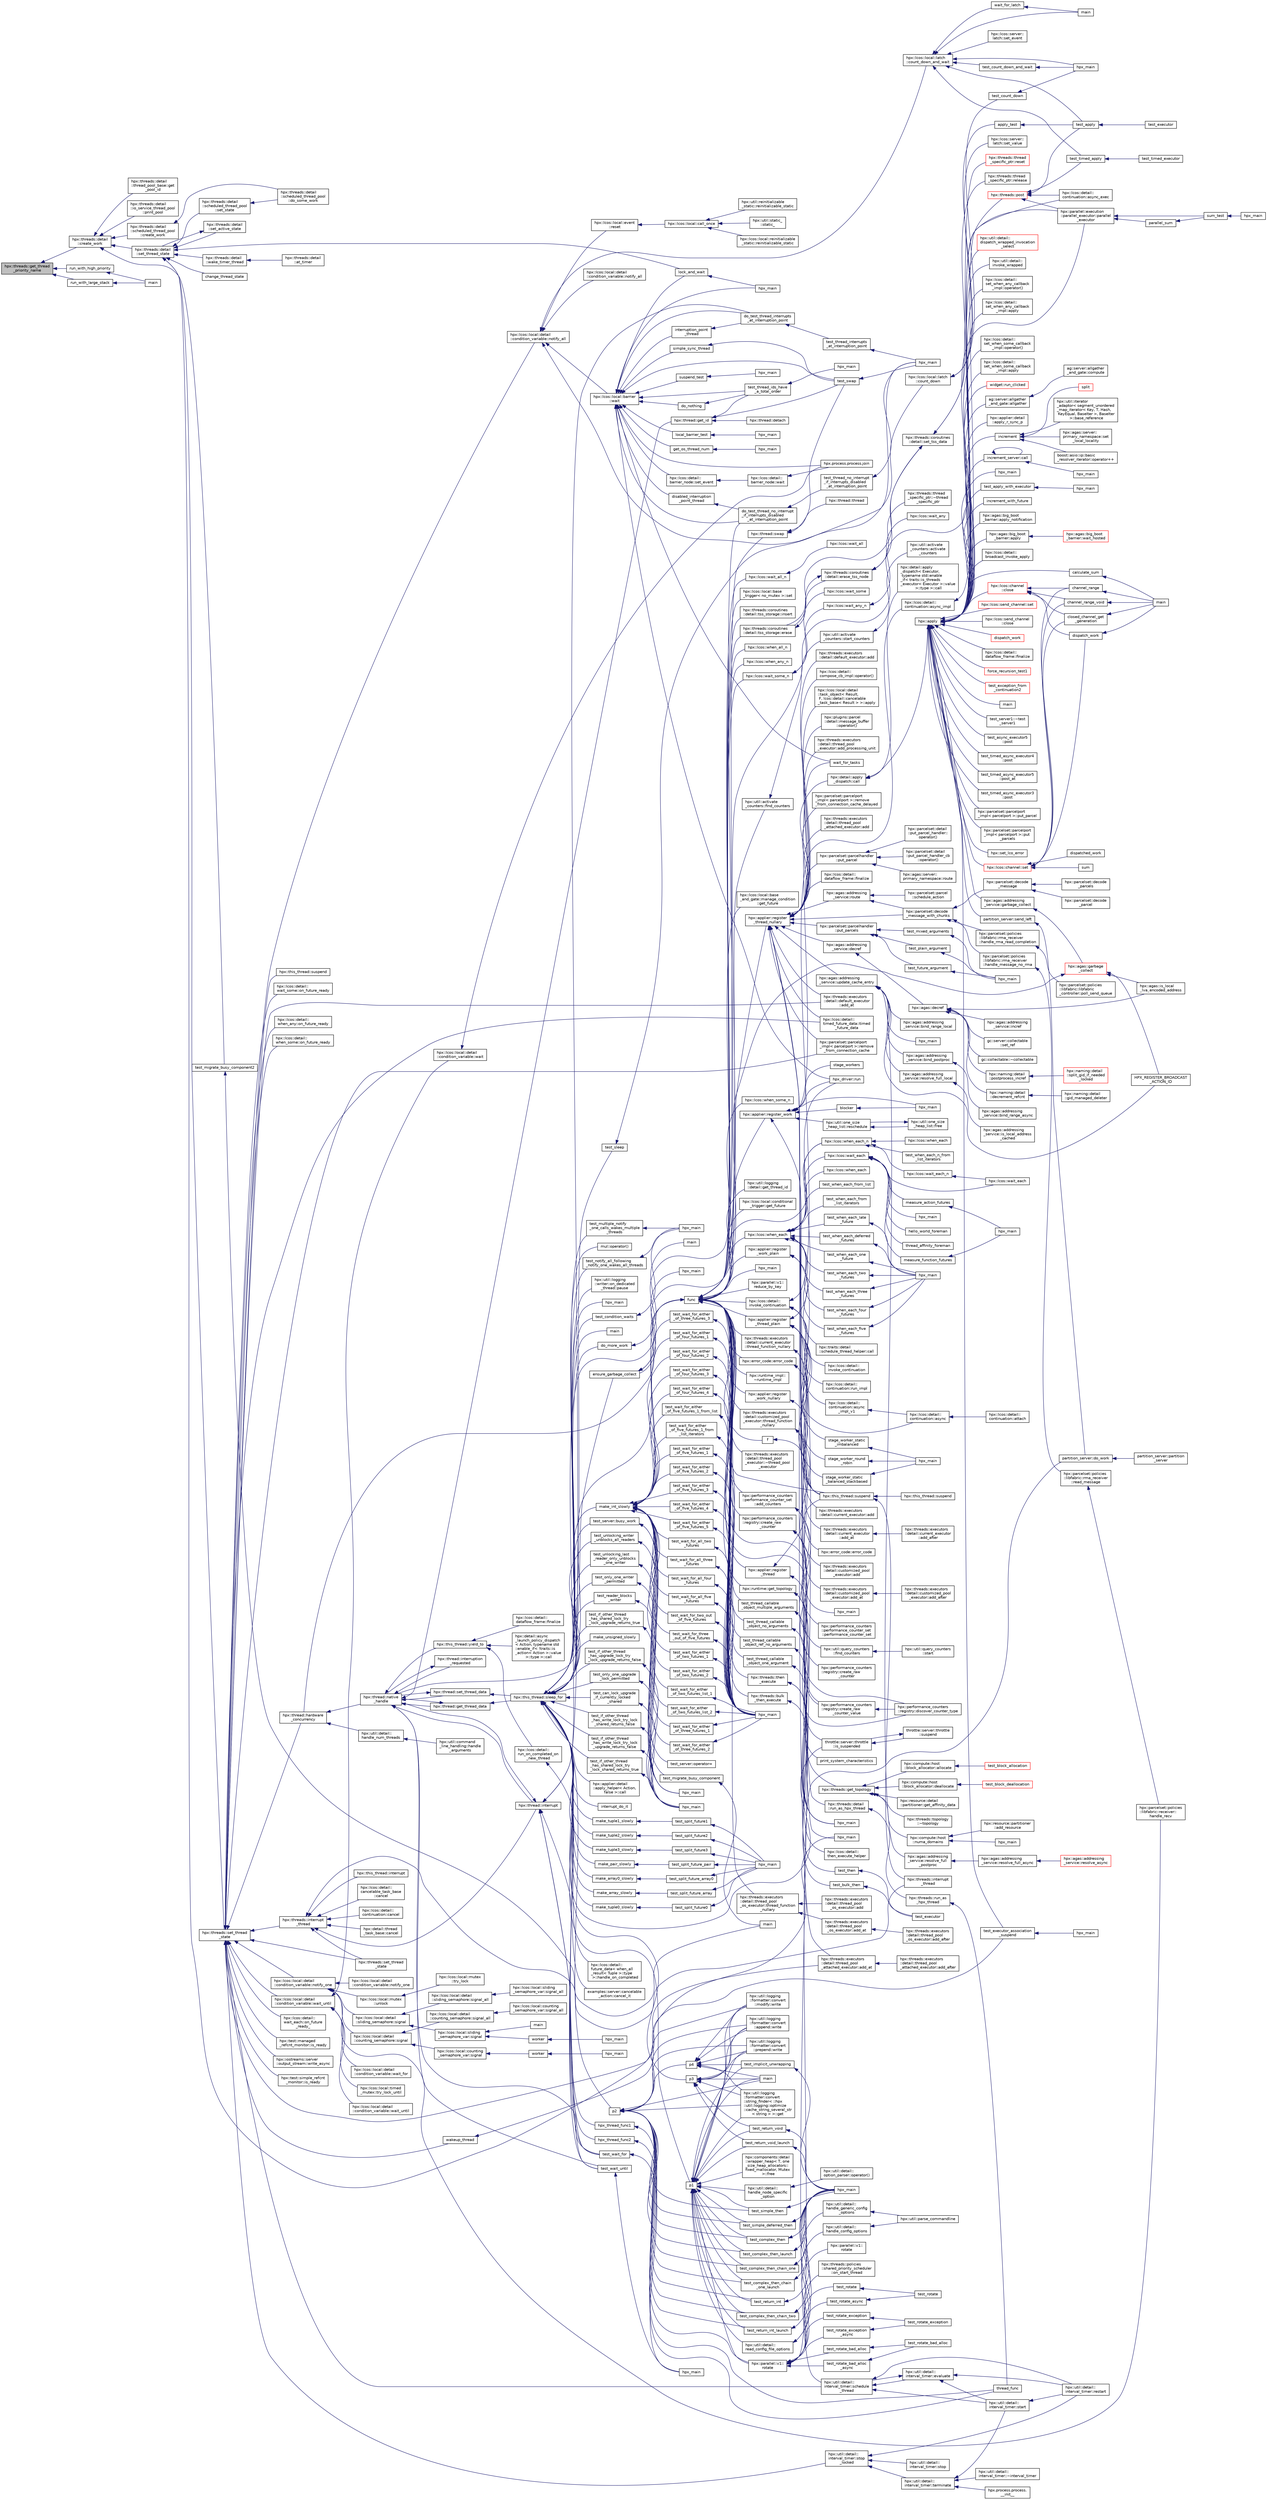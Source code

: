 digraph "hpx::threads::get_thread_priority_name"
{
  edge [fontname="Helvetica",fontsize="10",labelfontname="Helvetica",labelfontsize="10"];
  node [fontname="Helvetica",fontsize="10",shape=record];
  rankdir="LR";
  Node6269 [label="hpx::threads::get_thread\l_priority_name",height=0.2,width=0.4,color="black", fillcolor="grey75", style="filled", fontcolor="black"];
  Node6269 -> Node6270 [dir="back",color="midnightblue",fontsize="10",style="solid",fontname="Helvetica"];
  Node6270 [label="hpx::threads::detail\l::create_work",height=0.2,width=0.4,color="black", fillcolor="white", style="filled",URL="$d2/dd1/namespacehpx_1_1threads_1_1detail.html#ae22384a3c1b1a1940032fad068fb54b1"];
  Node6270 -> Node6271 [dir="back",color="midnightblue",fontsize="10",style="solid",fontname="Helvetica"];
  Node6271 [label="hpx::threads::detail\l::io_service_thread_pool\l::print_pool",height=0.2,width=0.4,color="black", fillcolor="white", style="filled",URL="$d9/d4a/classhpx_1_1threads_1_1detail_1_1io__service__thread__pool.html#a78fe0f8daa3ec7c358600bfa3b7179ac"];
  Node6270 -> Node6272 [dir="back",color="midnightblue",fontsize="10",style="solid",fontname="Helvetica"];
  Node6272 [label="test_migrate_busy_component2",height=0.2,width=0.4,color="black", fillcolor="white", style="filled",URL="$dc/d78/migrate__component_8cpp.html#a8ec118d733854b5250bbb4c0f425f829"];
  Node6272 -> Node6273 [dir="back",color="midnightblue",fontsize="10",style="solid",fontname="Helvetica"];
  Node6273 [label="main",height=0.2,width=0.4,color="black", fillcolor="white", style="filled",URL="$dc/d78/migrate__component_8cpp.html#ae66f6b31b5ad750f1fe042a706a4e3d4"];
  Node6270 -> Node6274 [dir="back",color="midnightblue",fontsize="10",style="solid",fontname="Helvetica"];
  Node6274 [label="hpx::threads::detail\l::scheduled_thread_pool\l::create_work",height=0.2,width=0.4,color="black", fillcolor="white", style="filled",URL="$d2/df7/classhpx_1_1threads_1_1detail_1_1scheduled__thread__pool.html#af80cc48c3511bd7c9c96c26304e50691"];
  Node6274 -> Node6275 [dir="back",color="midnightblue",fontsize="10",style="solid",fontname="Helvetica"];
  Node6275 [label="hpx::threads::detail\l::scheduled_thread_pool\l::do_some_work",height=0.2,width=0.4,color="black", fillcolor="white", style="filled",URL="$d2/df7/classhpx_1_1threads_1_1detail_1_1scheduled__thread__pool.html#a2810dd874b141ce2dc912bbb195e8991"];
  Node6270 -> Node6276 [dir="back",color="midnightblue",fontsize="10",style="solid",fontname="Helvetica"];
  Node6276 [label="hpx::threads::detail\l::set_thread_state",height=0.2,width=0.4,color="black", fillcolor="white", style="filled",URL="$d2/dd1/namespacehpx_1_1threads_1_1detail.html#af85ddc854c4a149bf1738eb1b111b9ab"];
  Node6276 -> Node6277 [dir="back",color="midnightblue",fontsize="10",style="solid",fontname="Helvetica"];
  Node6277 [label="lock_and_wait",height=0.2,width=0.4,color="black", fillcolor="white", style="filled",URL="$d5/dca/hpx__thread__phase_8cpp.html#a33ae614742af7a5d14a763390f10b5ce"];
  Node6277 -> Node6278 [dir="back",color="midnightblue",fontsize="10",style="solid",fontname="Helvetica"];
  Node6278 [label="hpx_main",height=0.2,width=0.4,color="black", fillcolor="white", style="filled",URL="$d5/dca/hpx__thread__phase_8cpp.html#aaf67a3863f19ff7033e239ebb1204fb7"];
  Node6276 -> Node6279 [dir="back",color="midnightblue",fontsize="10",style="solid",fontname="Helvetica"];
  Node6279 [label="hpx::threads::detail\l::scheduled_thread_pool\l::set_state",height=0.2,width=0.4,color="black", fillcolor="white", style="filled",URL="$d2/df7/classhpx_1_1threads_1_1detail_1_1scheduled__thread__pool.html#a189f39002cdbc0e7a95a5e9222af3f56"];
  Node6279 -> Node6275 [dir="back",color="midnightblue",fontsize="10",style="solid",fontname="Helvetica"];
  Node6276 -> Node6280 [dir="back",color="midnightblue",fontsize="10",style="solid",fontname="Helvetica"];
  Node6280 [label="change_thread_state",height=0.2,width=0.4,color="black", fillcolor="white", style="filled",URL="$d4/d81/set__thread__state_8cpp.html#a3dc52291a245e2c16461379250066835"];
  Node6276 -> Node6281 [dir="back",color="midnightblue",fontsize="10",style="solid",fontname="Helvetica"];
  Node6281 [label="hpx_main",height=0.2,width=0.4,color="black", fillcolor="white", style="filled",URL="$d4/d81/set__thread__state_8cpp.html#aaf67a3863f19ff7033e239ebb1204fb7"];
  Node6276 -> Node6282 [dir="back",color="midnightblue",fontsize="10",style="solid",fontname="Helvetica"];
  Node6282 [label="hpx::threads::detail\l::set_active_state",height=0.2,width=0.4,color="black", fillcolor="white", style="filled",URL="$d2/dd1/namespacehpx_1_1threads_1_1detail.html#a45884a5bf04ad66a4f259231a3947e76"];
  Node6282 -> Node6276 [dir="back",color="midnightblue",fontsize="10",style="solid",fontname="Helvetica"];
  Node6276 -> Node6283 [dir="back",color="midnightblue",fontsize="10",style="solid",fontname="Helvetica"];
  Node6283 [label="hpx::threads::detail\l::wake_timer_thread",height=0.2,width=0.4,color="black", fillcolor="white", style="filled",URL="$d2/dd1/namespacehpx_1_1threads_1_1detail.html#adecffcabdb02c63742d7dbeb370f6980"];
  Node6283 -> Node6284 [dir="back",color="midnightblue",fontsize="10",style="solid",fontname="Helvetica"];
  Node6284 [label="hpx::threads::detail\l::at_timer",height=0.2,width=0.4,color="black", fillcolor="white", style="filled",URL="$d2/dd1/namespacehpx_1_1threads_1_1detail.html#a813ad11c8379e8170eb0d508db38b44a"];
  Node6276 -> Node6285 [dir="back",color="midnightblue",fontsize="10",style="solid",fontname="Helvetica"];
  Node6285 [label="hpx::threads::set_thread\l_state",height=0.2,width=0.4,color="black", fillcolor="white", style="filled",URL="$d7/d28/namespacehpx_1_1threads.html#ac0690ad16ad778bcc79dcd727cc33025",tooltip="Set the thread state of the thread referenced by the thread_id id. "];
  Node6285 -> Node6286 [dir="back",color="midnightblue",fontsize="10",style="solid",fontname="Helvetica"];
  Node6286 [label="hpx::lcos::local::detail\l::condition_variable::notify_one",height=0.2,width=0.4,color="black", fillcolor="white", style="filled",URL="$d2/d39/classhpx_1_1lcos_1_1local_1_1detail_1_1condition__variable.html#a1114509fc37e205c7d921fe4a7f1d26a"];
  Node6286 -> Node6287 [dir="back",color="midnightblue",fontsize="10",style="solid",fontname="Helvetica"];
  Node6287 [label="hpx::lcos::local::detail\l::condition_variable::notify_one",height=0.2,width=0.4,color="black", fillcolor="white", style="filled",URL="$d2/d39/classhpx_1_1lcos_1_1local_1_1detail_1_1condition__variable.html#a4be9ae9854b8eaa995874d6dffd52652"];
  Node6286 -> Node6288 [dir="back",color="midnightblue",fontsize="10",style="solid",fontname="Helvetica"];
  Node6288 [label="hpx::lcos::local::detail\l::counting_semaphore::signal",height=0.2,width=0.4,color="black", fillcolor="white", style="filled",URL="$d3/d61/classhpx_1_1lcos_1_1local_1_1detail_1_1counting__semaphore.html#a927d73ef311e041d32c6ce124766899d"];
  Node6288 -> Node6289 [dir="back",color="midnightblue",fontsize="10",style="solid",fontname="Helvetica"];
  Node6289 [label="hpx::lcos::local::counting\l_semaphore_var::signal",height=0.2,width=0.4,color="black", fillcolor="white", style="filled",URL="$df/d53/classhpx_1_1lcos_1_1local_1_1counting__semaphore__var.html#a5eab648deb92bdd61e680ea16d736f1a",tooltip="Signal the semaphore. "];
  Node6289 -> Node6290 [dir="back",color="midnightblue",fontsize="10",style="solid",fontname="Helvetica"];
  Node6290 [label="worker",height=0.2,width=0.4,color="black", fillcolor="white", style="filled",URL="$df/de9/counting__semaphore_8cpp.html#a0fa8b6f00a50c12c67081694e52808ed"];
  Node6290 -> Node6291 [dir="back",color="midnightblue",fontsize="10",style="solid",fontname="Helvetica"];
  Node6291 [label="hpx_main",height=0.2,width=0.4,color="black", fillcolor="white", style="filled",URL="$df/de9/counting__semaphore_8cpp.html#aefd26dd818037509b2241068d57e3e1d"];
  Node6288 -> Node6292 [dir="back",color="midnightblue",fontsize="10",style="solid",fontname="Helvetica"];
  Node6292 [label="hpx::lcos::local::detail\l::counting_semaphore::signal_all",height=0.2,width=0.4,color="black", fillcolor="white", style="filled",URL="$d3/d61/classhpx_1_1lcos_1_1local_1_1detail_1_1counting__semaphore.html#a182df19eb28dc4d52b76af0a215504c0"];
  Node6292 -> Node6293 [dir="back",color="midnightblue",fontsize="10",style="solid",fontname="Helvetica"];
  Node6293 [label="hpx::lcos::local::counting\l_semaphore_var::signal_all",height=0.2,width=0.4,color="black", fillcolor="white", style="filled",URL="$df/d53/classhpx_1_1lcos_1_1local_1_1counting__semaphore__var.html#ab84775371273cc64284cabe1477d46c0"];
  Node6286 -> Node6294 [dir="back",color="midnightblue",fontsize="10",style="solid",fontname="Helvetica"];
  Node6294 [label="hpx::lcos::local::mutex\l::unlock",height=0.2,width=0.4,color="black", fillcolor="white", style="filled",URL="$d2/dd8/classhpx_1_1lcos_1_1local_1_1mutex.html#a7d26a65ecfa3babe4eaab84f974d2b64"];
  Node6294 -> Node6295 [dir="back",color="midnightblue",fontsize="10",style="solid",fontname="Helvetica"];
  Node6295 [label="hpx::lcos::local::mutex\l::try_lock",height=0.2,width=0.4,color="black", fillcolor="white", style="filled",URL="$d2/dd8/classhpx_1_1lcos_1_1local_1_1mutex.html#a5803440ac847bca2eec131d27457ca2f"];
  Node6286 -> Node6296 [dir="back",color="midnightblue",fontsize="10",style="solid",fontname="Helvetica"];
  Node6296 [label="hpx::parcelset::policies\l::libfabric::receiver::\lhandle_recv",height=0.2,width=0.4,color="black", fillcolor="white", style="filled",URL="$d9/df5/structhpx_1_1parcelset_1_1policies_1_1libfabric_1_1receiver.html#ae18eac5b1593bc79ba31cf828177d611"];
  Node6286 -> Node6297 [dir="back",color="midnightblue",fontsize="10",style="solid",fontname="Helvetica"];
  Node6297 [label="hpx::lcos::local::detail\l::sliding_semaphore::signal",height=0.2,width=0.4,color="black", fillcolor="white", style="filled",URL="$d4/d7a/classhpx_1_1lcos_1_1local_1_1detail_1_1sliding__semaphore.html#ada80c92055d95c750944b8e63b8b5e5e"];
  Node6297 -> Node6298 [dir="back",color="midnightblue",fontsize="10",style="solid",fontname="Helvetica"];
  Node6298 [label="hpx::lcos::local::detail\l::sliding_semaphore::signal_all",height=0.2,width=0.4,color="black", fillcolor="white", style="filled",URL="$d4/d7a/classhpx_1_1lcos_1_1local_1_1detail_1_1sliding__semaphore.html#ab26e042b6c41b664bfe3977c3ce4b2a1"];
  Node6298 -> Node6299 [dir="back",color="midnightblue",fontsize="10",style="solid",fontname="Helvetica"];
  Node6299 [label="hpx::lcos::local::sliding\l_semaphore_var::signal_all",height=0.2,width=0.4,color="black", fillcolor="white", style="filled",URL="$d4/d2e/classhpx_1_1lcos_1_1local_1_1sliding__semaphore__var.html#abfc766bda4b66000eff05db54f2b0896"];
  Node6297 -> Node6300 [dir="back",color="midnightblue",fontsize="10",style="solid",fontname="Helvetica"];
  Node6300 [label="hpx::lcos::local::sliding\l_semaphore_var::signal",height=0.2,width=0.4,color="black", fillcolor="white", style="filled",URL="$d4/d2e/classhpx_1_1lcos_1_1local_1_1sliding__semaphore__var.html#a45c335c3fedc79f6e985252feab55a03",tooltip="Signal the semaphore. "];
  Node6300 -> Node6301 [dir="back",color="midnightblue",fontsize="10",style="solid",fontname="Helvetica"];
  Node6301 [label="worker",height=0.2,width=0.4,color="black", fillcolor="white", style="filled",URL="$d2/d38/sliding__semaphore_8cpp.html#af01ee5e0f3ad279c5cc65cf867860433"];
  Node6301 -> Node6302 [dir="back",color="midnightblue",fontsize="10",style="solid",fontname="Helvetica"];
  Node6302 [label="hpx_main",height=0.2,width=0.4,color="black", fillcolor="white", style="filled",URL="$d2/d38/sliding__semaphore_8cpp.html#aefd26dd818037509b2241068d57e3e1d"];
  Node6300 -> Node6303 [dir="back",color="midnightblue",fontsize="10",style="solid",fontname="Helvetica"];
  Node6303 [label="main",height=0.2,width=0.4,color="black", fillcolor="white", style="filled",URL="$da/da6/sliding__semaphore__2338_8cpp.html#ae66f6b31b5ad750f1fe042a706a4e3d4"];
  Node6285 -> Node6304 [dir="back",color="midnightblue",fontsize="10",style="solid",fontname="Helvetica"];
  Node6304 [label="hpx::lcos::local::detail\l::condition_variable::notify_all",height=0.2,width=0.4,color="black", fillcolor="white", style="filled",URL="$d2/d39/classhpx_1_1lcos_1_1local_1_1detail_1_1condition__variable.html#adb0b4abe6f75aa3fad397b6a556ff1ae"];
  Node6304 -> Node6305 [dir="back",color="midnightblue",fontsize="10",style="solid",fontname="Helvetica"];
  Node6305 [label="hpx::lcos::local::detail\l::condition_variable::notify_all",height=0.2,width=0.4,color="black", fillcolor="white", style="filled",URL="$d2/d39/classhpx_1_1lcos_1_1local_1_1detail_1_1condition__variable.html#ae669c43530443e8852760f51f0ee3862"];
  Node6304 -> Node6306 [dir="back",color="midnightblue",fontsize="10",style="solid",fontname="Helvetica"];
  Node6306 [label="hpx::lcos::local::event\l::reset",height=0.2,width=0.4,color="black", fillcolor="white", style="filled",URL="$d2/d08/classhpx_1_1lcos_1_1local_1_1event.html#a1705a352cfae05961fe1f5c112199554",tooltip="Reset the event. "];
  Node6306 -> Node6307 [dir="back",color="midnightblue",fontsize="10",style="solid",fontname="Helvetica"];
  Node6307 [label="hpx::lcos::local::call_once",height=0.2,width=0.4,color="black", fillcolor="white", style="filled",URL="$d0/d47/namespacehpx_1_1lcos_1_1local.html#a3fa67464391720578b24d35907853756"];
  Node6307 -> Node6308 [dir="back",color="midnightblue",fontsize="10",style="solid",fontname="Helvetica"];
  Node6308 [label="hpx::lcos::local::reinitializable\l_static::reinitializable_static",height=0.2,width=0.4,color="black", fillcolor="white", style="filled",URL="$d4/d04/structhpx_1_1lcos_1_1local_1_1reinitializable__static.html#a5be89efcb123484e955a72ee512d0ea2"];
  Node6307 -> Node6309 [dir="back",color="midnightblue",fontsize="10",style="solid",fontname="Helvetica"];
  Node6309 [label="hpx::util::reinitializable\l_static::reinitializable_static",height=0.2,width=0.4,color="black", fillcolor="white", style="filled",URL="$d2/db7/structhpx_1_1util_1_1reinitializable__static.html#a8ebb2d00ae9b9ed3bef5751a326e57b3"];
  Node6307 -> Node6310 [dir="back",color="midnightblue",fontsize="10",style="solid",fontname="Helvetica"];
  Node6310 [label="hpx::util::static_\l::static_",height=0.2,width=0.4,color="black", fillcolor="white", style="filled",URL="$d3/dbb/structhpx_1_1util_1_1static__.html#a469d6f838e6368a1517bc1082099b8da"];
  Node6304 -> Node6311 [dir="back",color="midnightblue",fontsize="10",style="solid",fontname="Helvetica"];
  Node6311 [label="hpx::lcos::local::latch\l::count_down_and_wait",height=0.2,width=0.4,color="black", fillcolor="white", style="filled",URL="$dd/de7/classhpx_1_1lcos_1_1local_1_1latch.html#adefe7460a4205b19b2d7db2390673685"];
  Node6311 -> Node6312 [dir="back",color="midnightblue",fontsize="10",style="solid",fontname="Helvetica"];
  Node6312 [label="wait_for_latch",height=0.2,width=0.4,color="black", fillcolor="white", style="filled",URL="$d3/dd4/enumerate__threads_8cpp.html#a1044b11869f3225fc64846d4674c34a0"];
  Node6312 -> Node6313 [dir="back",color="midnightblue",fontsize="10",style="solid",fontname="Helvetica"];
  Node6313 [label="main",height=0.2,width=0.4,color="black", fillcolor="white", style="filled",URL="$d3/dd4/enumerate__threads_8cpp.html#ae66f6b31b5ad750f1fe042a706a4e3d4"];
  Node6311 -> Node6313 [dir="back",color="midnightblue",fontsize="10",style="solid",fontname="Helvetica"];
  Node6311 -> Node6314 [dir="back",color="midnightblue",fontsize="10",style="solid",fontname="Helvetica"];
  Node6314 [label="hpx::lcos::server::\llatch::set_event",height=0.2,width=0.4,color="black", fillcolor="white", style="filled",URL="$d7/d72/classhpx_1_1lcos_1_1server_1_1latch.html#ad456d4a188574ebc6bdb53f626cb8b27"];
  Node6311 -> Node6315 [dir="back",color="midnightblue",fontsize="10",style="solid",fontname="Helvetica"];
  Node6315 [label="test_count_down_and_wait",height=0.2,width=0.4,color="black", fillcolor="white", style="filled",URL="$d4/db4/local__latch_8cpp.html#a835e7630881efa4fb379972b0dc2fdb1"];
  Node6315 -> Node6316 [dir="back",color="midnightblue",fontsize="10",style="solid",fontname="Helvetica"];
  Node6316 [label="hpx_main",height=0.2,width=0.4,color="black", fillcolor="white", style="filled",URL="$d4/db4/local__latch_8cpp.html#aefd26dd818037509b2241068d57e3e1d"];
  Node6311 -> Node6316 [dir="back",color="midnightblue",fontsize="10",style="solid",fontname="Helvetica"];
  Node6311 -> Node6317 [dir="back",color="midnightblue",fontsize="10",style="solid",fontname="Helvetica"];
  Node6317 [label="test_apply",height=0.2,width=0.4,color="black", fillcolor="white", style="filled",URL="$d8/d83/minimal__async__executor_8cpp.html#a5f84f0aa2a8c7b97a91aff6d6eb013fc"];
  Node6317 -> Node6318 [dir="back",color="midnightblue",fontsize="10",style="solid",fontname="Helvetica"];
  Node6318 [label="test_executor",height=0.2,width=0.4,color="black", fillcolor="white", style="filled",URL="$d8/d83/minimal__async__executor_8cpp.html#a12065ee56eec28d3895ba316405a7116"];
  Node6311 -> Node6319 [dir="back",color="midnightblue",fontsize="10",style="solid",fontname="Helvetica"];
  Node6319 [label="test_timed_apply",height=0.2,width=0.4,color="black", fillcolor="white", style="filled",URL="$d7/de3/minimal__timed__async__executor_8cpp.html#a4efa415d3bbbec720c16e167505810e9"];
  Node6319 -> Node6320 [dir="back",color="midnightblue",fontsize="10",style="solid",fontname="Helvetica"];
  Node6320 [label="test_timed_executor",height=0.2,width=0.4,color="black", fillcolor="white", style="filled",URL="$d7/de3/minimal__timed__async__executor_8cpp.html#a4e2d002d587a77e84eb27f1f903f5094"];
  Node6304 -> Node6321 [dir="back",color="midnightblue",fontsize="10",style="solid",fontname="Helvetica"];
  Node6321 [label="hpx::lcos::local::latch\l::count_down",height=0.2,width=0.4,color="black", fillcolor="white", style="filled",URL="$dd/de7/classhpx_1_1lcos_1_1local_1_1latch.html#aef25cea98d12a646af282d0251583d53"];
  Node6321 -> Node6322 [dir="back",color="midnightblue",fontsize="10",style="solid",fontname="Helvetica"];
  Node6322 [label="hpx::lcos::server::\llatch::set_value",height=0.2,width=0.4,color="black", fillcolor="white", style="filled",URL="$d7/d72/classhpx_1_1lcos_1_1server_1_1latch.html#a547d6f9581fc315e3ab990be67bfa5eb",tooltip="This is invoked whenever the count_down() function is called. "];
  Node6321 -> Node6323 [dir="back",color="midnightblue",fontsize="10",style="solid",fontname="Helvetica"];
  Node6323 [label="test_count_down",height=0.2,width=0.4,color="black", fillcolor="white", style="filled",URL="$d4/db4/local__latch_8cpp.html#a6920c9633d0c95c497d3a4ee446a2bc5"];
  Node6323 -> Node6316 [dir="back",color="midnightblue",fontsize="10",style="solid",fontname="Helvetica"];
  Node6321 -> Node6324 [dir="back",color="midnightblue",fontsize="10",style="solid",fontname="Helvetica"];
  Node6324 [label="apply_test",height=0.2,width=0.4,color="black", fillcolor="white", style="filled",URL="$d8/d83/minimal__async__executor_8cpp.html#a7e42b6242cfc769ca209a7d7db8e7f16"];
  Node6324 -> Node6317 [dir="back",color="midnightblue",fontsize="10",style="solid",fontname="Helvetica"];
  Node6304 -> Node6325 [dir="back",color="midnightblue",fontsize="10",style="solid",fontname="Helvetica"];
  Node6325 [label="hpx::lcos::local::barrier\l::wait",height=0.2,width=0.4,color="black", fillcolor="white", style="filled",URL="$da/d43/classhpx_1_1lcos_1_1local_1_1barrier.html#ae3374c182ffd12c9975963139b6f9255"];
  Node6325 -> Node6326 [dir="back",color="midnightblue",fontsize="10",style="solid",fontname="Helvetica"];
  Node6326 [label="hpx::lcos::detail::\lbarrier_node::set_event",height=0.2,width=0.4,color="black", fillcolor="white", style="filled",URL="$dc/dd7/structhpx_1_1lcos_1_1detail_1_1barrier__node.html#a7c4df1612298d6bca82818ad1ab263e7"];
  Node6326 -> Node6327 [dir="back",color="midnightblue",fontsize="10",style="solid",fontname="Helvetica"];
  Node6327 [label="hpx::lcos::detail::\lbarrier_node::wait",height=0.2,width=0.4,color="black", fillcolor="white", style="filled",URL="$dc/dd7/structhpx_1_1lcos_1_1detail_1_1barrier__node.html#aa4e3bd2f6143714f869892b8e992c45e"];
  Node6327 -> Node6328 [dir="back",color="midnightblue",fontsize="10",style="solid",fontname="Helvetica"];
  Node6328 [label="hpx.process.process.join",height=0.2,width=0.4,color="black", fillcolor="white", style="filled",URL="$d3/d41/classhpx_1_1process_1_1process.html#acc7ec4687f3bf5ae121ef7b494d991d8"];
  Node6325 -> Node6277 [dir="back",color="midnightblue",fontsize="10",style="solid",fontname="Helvetica"];
  Node6325 -> Node6278 [dir="back",color="midnightblue",fontsize="10",style="solid",fontname="Helvetica"];
  Node6325 -> Node6329 [dir="back",color="midnightblue",fontsize="10",style="solid",fontname="Helvetica"];
  Node6329 [label="hpx_driver::run",height=0.2,width=0.4,color="black", fillcolor="white", style="filled",URL="$df/d10/structhpx__driver.html#a18f4851aebac8f2b382fae393675108f"];
  Node6325 -> Node6330 [dir="back",color="midnightblue",fontsize="10",style="solid",fontname="Helvetica"];
  Node6330 [label="local_barrier_test",height=0.2,width=0.4,color="black", fillcolor="white", style="filled",URL="$d2/db4/tests_2unit_2lcos_2local__barrier_8cpp.html#aa0780d94f0cd2b7fb0085691df108c5d"];
  Node6330 -> Node6331 [dir="back",color="midnightblue",fontsize="10",style="solid",fontname="Helvetica"];
  Node6331 [label="hpx_main",height=0.2,width=0.4,color="black", fillcolor="white", style="filled",URL="$d2/db4/tests_2unit_2lcos_2local__barrier_8cpp.html#aaf67a3863f19ff7033e239ebb1204fb7"];
  Node6325 -> Node6332 [dir="back",color="midnightblue",fontsize="10",style="solid",fontname="Helvetica"];
  Node6332 [label="get_os_thread_num",height=0.2,width=0.4,color="black", fillcolor="white", style="filled",URL="$d2/dfb/os__thread__num_8cpp.html#a4e93c08a1dab5895036ff150c5cbf0aa"];
  Node6332 -> Node6333 [dir="back",color="midnightblue",fontsize="10",style="solid",fontname="Helvetica"];
  Node6333 [label="hpx_main",height=0.2,width=0.4,color="black", fillcolor="white", style="filled",URL="$d2/dfb/os__thread__num_8cpp.html#aaf67a3863f19ff7033e239ebb1204fb7"];
  Node6325 -> Node6328 [dir="back",color="midnightblue",fontsize="10",style="solid",fontname="Helvetica"];
  Node6325 -> Node6334 [dir="back",color="midnightblue",fontsize="10",style="solid",fontname="Helvetica"];
  Node6334 [label="interruption_point\l_thread",height=0.2,width=0.4,color="black", fillcolor="white", style="filled",URL="$d0/d4e/tests_2unit_2threads_2thread_8cpp.html#a4ed7731f04404da6ea18c2204329f7cb"];
  Node6334 -> Node6335 [dir="back",color="midnightblue",fontsize="10",style="solid",fontname="Helvetica"];
  Node6335 [label="do_test_thread_interrupts\l_at_interruption_point",height=0.2,width=0.4,color="black", fillcolor="white", style="filled",URL="$d0/d4e/tests_2unit_2threads_2thread_8cpp.html#a1592be75203d2ef54f0a19832cacecf8"];
  Node6335 -> Node6336 [dir="back",color="midnightblue",fontsize="10",style="solid",fontname="Helvetica"];
  Node6336 [label="test_thread_interrupts\l_at_interruption_point",height=0.2,width=0.4,color="black", fillcolor="white", style="filled",URL="$d0/d4e/tests_2unit_2threads_2thread_8cpp.html#a4a6a8c2918dcd825da0102f3a63bf24a"];
  Node6336 -> Node6337 [dir="back",color="midnightblue",fontsize="10",style="solid",fontname="Helvetica"];
  Node6337 [label="hpx_main",height=0.2,width=0.4,color="black", fillcolor="white", style="filled",URL="$d0/d4e/tests_2unit_2threads_2thread_8cpp.html#a255f773d830db5ca937cff11c2692fa2"];
  Node6325 -> Node6335 [dir="back",color="midnightblue",fontsize="10",style="solid",fontname="Helvetica"];
  Node6325 -> Node6338 [dir="back",color="midnightblue",fontsize="10",style="solid",fontname="Helvetica"];
  Node6338 [label="disabled_interruption\l_point_thread",height=0.2,width=0.4,color="black", fillcolor="white", style="filled",URL="$d0/d4e/tests_2unit_2threads_2thread_8cpp.html#a36cf1f1e669661313a3a2657b174f7c2"];
  Node6338 -> Node6339 [dir="back",color="midnightblue",fontsize="10",style="solid",fontname="Helvetica"];
  Node6339 [label="do_test_thread_no_interrupt\l_if_interrupts_disabled\l_at_interruption_point",height=0.2,width=0.4,color="black", fillcolor="white", style="filled",URL="$d0/d4e/tests_2unit_2threads_2thread_8cpp.html#a83a3b29d9f2edb5952625e72f9651985"];
  Node6339 -> Node6340 [dir="back",color="midnightblue",fontsize="10",style="solid",fontname="Helvetica"];
  Node6340 [label="test_thread_no_interrupt\l_if_interrupts_disabled\l_at_interruption_point",height=0.2,width=0.4,color="black", fillcolor="white", style="filled",URL="$d0/d4e/tests_2unit_2threads_2thread_8cpp.html#ae8589f467c87f24293dd95710b4d8374"];
  Node6340 -> Node6337 [dir="back",color="midnightblue",fontsize="10",style="solid",fontname="Helvetica"];
  Node6325 -> Node6339 [dir="back",color="midnightblue",fontsize="10",style="solid",fontname="Helvetica"];
  Node6325 -> Node6341 [dir="back",color="midnightblue",fontsize="10",style="solid",fontname="Helvetica"];
  Node6341 [label="simple_sync_thread",height=0.2,width=0.4,color="black", fillcolor="white", style="filled",URL="$d0/d4e/tests_2unit_2threads_2thread_8cpp.html#aafe091deb4ce014ec0d8354ca4219cb3"];
  Node6341 -> Node6342 [dir="back",color="midnightblue",fontsize="10",style="solid",fontname="Helvetica"];
  Node6342 [label="test_swap",height=0.2,width=0.4,color="black", fillcolor="white", style="filled",URL="$d0/d4e/tests_2unit_2threads_2thread_8cpp.html#aa9645d2d1912efd27e83867429e862d0"];
  Node6342 -> Node6337 [dir="back",color="midnightblue",fontsize="10",style="solid",fontname="Helvetica"];
  Node6325 -> Node6342 [dir="back",color="midnightblue",fontsize="10",style="solid",fontname="Helvetica"];
  Node6325 -> Node6343 [dir="back",color="midnightblue",fontsize="10",style="solid",fontname="Helvetica"];
  Node6343 [label="do_nothing",height=0.2,width=0.4,color="black", fillcolor="white", style="filled",URL="$df/d88/thread__id_8cpp.html#ad27c188384788837a2a71dde38635725"];
  Node6343 -> Node6344 [dir="back",color="midnightblue",fontsize="10",style="solid",fontname="Helvetica"];
  Node6344 [label="test_thread_ids_have\l_a_total_order",height=0.2,width=0.4,color="black", fillcolor="white", style="filled",URL="$df/d88/thread__id_8cpp.html#a95604be93f5422b5bc87778cff21bde1"];
  Node6344 -> Node6345 [dir="back",color="midnightblue",fontsize="10",style="solid",fontname="Helvetica"];
  Node6345 [label="hpx_main",height=0.2,width=0.4,color="black", fillcolor="white", style="filled",URL="$df/d88/thread__id_8cpp.html#a255f773d830db5ca937cff11c2692fa2"];
  Node6325 -> Node6344 [dir="back",color="midnightblue",fontsize="10",style="solid",fontname="Helvetica"];
  Node6325 -> Node6346 [dir="back",color="midnightblue",fontsize="10",style="solid",fontname="Helvetica"];
  Node6346 [label="suspend_test",height=0.2,width=0.4,color="black", fillcolor="white", style="filled",URL="$db/d59/thread__suspend__duration_8cpp.html#a51db1109c6dea5b277ccfc6e1a2e0a18"];
  Node6346 -> Node6347 [dir="back",color="midnightblue",fontsize="10",style="solid",fontname="Helvetica"];
  Node6347 [label="hpx_main",height=0.2,width=0.4,color="black", fillcolor="white", style="filled",URL="$db/d59/thread__suspend__duration_8cpp.html#aaf67a3863f19ff7033e239ebb1204fb7"];
  Node6325 -> Node6348 [dir="back",color="midnightblue",fontsize="10",style="solid",fontname="Helvetica"];
  Node6348 [label="wait_for_tasks",height=0.2,width=0.4,color="black", fillcolor="white", style="filled",URL="$df/de1/timed__task__spawn_8cpp.html#a9343f118f9876c51c2ce9a733a41320f"];
  Node6285 -> Node6349 [dir="back",color="midnightblue",fontsize="10",style="solid",fontname="Helvetica"];
  Node6349 [label="hpx::lcos::local::detail\l::condition_variable::wait_until",height=0.2,width=0.4,color="black", fillcolor="white", style="filled",URL="$d2/d39/classhpx_1_1lcos_1_1local_1_1detail_1_1condition__variable.html#a3c608ceb722edb8d30c821eb0857e680"];
  Node6349 -> Node6350 [dir="back",color="midnightblue",fontsize="10",style="solid",fontname="Helvetica"];
  Node6350 [label="hpx::lcos::local::detail\l::condition_variable::wait",height=0.2,width=0.4,color="black", fillcolor="white", style="filled",URL="$d2/d39/classhpx_1_1lcos_1_1local_1_1detail_1_1condition__variable.html#aa0eda2419e7df2922669d8f8ca392376"];
  Node6350 -> Node6328 [dir="back",color="midnightblue",fontsize="10",style="solid",fontname="Helvetica"];
  Node6349 -> Node6351 [dir="back",color="midnightblue",fontsize="10",style="solid",fontname="Helvetica"];
  Node6351 [label="hpx::lcos::local::detail\l::condition_variable::wait_until",height=0.2,width=0.4,color="black", fillcolor="white", style="filled",URL="$d2/d39/classhpx_1_1lcos_1_1local_1_1detail_1_1condition__variable.html#a425f1e67d3ff51b6fd0df3bdc9bcb2f0"];
  Node6349 -> Node6352 [dir="back",color="midnightblue",fontsize="10",style="solid",fontname="Helvetica"];
  Node6352 [label="hpx::lcos::local::detail\l::condition_variable::wait_for",height=0.2,width=0.4,color="black", fillcolor="white", style="filled",URL="$d2/d39/classhpx_1_1lcos_1_1local_1_1detail_1_1condition__variable.html#a5431ff3797fe29a6e04741fa97dca2f5"];
  Node6349 -> Node6353 [dir="back",color="midnightblue",fontsize="10",style="solid",fontname="Helvetica"];
  Node6353 [label="hpx::lcos::local::timed\l_mutex::try_lock_until",height=0.2,width=0.4,color="black", fillcolor="white", style="filled",URL="$dd/dd9/classhpx_1_1lcos_1_1local_1_1timed__mutex.html#ac694789a5ec73caa796ada83ed3fddd8"];
  Node6285 -> Node6354 [dir="back",color="midnightblue",fontsize="10",style="solid",fontname="Helvetica"];
  Node6354 [label="hpx::threads::executors\l::detail::default_executor\l::add_at",height=0.2,width=0.4,color="black", fillcolor="white", style="filled",URL="$dd/df3/classhpx_1_1threads_1_1executors_1_1detail_1_1default__executor.html#a1093430680e0b7de889020efb0137cb0"];
  Node6285 -> Node6355 [dir="back",color="midnightblue",fontsize="10",style="solid",fontname="Helvetica"];
  Node6355 [label="hpx::lcos::detail::\ltimed_future_data::timed\l_future_data",height=0.2,width=0.4,color="black", fillcolor="white", style="filled",URL="$d2/d3d/structhpx_1_1lcos_1_1detail_1_1timed__future__data.html#aef36ff98593378896469fa3edbaf682a"];
  Node6285 -> Node6356 [dir="back",color="midnightblue",fontsize="10",style="solid",fontname="Helvetica"];
  Node6356 [label="hpx::lcos::detail::\lwait_each::on_future\l_ready_",height=0.2,width=0.4,color="black", fillcolor="white", style="filled",URL="$dc/d45/structhpx_1_1lcos_1_1detail_1_1wait__each.html#aa02f3b802bc40a96d77ebc5acab5fc12"];
  Node6285 -> Node6357 [dir="back",color="midnightblue",fontsize="10",style="solid",fontname="Helvetica"];
  Node6357 [label="hpx::util::detail::\linterval_timer::stop\l_locked",height=0.2,width=0.4,color="black", fillcolor="white", style="filled",URL="$d9/dc4/classhpx_1_1util_1_1detail_1_1interval__timer.html#aee7b39a73f288406432f958774a8a755"];
  Node6357 -> Node6358 [dir="back",color="midnightblue",fontsize="10",style="solid",fontname="Helvetica"];
  Node6358 [label="hpx::util::detail::\linterval_timer::restart",height=0.2,width=0.4,color="black", fillcolor="white", style="filled",URL="$d9/dc4/classhpx_1_1util_1_1detail_1_1interval__timer.html#aef44e704e69523484a42421ffcf114b2"];
  Node6357 -> Node6359 [dir="back",color="midnightblue",fontsize="10",style="solid",fontname="Helvetica"];
  Node6359 [label="hpx::util::detail::\linterval_timer::stop",height=0.2,width=0.4,color="black", fillcolor="white", style="filled",URL="$d9/dc4/classhpx_1_1util_1_1detail_1_1interval__timer.html#a1d78fc310a130a854f6ad9d34888b397"];
  Node6357 -> Node6360 [dir="back",color="midnightblue",fontsize="10",style="solid",fontname="Helvetica"];
  Node6360 [label="hpx::util::detail::\linterval_timer::terminate",height=0.2,width=0.4,color="black", fillcolor="white", style="filled",URL="$d9/dc4/classhpx_1_1util_1_1detail_1_1interval__timer.html#a9a05bdb2233f5a4f95e471cc5db35fea"];
  Node6360 -> Node6361 [dir="back",color="midnightblue",fontsize="10",style="solid",fontname="Helvetica"];
  Node6361 [label="hpx::util::detail::\linterval_timer::start",height=0.2,width=0.4,color="black", fillcolor="white", style="filled",URL="$d9/dc4/classhpx_1_1util_1_1detail_1_1interval__timer.html#a4e828ee56e41d8f50dc946452b15e3a6"];
  Node6361 -> Node6358 [dir="back",color="midnightblue",fontsize="10",style="solid",fontname="Helvetica"];
  Node6360 -> Node6362 [dir="back",color="midnightblue",fontsize="10",style="solid",fontname="Helvetica"];
  Node6362 [label="hpx::util::detail::\linterval_timer::~interval_timer",height=0.2,width=0.4,color="black", fillcolor="white", style="filled",URL="$d9/dc4/classhpx_1_1util_1_1detail_1_1interval__timer.html#a966a5e7de900132e1ad826f33ec581ed"];
  Node6360 -> Node6363 [dir="back",color="midnightblue",fontsize="10",style="solid",fontname="Helvetica"];
  Node6363 [label="hpx.process.process.\l__init__",height=0.2,width=0.4,color="black", fillcolor="white", style="filled",URL="$d3/d41/classhpx_1_1process_1_1process.html#a8c96317a0d57a9dfd75375b25e434b8b"];
  Node6285 -> Node6364 [dir="back",color="midnightblue",fontsize="10",style="solid",fontname="Helvetica"];
  Node6364 [label="hpx::util::detail::\linterval_timer::schedule\l_thread",height=0.2,width=0.4,color="black", fillcolor="white", style="filled",URL="$d9/dc4/classhpx_1_1util_1_1detail_1_1interval__timer.html#a1d016ac6de8d3e796e7e0e0e26b93aa0"];
  Node6364 -> Node6361 [dir="back",color="midnightblue",fontsize="10",style="solid",fontname="Helvetica"];
  Node6364 -> Node6358 [dir="back",color="midnightblue",fontsize="10",style="solid",fontname="Helvetica"];
  Node6364 -> Node6365 [dir="back",color="midnightblue",fontsize="10",style="solid",fontname="Helvetica"];
  Node6365 [label="hpx::util::detail::\linterval_timer::evaluate",height=0.2,width=0.4,color="black", fillcolor="white", style="filled",URL="$d9/dc4/classhpx_1_1util_1_1detail_1_1interval__timer.html#ad9b01abbf45233ff46e5bc8b19ed013e"];
  Node6365 -> Node6361 [dir="back",color="midnightblue",fontsize="10",style="solid",fontname="Helvetica"];
  Node6365 -> Node6358 [dir="back",color="midnightblue",fontsize="10",style="solid",fontname="Helvetica"];
  Node6365 -> Node6364 [dir="back",color="midnightblue",fontsize="10",style="solid",fontname="Helvetica"];
  Node6285 -> Node6366 [dir="back",color="midnightblue",fontsize="10",style="solid",fontname="Helvetica"];
  Node6366 [label="hpx::test::managed\l_refcnt_monitor::is_ready",height=0.2,width=0.4,color="black", fillcolor="white", style="filled",URL="$d6/d63/structhpx_1_1test_1_1managed__refcnt__monitor.html#a8681fcdd6d2a6e0b0bb8bf78b2eb3ae2"];
  Node6285 -> Node6367 [dir="back",color="midnightblue",fontsize="10",style="solid",fontname="Helvetica"];
  Node6367 [label="hpx::iostreams::server\l::output_stream::write_async",height=0.2,width=0.4,color="black", fillcolor="white", style="filled",URL="$d2/dc6/structhpx_1_1iostreams_1_1server_1_1output__stream.html#adf5bbe90828615c4e04c7833c7122a20"];
  Node6285 -> Node6368 [dir="back",color="midnightblue",fontsize="10",style="solid",fontname="Helvetica"];
  Node6368 [label="hpx::parcelset::parcelport\l_impl\< parcelport \>::remove\l_from_connection_cache",height=0.2,width=0.4,color="black", fillcolor="white", style="filled",URL="$db/d0a/classhpx_1_1parcelset_1_1parcelport__impl.html#a149bc3e468662956e469f68bac4041c4"];
  Node6285 -> Node6369 [dir="back",color="midnightblue",fontsize="10",style="solid",fontname="Helvetica"];
  Node6369 [label="hpx::test::simple_refcnt\l_monitor::is_ready",height=0.2,width=0.4,color="black", fillcolor="white", style="filled",URL="$d9/d66/structhpx_1_1test_1_1simple__refcnt__monitor.html#a54abdfc212a9e2e47a91a0e6128de1e1"];
  Node6285 -> Node6370 [dir="back",color="midnightblue",fontsize="10",style="solid",fontname="Helvetica"];
  Node6370 [label="hpx::thread::hardware\l_concurrency",height=0.2,width=0.4,color="black", fillcolor="white", style="filled",URL="$de/d9b/classhpx_1_1thread.html#a8e4fff210e02485ba493bc3a2a956c03"];
  Node6370 -> Node6371 [dir="back",color="midnightblue",fontsize="10",style="solid",fontname="Helvetica"];
  Node6371 [label="hpx::util::detail::\lhandle_num_threads",height=0.2,width=0.4,color="black", fillcolor="white", style="filled",URL="$d2/d8e/namespacehpx_1_1util_1_1detail.html#a8a8566d3479868554568678b9e5ebcf2"];
  Node6371 -> Node6372 [dir="back",color="midnightblue",fontsize="10",style="solid",fontname="Helvetica"];
  Node6372 [label="hpx::util::command\l_line_handling::handle\l_arguments",height=0.2,width=0.4,color="black", fillcolor="white", style="filled",URL="$d2/df0/structhpx_1_1util_1_1command__line__handling.html#a1aa8a009a61fe583bf8de6e144846eee"];
  Node6370 -> Node6373 [dir="back",color="midnightblue",fontsize="10",style="solid",fontname="Helvetica"];
  Node6373 [label="hpx::thread::native\l_handle",height=0.2,width=0.4,color="black", fillcolor="white", style="filled",URL="$de/d9b/classhpx_1_1thread.html#acf48190d264ab64c1c4ec99d0b421b5a"];
  Node6373 -> Node6374 [dir="back",color="midnightblue",fontsize="10",style="solid",fontname="Helvetica"];
  Node6374 [label="test_wait_for",height=0.2,width=0.4,color="black", fillcolor="white", style="filled",URL="$de/d7d/future__timed__wait__1025_8cpp.html#a0e3d5409a174e5dac600412849dc9d93"];
  Node6374 -> Node6375 [dir="back",color="midnightblue",fontsize="10",style="solid",fontname="Helvetica"];
  Node6375 [label="hpx_main",height=0.2,width=0.4,color="black", fillcolor="white", style="filled",URL="$de/d7d/future__timed__wait__1025_8cpp.html#a255f773d830db5ca937cff11c2692fa2"];
  Node6373 -> Node6376 [dir="back",color="midnightblue",fontsize="10",style="solid",fontname="Helvetica"];
  Node6376 [label="test_wait_until",height=0.2,width=0.4,color="black", fillcolor="white", style="filled",URL="$de/d7d/future__timed__wait__1025_8cpp.html#af6d52682ea10ff7a073cce3b5708c7c9"];
  Node6376 -> Node6375 [dir="back",color="midnightblue",fontsize="10",style="solid",fontname="Helvetica"];
  Node6373 -> Node6377 [dir="back",color="midnightblue",fontsize="10",style="solid",fontname="Helvetica"];
  Node6377 [label="hpx::thread::get_id",height=0.2,width=0.4,color="black", fillcolor="white", style="filled",URL="$de/d9b/classhpx_1_1thread.html#aec031f492a39c521c2c78e0cd47c4ed8"];
  Node6377 -> Node6342 [dir="back",color="midnightblue",fontsize="10",style="solid",fontname="Helvetica"];
  Node6377 -> Node6378 [dir="back",color="midnightblue",fontsize="10",style="solid",fontname="Helvetica"];
  Node6378 [label="hpx::thread::detach",height=0.2,width=0.4,color="black", fillcolor="white", style="filled",URL="$de/d9b/classhpx_1_1thread.html#a65d7f6e9f4bb311d73c40a2f74976ede"];
  Node6377 -> Node6344 [dir="back",color="midnightblue",fontsize="10",style="solid",fontname="Helvetica"];
  Node6373 -> Node6379 [dir="back",color="midnightblue",fontsize="10",style="solid",fontname="Helvetica"];
  Node6379 [label="hpx::thread::interrupt",height=0.2,width=0.4,color="black", fillcolor="white", style="filled",URL="$de/d9b/classhpx_1_1thread.html#ac34d0d033aa743c476a79dbc2e1a8a39"];
  Node6379 -> Node6380 [dir="back",color="midnightblue",fontsize="10",style="solid",fontname="Helvetica"];
  Node6380 [label="examples::server::cancelable\l_action::cancel_it",height=0.2,width=0.4,color="black", fillcolor="white", style="filled",URL="$da/d82/classexamples_1_1server_1_1cancelable__action.html#a411ff697f6719bdf2db9df63e7ce0d1a"];
  Node6379 -> Node6374 [dir="back",color="midnightblue",fontsize="10",style="solid",fontname="Helvetica"];
  Node6379 -> Node6376 [dir="back",color="midnightblue",fontsize="10",style="solid",fontname="Helvetica"];
  Node6379 -> Node6335 [dir="back",color="midnightblue",fontsize="10",style="solid",fontname="Helvetica"];
  Node6379 -> Node6339 [dir="back",color="midnightblue",fontsize="10",style="solid",fontname="Helvetica"];
  Node6379 -> Node6373 [dir="back",color="midnightblue",fontsize="10",style="solid",fontname="Helvetica"];
  Node6373 -> Node6381 [dir="back",color="midnightblue",fontsize="10",style="solid",fontname="Helvetica"];
  Node6381 [label="hpx::thread::interruption\l_requested",height=0.2,width=0.4,color="black", fillcolor="white", style="filled",URL="$de/d9b/classhpx_1_1thread.html#a33276bb4c20bbb0b1978944e18ef71b8"];
  Node6381 -> Node6373 [dir="back",color="midnightblue",fontsize="10",style="solid",fontname="Helvetica"];
  Node6373 -> Node6382 [dir="back",color="midnightblue",fontsize="10",style="solid",fontname="Helvetica"];
  Node6382 [label="hpx::thread::get_thread_data",height=0.2,width=0.4,color="black", fillcolor="white", style="filled",URL="$de/d9b/classhpx_1_1thread.html#a4535ef82cec3b953d2c941d20e3e3904"];
  Node6382 -> Node6373 [dir="back",color="midnightblue",fontsize="10",style="solid",fontname="Helvetica"];
  Node6382 -> Node6383 [dir="back",color="midnightblue",fontsize="10",style="solid",fontname="Helvetica"];
  Node6383 [label="hpx::this_thread::sleep_for",height=0.2,width=0.4,color="black", fillcolor="white", style="filled",URL="$d9/d52/namespacehpx_1_1this__thread.html#afc042a5a5fa52eef2d1d177a343435cf"];
  Node6383 -> Node6384 [dir="back",color="midnightblue",fontsize="10",style="solid",fontname="Helvetica"];
  Node6384 [label="hpx::applier::detail\l::apply_helper\< Action,\l false \>::call",height=0.2,width=0.4,color="black", fillcolor="white", style="filled",URL="$de/d9b/structhpx_1_1applier_1_1detail_1_1apply__helper_3_01_action_00_01false_01_4.html#a567fbb92986df0974d5b30ca9a002130"];
  Node6383 -> Node6385 [dir="back",color="midnightblue",fontsize="10",style="solid",fontname="Helvetica"];
  Node6385 [label="interrupt_do_it",height=0.2,width=0.4,color="black", fillcolor="white", style="filled",URL="$d1/db8/cancelable__action__client_8cpp.html#a46617129de426f6e7ab5eb91b008cd9e"];
  Node6383 -> Node6386 [dir="back",color="midnightblue",fontsize="10",style="solid",fontname="Helvetica"];
  Node6386 [label="test_multiple_notify\l_one_calls_wakes_multiple\l_threads",height=0.2,width=0.4,color="black", fillcolor="white", style="filled",URL="$d1/ded/tests_2unit_2lcos_2condition__variable_8cpp.html#a578d8e27a7396ab57393dea2b8badee3"];
  Node6386 -> Node6387 [dir="back",color="midnightblue",fontsize="10",style="solid",fontname="Helvetica"];
  Node6387 [label="hpx_main",height=0.2,width=0.4,color="black", fillcolor="white", style="filled",URL="$d1/ded/tests_2unit_2lcos_2condition__variable_8cpp.html#a255f773d830db5ca937cff11c2692fa2"];
  Node6383 -> Node6388 [dir="back",color="midnightblue",fontsize="10",style="solid",fontname="Helvetica"];
  Node6388 [label="test_notify_all_following\l_notify_one_wakes_all_threads",height=0.2,width=0.4,color="black", fillcolor="white", style="filled",URL="$d1/ded/tests_2unit_2lcos_2condition__variable_8cpp.html#a6dd6eca404b61c749747efb07bebe3fd"];
  Node6388 -> Node6387 [dir="back",color="midnightblue",fontsize="10",style="solid",fontname="Helvetica"];
  Node6383 -> Node6389 [dir="back",color="midnightblue",fontsize="10",style="solid",fontname="Helvetica"];
  Node6389 [label="test_condition_waits",height=0.2,width=0.4,color="black", fillcolor="white", style="filled",URL="$d1/ded/tests_2unit_2lcos_2condition__variable_8cpp.html#a1dd2e7c76971df521b245377c9611cd9"];
  Node6389 -> Node6387 [dir="back",color="midnightblue",fontsize="10",style="solid",fontname="Helvetica"];
  Node6383 -> Node6390 [dir="back",color="midnightblue",fontsize="10",style="solid",fontname="Helvetica"];
  Node6390 [label="mul::operator()",height=0.2,width=0.4,color="black", fillcolor="white", style="filled",URL="$d2/d02/structmul.html#ab5eaa3d788f0a8d13cc19948e528c0e5"];
  Node6383 -> Node6391 [dir="back",color="midnightblue",fontsize="10",style="solid",fontname="Helvetica"];
  Node6391 [label="do_more_work",height=0.2,width=0.4,color="black", fillcolor="white", style="filled",URL="$d2/dfd/future__2667_8cpp.html#a9ceebb831160f2acf3a047384add9064"];
  Node6391 -> Node6392 [dir="back",color="midnightblue",fontsize="10",style="solid",fontname="Helvetica"];
  Node6392 [label="main",height=0.2,width=0.4,color="black", fillcolor="white", style="filled",URL="$d2/dfd/future__2667_8cpp.html#ae66f6b31b5ad750f1fe042a706a4e3d4"];
  Node6383 -> Node6393 [dir="back",color="midnightblue",fontsize="10",style="solid",fontname="Helvetica"];
  Node6393 [label="p1",height=0.2,width=0.4,color="black", fillcolor="white", style="filled",URL="$df/da5/future__then_8cpp.html#a8978a24b044bacf963e33824a4c1ac98"];
  Node6393 -> Node6394 [dir="back",color="midnightblue",fontsize="10",style="solid",fontname="Helvetica"];
  Node6394 [label="main",height=0.2,width=0.4,color="black", fillcolor="white", style="filled",URL="$dd/ded/bind__placeholder__test_8cpp.html#ae66f6b31b5ad750f1fe042a706a4e3d4"];
  Node6393 -> Node6395 [dir="back",color="midnightblue",fontsize="10",style="solid",fontname="Helvetica"];
  Node6395 [label="hpx::util::logging\l::formatter::convert\l::string_finder\< ::hpx\l::util::logging::optimize\l::cache_string_several_str\l\< string \> \>::get",height=0.2,width=0.4,color="black", fillcolor="white", style="filled",URL="$da/d09/structhpx_1_1util_1_1logging_1_1formatter_1_1convert_1_1string__finder_3_01_1_1hpx_1_1util_1_1loe3f73a176adffd0ee7d2c5e1121ceb93.html#a9f91bb7bb18f0c343f6f95448106ffe0"];
  Node6393 -> Node6396 [dir="back",color="midnightblue",fontsize="10",style="solid",fontname="Helvetica"];
  Node6396 [label="hpx::util::logging\l::formatter::convert\l::prepend::write",height=0.2,width=0.4,color="black", fillcolor="white", style="filled",URL="$de/d08/namespacehpx_1_1util_1_1logging_1_1formatter_1_1convert_1_1prepend.html#a800b76595c1330001994b1279f93d7ee"];
  Node6393 -> Node6397 [dir="back",color="midnightblue",fontsize="10",style="solid",fontname="Helvetica"];
  Node6397 [label="hpx::util::logging\l::formatter::convert\l::append::write",height=0.2,width=0.4,color="black", fillcolor="white", style="filled",URL="$da/d97/namespacehpx_1_1util_1_1logging_1_1formatter_1_1convert_1_1append.html#a719ba04af3b9146a733025e9518eab47"];
  Node6393 -> Node6398 [dir="back",color="midnightblue",fontsize="10",style="solid",fontname="Helvetica"];
  Node6398 [label="hpx::util::logging\l::formatter::convert\l::modify::write",height=0.2,width=0.4,color="black", fillcolor="white", style="filled",URL="$df/d5f/namespacehpx_1_1util_1_1logging_1_1formatter_1_1convert_1_1modify.html#aa88c9565b436c49c89eac1cb2e0ec7c2"];
  Node6393 -> Node6399 [dir="back",color="midnightblue",fontsize="10",style="solid",fontname="Helvetica"];
  Node6399 [label="test_return_int",height=0.2,width=0.4,color="black", fillcolor="white", style="filled",URL="$df/da5/future__then_8cpp.html#a4574c7d42a67c66efb94b4aad426e984"];
  Node6399 -> Node6400 [dir="back",color="midnightblue",fontsize="10",style="solid",fontname="Helvetica"];
  Node6400 [label="hpx_main",height=0.2,width=0.4,color="black", fillcolor="white", style="filled",URL="$df/da5/future__then_8cpp.html#aefd26dd818037509b2241068d57e3e1d"];
  Node6393 -> Node6401 [dir="back",color="midnightblue",fontsize="10",style="solid",fontname="Helvetica"];
  Node6401 [label="test_return_int_launch",height=0.2,width=0.4,color="black", fillcolor="white", style="filled",URL="$df/da5/future__then_8cpp.html#a4d59ccf0b01a1fa8fde2acc877f986a7"];
  Node6401 -> Node6400 [dir="back",color="midnightblue",fontsize="10",style="solid",fontname="Helvetica"];
  Node6393 -> Node6402 [dir="back",color="midnightblue",fontsize="10",style="solid",fontname="Helvetica"];
  Node6402 [label="test_return_void",height=0.2,width=0.4,color="black", fillcolor="white", style="filled",URL="$df/da5/future__then_8cpp.html#a504f39b4d586615d5d1371c8dad56645"];
  Node6402 -> Node6400 [dir="back",color="midnightblue",fontsize="10",style="solid",fontname="Helvetica"];
  Node6393 -> Node6403 [dir="back",color="midnightblue",fontsize="10",style="solid",fontname="Helvetica"];
  Node6403 [label="test_return_void_launch",height=0.2,width=0.4,color="black", fillcolor="white", style="filled",URL="$df/da5/future__then_8cpp.html#a6bca71baf1676513433d261fbffee4bc"];
  Node6403 -> Node6400 [dir="back",color="midnightblue",fontsize="10",style="solid",fontname="Helvetica"];
  Node6393 -> Node6404 [dir="back",color="midnightblue",fontsize="10",style="solid",fontname="Helvetica"];
  Node6404 [label="test_implicit_unwrapping",height=0.2,width=0.4,color="black", fillcolor="white", style="filled",URL="$df/da5/future__then_8cpp.html#ad7b1b04c3515e5bf95459e94b1bdc337"];
  Node6404 -> Node6400 [dir="back",color="midnightblue",fontsize="10",style="solid",fontname="Helvetica"];
  Node6393 -> Node6405 [dir="back",color="midnightblue",fontsize="10",style="solid",fontname="Helvetica"];
  Node6405 [label="test_simple_then",height=0.2,width=0.4,color="black", fillcolor="white", style="filled",URL="$df/da5/future__then_8cpp.html#aa74379f2bcdf911e278b78569028848b"];
  Node6405 -> Node6400 [dir="back",color="midnightblue",fontsize="10",style="solid",fontname="Helvetica"];
  Node6393 -> Node6406 [dir="back",color="midnightblue",fontsize="10",style="solid",fontname="Helvetica"];
  Node6406 [label="test_simple_deferred_then",height=0.2,width=0.4,color="black", fillcolor="white", style="filled",URL="$df/da5/future__then_8cpp.html#a026670a80b5d18f81a87665f09f4b9e4"];
  Node6406 -> Node6400 [dir="back",color="midnightblue",fontsize="10",style="solid",fontname="Helvetica"];
  Node6393 -> Node6407 [dir="back",color="midnightblue",fontsize="10",style="solid",fontname="Helvetica"];
  Node6407 [label="test_complex_then",height=0.2,width=0.4,color="black", fillcolor="white", style="filled",URL="$df/da5/future__then_8cpp.html#a65c0909ab7ad1dbde6b00a89e09d12ee"];
  Node6407 -> Node6400 [dir="back",color="midnightblue",fontsize="10",style="solid",fontname="Helvetica"];
  Node6393 -> Node6408 [dir="back",color="midnightblue",fontsize="10",style="solid",fontname="Helvetica"];
  Node6408 [label="test_complex_then_launch",height=0.2,width=0.4,color="black", fillcolor="white", style="filled",URL="$df/da5/future__then_8cpp.html#a57e79de123fc4563e6535bcb0d510eb6"];
  Node6408 -> Node6400 [dir="back",color="midnightblue",fontsize="10",style="solid",fontname="Helvetica"];
  Node6393 -> Node6409 [dir="back",color="midnightblue",fontsize="10",style="solid",fontname="Helvetica"];
  Node6409 [label="test_complex_then_chain_one",height=0.2,width=0.4,color="black", fillcolor="white", style="filled",URL="$df/da5/future__then_8cpp.html#aa9256ab654994c70d6de44c612f62ac1"];
  Node6409 -> Node6400 [dir="back",color="midnightblue",fontsize="10",style="solid",fontname="Helvetica"];
  Node6393 -> Node6410 [dir="back",color="midnightblue",fontsize="10",style="solid",fontname="Helvetica"];
  Node6410 [label="test_complex_then_chain\l_one_launch",height=0.2,width=0.4,color="black", fillcolor="white", style="filled",URL="$df/da5/future__then_8cpp.html#acf17bb2a5182b9cb7667271f95a03704"];
  Node6410 -> Node6400 [dir="back",color="midnightblue",fontsize="10",style="solid",fontname="Helvetica"];
  Node6393 -> Node6411 [dir="back",color="midnightblue",fontsize="10",style="solid",fontname="Helvetica"];
  Node6411 [label="test_complex_then_chain_two",height=0.2,width=0.4,color="black", fillcolor="white", style="filled",URL="$df/da5/future__then_8cpp.html#a877da4dafc5590d16fa0d3c57391c363"];
  Node6411 -> Node6400 [dir="back",color="midnightblue",fontsize="10",style="solid",fontname="Helvetica"];
  Node6393 -> Node6412 [dir="back",color="midnightblue",fontsize="10",style="solid",fontname="Helvetica"];
  Node6412 [label="hpx::util::detail::\lhandle_node_specific\l_option",height=0.2,width=0.4,color="black", fillcolor="white", style="filled",URL="$d2/d8e/namespacehpx_1_1util_1_1detail.html#a43e5f30f676cfadaad879f991391ffab"];
  Node6412 -> Node6413 [dir="back",color="midnightblue",fontsize="10",style="solid",fontname="Helvetica"];
  Node6413 [label="hpx::util::detail::\loption_parser::operator()",height=0.2,width=0.4,color="black", fillcolor="white", style="filled",URL="$de/dc5/structhpx_1_1util_1_1detail_1_1option__parser.html#a6062e5ee56b2e2efa8717e73e01dfc52"];
  Node6393 -> Node6414 [dir="back",color="midnightblue",fontsize="10",style="solid",fontname="Helvetica"];
  Node6414 [label="hpx::util::detail::\lread_config_file_options",height=0.2,width=0.4,color="black", fillcolor="white", style="filled",URL="$d2/d8e/namespacehpx_1_1util_1_1detail.html#acc4cbf3746afbdeb02d4d79e65ec085d"];
  Node6414 -> Node6415 [dir="back",color="midnightblue",fontsize="10",style="solid",fontname="Helvetica"];
  Node6415 [label="hpx::util::detail::\lhandle_generic_config\l_options",height=0.2,width=0.4,color="black", fillcolor="white", style="filled",URL="$d2/d8e/namespacehpx_1_1util_1_1detail.html#afe9d48863068cf6ab23661ea84aad13b"];
  Node6415 -> Node6416 [dir="back",color="midnightblue",fontsize="10",style="solid",fontname="Helvetica"];
  Node6416 [label="hpx::util::parse_commandline",height=0.2,width=0.4,color="black", fillcolor="white", style="filled",URL="$df/dad/namespacehpx_1_1util.html#a19ecafa5a1d8009b5301f6d94f77b773"];
  Node6414 -> Node6417 [dir="back",color="midnightblue",fontsize="10",style="solid",fontname="Helvetica"];
  Node6417 [label="hpx::util::detail::\lhandle_config_options",height=0.2,width=0.4,color="black", fillcolor="white", style="filled",URL="$d2/d8e/namespacehpx_1_1util_1_1detail.html#adf812f0307327e750a861a2ed15d9c1a"];
  Node6417 -> Node6416 [dir="back",color="midnightblue",fontsize="10",style="solid",fontname="Helvetica"];
  Node6393 -> Node6418 [dir="back",color="midnightblue",fontsize="10",style="solid",fontname="Helvetica"];
  Node6418 [label="hpx::parallel::v1::\lrotate",height=0.2,width=0.4,color="black", fillcolor="white", style="filled",URL="$db/db9/namespacehpx_1_1parallel_1_1v1.html#a1186b3f6aa7198ada6c81f987e08f85b"];
  Node6418 -> Node6419 [dir="back",color="midnightblue",fontsize="10",style="solid",fontname="Helvetica"];
  Node6419 [label="partition_server::do_work",height=0.2,width=0.4,color="black", fillcolor="white", style="filled",URL="$d9/dbd/structpartition__server.html#a6642286bc38b9bed88cc6423d181b87f"];
  Node6419 -> Node6420 [dir="back",color="midnightblue",fontsize="10",style="solid",fontname="Helvetica"];
  Node6420 [label="partition_server::partition\l_server",height=0.2,width=0.4,color="black", fillcolor="white", style="filled",URL="$d9/dbd/structpartition__server.html#a80906893b5b6771003acbf3fcfec37cf"];
  Node6418 -> Node6421 [dir="back",color="midnightblue",fontsize="10",style="solid",fontname="Helvetica"];
  Node6421 [label="test_rotate",height=0.2,width=0.4,color="black", fillcolor="white", style="filled",URL="$d7/d5d/rotate_8cpp.html#ab8a8520d8bdef3f9022bc5377426d949"];
  Node6421 -> Node6422 [dir="back",color="midnightblue",fontsize="10",style="solid",fontname="Helvetica"];
  Node6422 [label="test_rotate",height=0.2,width=0.4,color="black", fillcolor="white", style="filled",URL="$d7/d5d/rotate_8cpp.html#ae9e7ca0d224acd1e52ac006b1b1249e6"];
  Node6418 -> Node6423 [dir="back",color="midnightblue",fontsize="10",style="solid",fontname="Helvetica"];
  Node6423 [label="test_rotate_async",height=0.2,width=0.4,color="black", fillcolor="white", style="filled",URL="$d7/d5d/rotate_8cpp.html#ae3e37eb13d1c555e7ec861e99599cecb"];
  Node6423 -> Node6422 [dir="back",color="midnightblue",fontsize="10",style="solid",fontname="Helvetica"];
  Node6418 -> Node6424 [dir="back",color="midnightblue",fontsize="10",style="solid",fontname="Helvetica"];
  Node6424 [label="test_rotate_exception",height=0.2,width=0.4,color="black", fillcolor="white", style="filled",URL="$d7/d5d/rotate_8cpp.html#a84f60bd76e1e8fe9ecce9b0b1ae38bea"];
  Node6424 -> Node6425 [dir="back",color="midnightblue",fontsize="10",style="solid",fontname="Helvetica"];
  Node6425 [label="test_rotate_exception",height=0.2,width=0.4,color="black", fillcolor="white", style="filled",URL="$d7/d5d/rotate_8cpp.html#aa448ed0e1a24642b5baaa5bb029abfc1"];
  Node6418 -> Node6426 [dir="back",color="midnightblue",fontsize="10",style="solid",fontname="Helvetica"];
  Node6426 [label="test_rotate_exception\l_async",height=0.2,width=0.4,color="black", fillcolor="white", style="filled",URL="$d7/d5d/rotate_8cpp.html#a472f3593addc133bd849ff486e2a4e9a"];
  Node6426 -> Node6425 [dir="back",color="midnightblue",fontsize="10",style="solid",fontname="Helvetica"];
  Node6418 -> Node6427 [dir="back",color="midnightblue",fontsize="10",style="solid",fontname="Helvetica"];
  Node6427 [label="test_rotate_bad_alloc",height=0.2,width=0.4,color="black", fillcolor="white", style="filled",URL="$d7/d5d/rotate_8cpp.html#ae74a2766c7d66fa2c13743d2d7b75fa9"];
  Node6427 -> Node6428 [dir="back",color="midnightblue",fontsize="10",style="solid",fontname="Helvetica"];
  Node6428 [label="test_rotate_bad_alloc",height=0.2,width=0.4,color="black", fillcolor="white", style="filled",URL="$d7/d5d/rotate_8cpp.html#a6945fe3952a002c1c4536cb98882a9bf"];
  Node6418 -> Node6429 [dir="back",color="midnightblue",fontsize="10",style="solid",fontname="Helvetica"];
  Node6429 [label="test_rotate_bad_alloc\l_async",height=0.2,width=0.4,color="black", fillcolor="white", style="filled",URL="$d7/d5d/rotate_8cpp.html#a02745132ec799d5c6af870c3350a7454"];
  Node6429 -> Node6428 [dir="back",color="midnightblue",fontsize="10",style="solid",fontname="Helvetica"];
  Node6418 -> Node6430 [dir="back",color="midnightblue",fontsize="10",style="solid",fontname="Helvetica"];
  Node6430 [label="hpx::parallel::v1::\lrotate",height=0.2,width=0.4,color="black", fillcolor="white", style="filled",URL="$db/db9/namespacehpx_1_1parallel_1_1v1.html#acc6f55c3bfc3aecae26cb8a73e3e2563"];
  Node6418 -> Node6431 [dir="back",color="midnightblue",fontsize="10",style="solid",fontname="Helvetica"];
  Node6431 [label="hpx::threads::policies\l::shared_priority_scheduler\l::on_start_thread",height=0.2,width=0.4,color="black", fillcolor="white", style="filled",URL="$d8/d52/classhpx_1_1threads_1_1policies_1_1shared__priority__scheduler.html#a6b50d46539ac974cbe2706f56c2fbc3f"];
  Node6393 -> Node6432 [dir="back",color="midnightblue",fontsize="10",style="solid",fontname="Helvetica"];
  Node6432 [label="hpx::components::detail\l::wrapper_heap\< T, one\l_size_heap_allocators::\lfixed_mallocator, Mutex\l \>::free",height=0.2,width=0.4,color="black", fillcolor="white", style="filled",URL="$d1/d6d/classhpx_1_1components_1_1detail_1_1wrapper__heap.html#aca09fd51113634e49b03973d49a01612"];
  Node6383 -> Node6433 [dir="back",color="midnightblue",fontsize="10",style="solid",fontname="Helvetica"];
  Node6433 [label="p2",height=0.2,width=0.4,color="black", fillcolor="white", style="filled",URL="$df/da5/future__then_8cpp.html#a0dabf50b87b0ab6126c07663b7c82650"];
  Node6433 -> Node6394 [dir="back",color="midnightblue",fontsize="10",style="solid",fontname="Helvetica"];
  Node6433 -> Node6395 [dir="back",color="midnightblue",fontsize="10",style="solid",fontname="Helvetica"];
  Node6433 -> Node6396 [dir="back",color="midnightblue",fontsize="10",style="solid",fontname="Helvetica"];
  Node6433 -> Node6397 [dir="back",color="midnightblue",fontsize="10",style="solid",fontname="Helvetica"];
  Node6433 -> Node6398 [dir="back",color="midnightblue",fontsize="10",style="solid",fontname="Helvetica"];
  Node6433 -> Node6434 [dir="back",color="midnightblue",fontsize="10",style="solid",fontname="Helvetica"];
  Node6434 [label="p4",height=0.2,width=0.4,color="black", fillcolor="white", style="filled",URL="$df/da5/future__then_8cpp.html#a2e41883da983a4e735ff63a070df689f"];
  Node6434 -> Node6394 [dir="back",color="midnightblue",fontsize="10",style="solid",fontname="Helvetica"];
  Node6434 -> Node6395 [dir="back",color="midnightblue",fontsize="10",style="solid",fontname="Helvetica"];
  Node6434 -> Node6396 [dir="back",color="midnightblue",fontsize="10",style="solid",fontname="Helvetica"];
  Node6434 -> Node6397 [dir="back",color="midnightblue",fontsize="10",style="solid",fontname="Helvetica"];
  Node6434 -> Node6398 [dir="back",color="midnightblue",fontsize="10",style="solid",fontname="Helvetica"];
  Node6434 -> Node6404 [dir="back",color="midnightblue",fontsize="10",style="solid",fontname="Helvetica"];
  Node6433 -> Node6399 [dir="back",color="midnightblue",fontsize="10",style="solid",fontname="Helvetica"];
  Node6433 -> Node6401 [dir="back",color="midnightblue",fontsize="10",style="solid",fontname="Helvetica"];
  Node6433 -> Node6405 [dir="back",color="midnightblue",fontsize="10",style="solid",fontname="Helvetica"];
  Node6433 -> Node6406 [dir="back",color="midnightblue",fontsize="10",style="solid",fontname="Helvetica"];
  Node6433 -> Node6407 [dir="back",color="midnightblue",fontsize="10",style="solid",fontname="Helvetica"];
  Node6433 -> Node6408 [dir="back",color="midnightblue",fontsize="10",style="solid",fontname="Helvetica"];
  Node6433 -> Node6409 [dir="back",color="midnightblue",fontsize="10",style="solid",fontname="Helvetica"];
  Node6433 -> Node6410 [dir="back",color="midnightblue",fontsize="10",style="solid",fontname="Helvetica"];
  Node6433 -> Node6411 [dir="back",color="midnightblue",fontsize="10",style="solid",fontname="Helvetica"];
  Node6433 -> Node6418 [dir="back",color="midnightblue",fontsize="10",style="solid",fontname="Helvetica"];
  Node6383 -> Node6435 [dir="back",color="midnightblue",fontsize="10",style="solid",fontname="Helvetica"];
  Node6435 [label="p3",height=0.2,width=0.4,color="black", fillcolor="white", style="filled",URL="$df/da5/future__then_8cpp.html#ada3ca76feabb79611290ef351f1ad171"];
  Node6435 -> Node6394 [dir="back",color="midnightblue",fontsize="10",style="solid",fontname="Helvetica"];
  Node6435 -> Node6395 [dir="back",color="midnightblue",fontsize="10",style="solid",fontname="Helvetica"];
  Node6435 -> Node6396 [dir="back",color="midnightblue",fontsize="10",style="solid",fontname="Helvetica"];
  Node6435 -> Node6397 [dir="back",color="midnightblue",fontsize="10",style="solid",fontname="Helvetica"];
  Node6435 -> Node6398 [dir="back",color="midnightblue",fontsize="10",style="solid",fontname="Helvetica"];
  Node6435 -> Node6402 [dir="back",color="midnightblue",fontsize="10",style="solid",fontname="Helvetica"];
  Node6435 -> Node6403 [dir="back",color="midnightblue",fontsize="10",style="solid",fontname="Helvetica"];
  Node6383 -> Node6374 [dir="back",color="midnightblue",fontsize="10",style="solid",fontname="Helvetica"];
  Node6383 -> Node6376 [dir="back",color="midnightblue",fontsize="10",style="solid",fontname="Helvetica"];
  Node6383 -> Node6436 [dir="back",color="midnightblue",fontsize="10",style="solid",fontname="Helvetica"];
  Node6436 [label="ensure_garbage_collect",height=0.2,width=0.4,color="black", fillcolor="white", style="filled",URL="$d8/dfd/id__type__ref__counting__1032_8cpp.html#a5264b94bf7c262ac0e521fb290d476d5"];
  Node6436 -> Node6437 [dir="back",color="midnightblue",fontsize="10",style="solid",fontname="Helvetica"];
  Node6437 [label="func",height=0.2,width=0.4,color="black", fillcolor="white", style="filled",URL="$d8/dfd/id__type__ref__counting__1032_8cpp.html#ab811b86ea5107ffb3351fcaa29d2c652"];
  Node6437 -> Node6438 [dir="back",color="midnightblue",fontsize="10",style="solid",fontname="Helvetica"];
  Node6438 [label="hpx::util::activate\l_counters::find_counters",height=0.2,width=0.4,color="black", fillcolor="white", style="filled",URL="$d9/d0b/classhpx_1_1util_1_1activate__counters.html#a797f766dd5e2416f54a5a91b267bedd4"];
  Node6438 -> Node6439 [dir="back",color="midnightblue",fontsize="10",style="solid",fontname="Helvetica"];
  Node6439 [label="hpx::util::activate\l_counters::start_counters",height=0.2,width=0.4,color="black", fillcolor="white", style="filled",URL="$d9/d0b/classhpx_1_1util_1_1activate__counters.html#af2193bbb81054707baea1f8f19d63ddf"];
  Node6439 -> Node6440 [dir="back",color="midnightblue",fontsize="10",style="solid",fontname="Helvetica"];
  Node6440 [label="hpx::util::activate\l_counters::activate\l_counters",height=0.2,width=0.4,color="black", fillcolor="white", style="filled",URL="$d9/d0b/classhpx_1_1util_1_1activate__counters.html#a58030114fe706c120ec4d6d793da25d7"];
  Node6437 -> Node6441 [dir="back",color="midnightblue",fontsize="10",style="solid",fontname="Helvetica"];
  Node6441 [label="hpx::lcos::local::base\l_and_gate::manage_condition\l::get_future",height=0.2,width=0.4,color="black", fillcolor="white", style="filled",URL="$d2/d39/structhpx_1_1lcos_1_1local_1_1base__and__gate_1_1manage__condition.html#ac4f65bf84421c3d2e1e40e986d8d8e62"];
  Node6437 -> Node6442 [dir="back",color="midnightblue",fontsize="10",style="solid",fontname="Helvetica"];
  Node6442 [label="hpx::applier::register\l_thread_nullary",height=0.2,width=0.4,color="black", fillcolor="white", style="filled",URL="$d8/dcb/namespacehpx_1_1applier.html#a401cd1145927e58d74d1eb52aaccd936"];
  Node6442 -> Node6443 [dir="back",color="midnightblue",fontsize="10",style="solid",fontname="Helvetica"];
  Node6443 [label="hpx::agas::addressing\l_service::route",height=0.2,width=0.4,color="black", fillcolor="white", style="filled",URL="$db/d58/structhpx_1_1agas_1_1addressing__service.html#a7ba78aaaea353576c92e10899bbbb471",tooltip="Route the given parcel to the appropriate AGAS service instance. "];
  Node6443 -> Node6444 [dir="back",color="midnightblue",fontsize="10",style="solid",fontname="Helvetica"];
  Node6444 [label="hpx::parcelset::decode\l_message_with_chunks",height=0.2,width=0.4,color="black", fillcolor="white", style="filled",URL="$d4/d41/namespacehpx_1_1parcelset.html#abb7d99e0c8aaa983f0851d9c5d4e78bf"];
  Node6444 -> Node6445 [dir="back",color="midnightblue",fontsize="10",style="solid",fontname="Helvetica"];
  Node6445 [label="hpx::parcelset::decode\l_message",height=0.2,width=0.4,color="black", fillcolor="white", style="filled",URL="$d4/d41/namespacehpx_1_1parcelset.html#ab5f27461c52dbbfeab29fe8a37986faa"];
  Node6445 -> Node6446 [dir="back",color="midnightblue",fontsize="10",style="solid",fontname="Helvetica"];
  Node6446 [label="hpx::parcelset::decode\l_parcel",height=0.2,width=0.4,color="black", fillcolor="white", style="filled",URL="$d4/d41/namespacehpx_1_1parcelset.html#a0199ca3fa04e8fa08c9e6b9eec41ebb5"];
  Node6445 -> Node6447 [dir="back",color="midnightblue",fontsize="10",style="solid",fontname="Helvetica"];
  Node6447 [label="hpx::parcelset::decode\l_parcels",height=0.2,width=0.4,color="black", fillcolor="white", style="filled",URL="$d4/d41/namespacehpx_1_1parcelset.html#aa7b4acdaa73e95824f4406d316551b51"];
  Node6444 -> Node6448 [dir="back",color="midnightblue",fontsize="10",style="solid",fontname="Helvetica"];
  Node6448 [label="hpx::parcelset::policies\l::libfabric::rma_receiver\l::handle_message_no_rma",height=0.2,width=0.4,color="black", fillcolor="white", style="filled",URL="$d4/d56/structhpx_1_1parcelset_1_1policies_1_1libfabric_1_1rma__receiver.html#a9ee3082ad51ee63cf85049b8126580f0"];
  Node6448 -> Node6449 [dir="back",color="midnightblue",fontsize="10",style="solid",fontname="Helvetica"];
  Node6449 [label="hpx::parcelset::policies\l::libfabric::rma_receiver\l::read_message",height=0.2,width=0.4,color="black", fillcolor="white", style="filled",URL="$d4/d56/structhpx_1_1parcelset_1_1policies_1_1libfabric_1_1rma__receiver.html#a687e3e9569a57b6bd48220ecd7ef2394"];
  Node6449 -> Node6296 [dir="back",color="midnightblue",fontsize="10",style="solid",fontname="Helvetica"];
  Node6444 -> Node6450 [dir="back",color="midnightblue",fontsize="10",style="solid",fontname="Helvetica"];
  Node6450 [label="hpx::parcelset::policies\l::libfabric::rma_receiver\l::handle_rma_read_completion",height=0.2,width=0.4,color="black", fillcolor="white", style="filled",URL="$d4/d56/structhpx_1_1parcelset_1_1policies_1_1libfabric_1_1rma__receiver.html#a77182bc65fb4dd0fc0737d87bec05a72"];
  Node6450 -> Node6451 [dir="back",color="midnightblue",fontsize="10",style="solid",fontname="Helvetica"];
  Node6451 [label="hpx::parcelset::policies\l::libfabric::libfabric\l_controller::poll_send_queue",height=0.2,width=0.4,color="black", fillcolor="white", style="filled",URL="$db/d9f/classhpx_1_1parcelset_1_1policies_1_1libfabric_1_1libfabric__controller.html#afaa02e122be1ea6800a245af7b3a9cf8"];
  Node6443 -> Node6452 [dir="back",color="midnightblue",fontsize="10",style="solid",fontname="Helvetica"];
  Node6452 [label="hpx::parcelset::parcel\l::schedule_action",height=0.2,width=0.4,color="black", fillcolor="white", style="filled",URL="$d7/d11/classhpx_1_1parcelset_1_1parcel.html#a48b0c65d702bd4b1c4234de252246eb5"];
  Node6442 -> Node6453 [dir="back",color="midnightblue",fontsize="10",style="solid",fontname="Helvetica"];
  Node6453 [label="hpx::agas::addressing\l_service::decref",height=0.2,width=0.4,color="black", fillcolor="white", style="filled",URL="$db/d58/structhpx_1_1agas_1_1addressing__service.html#a0f18342491c8f0398bc0747a0634658b",tooltip="Decrement the global reference count for the given id. "];
  Node6453 -> Node6454 [dir="back",color="midnightblue",fontsize="10",style="solid",fontname="Helvetica"];
  Node6454 [label="hpx::agas::decref",height=0.2,width=0.4,color="black", fillcolor="white", style="filled",URL="$dc/d54/namespacehpx_1_1agas.html#a08f10ad4320050773ecaf08b7ad1ad3e"];
  Node6454 -> Node6455 [dir="back",color="midnightblue",fontsize="10",style="solid",fontname="Helvetica"];
  Node6455 [label="hpx::agas::addressing\l_service::incref",height=0.2,width=0.4,color="black", fillcolor="white", style="filled",URL="$db/d58/structhpx_1_1agas_1_1addressing__service.html#a77add8ef493b3ff577876bbbde8b2ead"];
  Node6454 -> Node6456 [dir="back",color="midnightblue",fontsize="10",style="solid",fontname="Helvetica"];
  Node6456 [label="hpx::agas::is_local\l_lva_encoded_address",height=0.2,width=0.4,color="black", fillcolor="white", style="filled",URL="$dc/d54/namespacehpx_1_1agas.html#abb5e5584ed3b536ace8e3f58415e24c2"];
  Node6454 -> Node6457 [dir="back",color="midnightblue",fontsize="10",style="solid",fontname="Helvetica"];
  Node6457 [label="gc::server::collectable\l::set_ref",height=0.2,width=0.4,color="black", fillcolor="white", style="filled",URL="$da/d76/structgc_1_1server_1_1collectable.html#a8e123e39f5a85da593dc15b5f872748d"];
  Node6454 -> Node6458 [dir="back",color="midnightblue",fontsize="10",style="solid",fontname="Helvetica"];
  Node6458 [label="gc::collectable::~collectable",height=0.2,width=0.4,color="black", fillcolor="white", style="filled",URL="$da/d23/structgc_1_1collectable.html#aa3ac1547c0889e84cc088090dafcad1e"];
  Node6454 -> Node6459 [dir="back",color="midnightblue",fontsize="10",style="solid",fontname="Helvetica"];
  Node6459 [label="hpx::naming::detail\l::decrement_refcnt",height=0.2,width=0.4,color="black", fillcolor="white", style="filled",URL="$d5/d18/namespacehpx_1_1naming_1_1detail.html#a63ddb380473bdb8a186686ffe718b6e2"];
  Node6459 -> Node6460 [dir="back",color="midnightblue",fontsize="10",style="solid",fontname="Helvetica"];
  Node6460 [label="hpx::naming::detail\l::gid_managed_deleter",height=0.2,width=0.4,color="black", fillcolor="white", style="filled",URL="$d5/d18/namespacehpx_1_1naming_1_1detail.html#a4a5ba88a0340322e30f2d7b160a4568f"];
  Node6454 -> Node6461 [dir="back",color="midnightblue",fontsize="10",style="solid",fontname="Helvetica"];
  Node6461 [label="hpx::naming::detail\l::postprocess_incref",height=0.2,width=0.4,color="black", fillcolor="white", style="filled",URL="$d5/d18/namespacehpx_1_1naming_1_1detail.html#a9d2708b2b1a4087d64195137b077ef1d"];
  Node6461 -> Node6462 [dir="back",color="midnightblue",fontsize="10",style="solid",fontname="Helvetica"];
  Node6462 [label="hpx::naming::detail\l::split_gid_if_needed\l_locked",height=0.2,width=0.4,color="red", fillcolor="white", style="filled",URL="$d5/d18/namespacehpx_1_1naming_1_1detail.html#a8a41d874bb719f702a76d483293d9d56"];
  Node6442 -> Node6484 [dir="back",color="midnightblue",fontsize="10",style="solid",fontname="Helvetica"];
  Node6484 [label="hpx::agas::addressing\l_service::update_cache_entry",height=0.2,width=0.4,color="black", fillcolor="white", style="filled",URL="$db/d58/structhpx_1_1agas_1_1addressing__service.html#ab49f7530592fc5c804c94720b8ffd61d"];
  Node6484 -> Node6485 [dir="back",color="midnightblue",fontsize="10",style="solid",fontname="Helvetica"];
  Node6485 [label="hpx::agas::addressing\l_service::bind_range_local",height=0.2,width=0.4,color="black", fillcolor="white", style="filled",URL="$db/d58/structhpx_1_1agas_1_1addressing__service.html#ab1d0ff454f580a5082a9b5d25b4f06fd",tooltip="Bind unique range of global ids to given base address. "];
  Node6484 -> Node6486 [dir="back",color="midnightblue",fontsize="10",style="solid",fontname="Helvetica"];
  Node6486 [label="hpx::agas::addressing\l_service::bind_postproc",height=0.2,width=0.4,color="black", fillcolor="white", style="filled",URL="$db/d58/structhpx_1_1agas_1_1addressing__service.html#ae6f42662e19483b27cbf2e2779104b6c"];
  Node6486 -> Node6487 [dir="back",color="midnightblue",fontsize="10",style="solid",fontname="Helvetica"];
  Node6487 [label="hpx::agas::addressing\l_service::bind_range_async",height=0.2,width=0.4,color="black", fillcolor="white", style="filled",URL="$db/d58/structhpx_1_1agas_1_1addressing__service.html#ad125f48a33347da6ab20c84f57822af7"];
  Node6484 -> Node6488 [dir="back",color="midnightblue",fontsize="10",style="solid",fontname="Helvetica"];
  Node6488 [label="hpx::agas::addressing\l_service::resolve_full_local",height=0.2,width=0.4,color="black", fillcolor="white", style="filled",URL="$db/d58/structhpx_1_1agas_1_1addressing__service.html#af089b92023be321f1e101f8666f79d56"];
  Node6488 -> Node6489 [dir="back",color="midnightblue",fontsize="10",style="solid",fontname="Helvetica"];
  Node6489 [label="hpx::agas::addressing\l_service::is_local_address\l_cached",height=0.2,width=0.4,color="black", fillcolor="white", style="filled",URL="$db/d58/structhpx_1_1agas_1_1addressing__service.html#ac22315a71f47927a730953d44c01e119"];
  Node6484 -> Node6490 [dir="back",color="midnightblue",fontsize="10",style="solid",fontname="Helvetica"];
  Node6490 [label="hpx::agas::addressing\l_service::resolve_full\l_postproc",height=0.2,width=0.4,color="black", fillcolor="white", style="filled",URL="$db/d58/structhpx_1_1agas_1_1addressing__service.html#a9adf9683a9e200a15224e7c04f8d6339"];
  Node6490 -> Node6491 [dir="back",color="midnightblue",fontsize="10",style="solid",fontname="Helvetica"];
  Node6491 [label="hpx::agas::addressing\l_service::resolve_full_async",height=0.2,width=0.4,color="black", fillcolor="white", style="filled",URL="$db/d58/structhpx_1_1agas_1_1addressing__service.html#af678e6288e0f302b9c96b813a8e660ef"];
  Node6491 -> Node6492 [dir="back",color="midnightblue",fontsize="10",style="solid",fontname="Helvetica"];
  Node6492 [label="hpx::agas::addressing\l_service::resolve_async",height=0.2,width=0.4,color="red", fillcolor="white", style="filled",URL="$db/d58/structhpx_1_1agas_1_1addressing__service.html#a3344990e7d5c255f51bf89a8fb2828eb"];
  Node6484 -> Node6550 [dir="back",color="midnightblue",fontsize="10",style="solid",fontname="Helvetica"];
  Node6550 [label="hpx_main",height=0.2,width=0.4,color="black", fillcolor="white", style="filled",URL="$d1/d4f/local__address__rebind_8cpp.html#aaf67a3863f19ff7033e239ebb1204fb7"];
  Node6484 -> Node6554 [dir="back",color="midnightblue",fontsize="10",style="solid",fontname="Helvetica"];
  Node6554 [label="HPX_REGISTER_BROADCAST\l_ACTION_ID",height=0.2,width=0.4,color="black", fillcolor="white", style="filled",URL="$de/d5c/runtime__support__server_8cpp.html#a2c7fd60adfab122ae67b173ad73fc706"];
  Node6442 -> Node6555 [dir="back",color="midnightblue",fontsize="10",style="solid",fontname="Helvetica"];
  Node6555 [label="hpx::detail::apply\l_dispatch::call",height=0.2,width=0.4,color="black", fillcolor="white", style="filled",URL="$db/de8/structhpx_1_1detail_1_1apply__dispatch.html#a0755fab16d281e74bcff0f8045be9459"];
  Node6555 -> Node6556 [dir="back",color="midnightblue",fontsize="10",style="solid",fontname="Helvetica"];
  Node6556 [label="hpx::detail::apply\l_dispatch\< Executor,\l typename std::enable\l_if\< traits::is_threads\l_executor\< Executor \>::value\l \>::type \>::call",height=0.2,width=0.4,color="black", fillcolor="white", style="filled",URL="$d2/d36/structhpx_1_1detail_1_1apply__dispatch_3_01_executor_00_01typename_01std_1_1enable__if_3_01traitace0e78b4eed46f7469a5d3012e80024.html#a3cf0ca78ec85af06d8c729e4bd1b8ab4"];
  Node6555 -> Node6557 [dir="back",color="midnightblue",fontsize="10",style="solid",fontname="Helvetica"];
  Node6557 [label="hpx::apply",height=0.2,width=0.4,color="black", fillcolor="white", style="filled",URL="$d8/d83/namespacehpx.html#aa87762f0db0731d385f3fdfdb25d59fc"];
  Node6557 -> Node6558 [dir="back",color="midnightblue",fontsize="10",style="solid",fontname="Helvetica"];
  Node6558 [label="hpx::agas::addressing\l_service::garbage_collect",height=0.2,width=0.4,color="black", fillcolor="white", style="filled",URL="$db/d58/structhpx_1_1agas_1_1addressing__service.html#a87dcae0eacf6e62d5103ebf516d86f63"];
  Node6558 -> Node6559 [dir="back",color="midnightblue",fontsize="10",style="solid",fontname="Helvetica"];
  Node6559 [label="hpx::agas::garbage\l_collect",height=0.2,width=0.4,color="red", fillcolor="white", style="filled",URL="$dc/d54/namespacehpx_1_1agas.html#a951337adc4f9bd6df00a50737468e911"];
  Node6559 -> Node6436 [dir="back",color="midnightblue",fontsize="10",style="solid",fontname="Helvetica"];
  Node6559 -> Node6456 [dir="back",color="midnightblue",fontsize="10",style="solid",fontname="Helvetica"];
  Node6559 -> Node6554 [dir="back",color="midnightblue",fontsize="10",style="solid",fontname="Helvetica"];
  Node6557 -> Node6566 [dir="back",color="midnightblue",fontsize="10",style="solid",fontname="Helvetica"];
  Node6566 [label="ag::server::allgather\l_and_gate::allgather",height=0.2,width=0.4,color="black", fillcolor="white", style="filled",URL="$d6/dd2/classag_1_1server_1_1allgather__and__gate.html#a494418627abfc7012f2297a8bea635db"];
  Node6566 -> Node6567 [dir="back",color="midnightblue",fontsize="10",style="solid",fontname="Helvetica"];
  Node6567 [label="ag::server::allgather\l_and_gate::compute",height=0.2,width=0.4,color="black", fillcolor="white", style="filled",URL="$d6/dd2/classag_1_1server_1_1allgather__and__gate.html#a07982151b8c2fa12d2a89152e9896b12"];
  Node6557 -> Node6470 [dir="back",color="midnightblue",fontsize="10",style="solid",fontname="Helvetica"];
  Node6470 [label="hpx::applier::detail\l::apply_r_sync_p",height=0.2,width=0.4,color="black", fillcolor="white", style="filled",URL="$d1/d2a/namespacehpx_1_1applier_1_1detail.html#ab69485311adeb590afa621a4b4be595d"];
  Node6557 -> Node6568 [dir="back",color="midnightblue",fontsize="10",style="solid",fontname="Helvetica"];
  Node6568 [label="increment",height=0.2,width=0.4,color="black", fillcolor="white", style="filled",URL="$d5/dd3/apply__colocated_8cpp.html#a0587c889321a8e9c6f8b53102c281391"];
  Node6568 -> Node6569 [dir="back",color="midnightblue",fontsize="10",style="solid",fontname="Helvetica"];
  Node6569 [label="boost::asio::ip::basic\l_resolver_iterator::operator++",height=0.2,width=0.4,color="black", fillcolor="white", style="filled",URL="$d5/d86/classboost_1_1asio_1_1ip_1_1basic__resolver__iterator.html#a8d474163b0efb25f329b99e16422ca09",tooltip="Increment operator (prefix). "];
  Node6568 -> Node6570 [dir="back",color="midnightblue",fontsize="10",style="solid",fontname="Helvetica"];
  Node6570 [label="split",height=0.2,width=0.4,color="red", fillcolor="white", style="filled",URL="$d9/dca/created__executor_8cpp.html#a93788ea6faf31003f71a7ef49dbb0ec3"];
  Node6568 -> Node6574 [dir="back",color="midnightblue",fontsize="10",style="solid",fontname="Helvetica"];
  Node6574 [label="hpx::util::iterator\l_adaptor\< segment_unordered\l_map_iterator\< Key, T, Hash,\l KeyEqual, BaseIter \>, BaseIter\l \>::base_reference",height=0.2,width=0.4,color="black", fillcolor="white", style="filled",URL="$dd/d31/classhpx_1_1util_1_1iterator__adaptor.html#a94fc51756ea35a5e0b1523c242b7fb3c"];
  Node6568 -> Node6575 [dir="back",color="midnightblue",fontsize="10",style="solid",fontname="Helvetica"];
  Node6575 [label="hpx::agas::server::\lprimary_namespace::set\l_local_locality",height=0.2,width=0.4,color="black", fillcolor="white", style="filled",URL="$d7/d3a/structhpx_1_1agas_1_1server_1_1primary__namespace.html#a52d12a1efbe05190fd6592ba971192b6"];
  Node6557 -> Node6576 [dir="back",color="midnightblue",fontsize="10",style="solid",fontname="Helvetica"];
  Node6576 [label="increment_server::call",height=0.2,width=0.4,color="black", fillcolor="white", style="filled",URL="$da/dc6/structincrement__server.html#aeea4aad953d6e2117a1359352013e64e"];
  Node6576 -> Node6576 [dir="back",color="midnightblue",fontsize="10",style="solid",fontname="Helvetica"];
  Node6576 -> Node6577 [dir="back",color="midnightblue",fontsize="10",style="solid",fontname="Helvetica"];
  Node6577 [label="hpx_main",height=0.2,width=0.4,color="black", fillcolor="white", style="filled",URL="$d9/d40/apply__remote_8cpp.html#aefd26dd818037509b2241068d57e3e1d"];
  Node6557 -> Node6578 [dir="back",color="midnightblue",fontsize="10",style="solid",fontname="Helvetica"];
  Node6578 [label="hpx_main",height=0.2,width=0.4,color="black", fillcolor="white", style="filled",URL="$d5/dd3/apply__colocated_8cpp.html#aefd26dd818037509b2241068d57e3e1d"];
  Node6557 -> Node6579 [dir="back",color="midnightblue",fontsize="10",style="solid",fontname="Helvetica"];
  Node6579 [label="test_apply_with_executor",height=0.2,width=0.4,color="black", fillcolor="white", style="filled",URL="$db/d84/apply__local__executor_8cpp.html#a0c4dc7ef929c2f7eee27a3adcf3e4187"];
  Node6579 -> Node6580 [dir="back",color="midnightblue",fontsize="10",style="solid",fontname="Helvetica"];
  Node6580 [label="hpx_main",height=0.2,width=0.4,color="black", fillcolor="white", style="filled",URL="$db/d84/apply__local__executor_8cpp.html#aefd26dd818037509b2241068d57e3e1d"];
  Node6557 -> Node6581 [dir="back",color="midnightblue",fontsize="10",style="solid",fontname="Helvetica"];
  Node6581 [label="increment_with_future",height=0.2,width=0.4,color="black", fillcolor="white", style="filled",URL="$d9/d40/apply__remote_8cpp.html#a76fb7bfea99241362aae111872c50a48"];
  Node6557 -> Node6582 [dir="back",color="midnightblue",fontsize="10",style="solid",fontname="Helvetica"];
  Node6582 [label="hpx::agas::big_boot\l_barrier::apply_notification",height=0.2,width=0.4,color="black", fillcolor="white", style="filled",URL="$d8/db6/structhpx_1_1agas_1_1big__boot__barrier.html#afb910ba0c616d6b6ce4973ea19f70af6"];
  Node6557 -> Node6583 [dir="back",color="midnightblue",fontsize="10",style="solid",fontname="Helvetica"];
  Node6583 [label="hpx::agas::big_boot\l_barrier::apply",height=0.2,width=0.4,color="black", fillcolor="white", style="filled",URL="$d8/db6/structhpx_1_1agas_1_1big__boot__barrier.html#a1a3c5320dbd8eeea60427d535e189d3c"];
  Node6583 -> Node6584 [dir="back",color="midnightblue",fontsize="10",style="solid",fontname="Helvetica"];
  Node6584 [label="hpx::agas::big_boot\l_barrier::wait_hosted",height=0.2,width=0.4,color="red", fillcolor="white", style="filled",URL="$d8/db6/structhpx_1_1agas_1_1big__boot__barrier.html#af83d97cabe46bfd67841283fece1cb24"];
  Node6557 -> Node6587 [dir="back",color="midnightblue",fontsize="10",style="solid",fontname="Helvetica"];
  Node6587 [label="hpx::lcos::detail::\lbroadcast_invoke_apply",height=0.2,width=0.4,color="black", fillcolor="white", style="filled",URL="$d4/d6c/namespacehpx_1_1lcos_1_1detail.html#a56bb7b79ae292db2fe16834c34e69b5d"];
  Node6557 -> Node6588 [dir="back",color="midnightblue",fontsize="10",style="solid",fontname="Helvetica"];
  Node6588 [label="calculate_sum",height=0.2,width=0.4,color="black", fillcolor="white", style="filled",URL="$dd/d5f/channel_8cpp.html#a5ad6c2cb35b94e91d3eae31817c35201"];
  Node6588 -> Node6589 [dir="back",color="midnightblue",fontsize="10",style="solid",fontname="Helvetica"];
  Node6589 [label="main",height=0.2,width=0.4,color="black", fillcolor="white", style="filled",URL="$dd/d5f/channel_8cpp.html#a0ddf1224851353fc92bfbff6f499fa97"];
  Node6557 -> Node6590 [dir="back",color="midnightblue",fontsize="10",style="solid",fontname="Helvetica"];
  Node6590 [label="hpx::lcos::channel::set",height=0.2,width=0.4,color="red", fillcolor="white", style="filled",URL="$db/d40/classhpx_1_1lcos_1_1channel.html#a55b035fb8c7cac0b6f187884f04f8b6a"];
  Node6590 -> Node6591 [dir="back",color="midnightblue",fontsize="10",style="solid",fontname="Helvetica"];
  Node6591 [label="sum",height=0.2,width=0.4,color="black", fillcolor="white", style="filled",URL="$dd/d5f/channel_8cpp.html#a5eb4df851d38dc3016b73d78ec254dfd"];
  Node6590 -> Node6592 [dir="back",color="midnightblue",fontsize="10",style="solid",fontname="Helvetica"];
  Node6592 [label="dispatched_work",height=0.2,width=0.4,color="black", fillcolor="white", style="filled",URL="$dd/d5f/channel_8cpp.html#aa17ab86bf3ca4964c8b4a7d9df1b3b2c"];
  Node6590 -> Node6593 [dir="back",color="midnightblue",fontsize="10",style="solid",fontname="Helvetica"];
  Node6593 [label="dispatch_work",height=0.2,width=0.4,color="black", fillcolor="white", style="filled",URL="$dd/d5f/channel_8cpp.html#a3d606b83e4ff5fddcaf60e1e4724c219"];
  Node6593 -> Node6589 [dir="back",color="midnightblue",fontsize="10",style="solid",fontname="Helvetica"];
  Node6590 -> Node6594 [dir="back",color="midnightblue",fontsize="10",style="solid",fontname="Helvetica"];
  Node6594 [label="channel_range",height=0.2,width=0.4,color="black", fillcolor="white", style="filled",URL="$dd/d5f/channel_8cpp.html#a38b0840217b66b16fd29fa66bb69bb1e"];
  Node6594 -> Node6589 [dir="back",color="midnightblue",fontsize="10",style="solid",fontname="Helvetica"];
  Node6590 -> Node6595 [dir="back",color="midnightblue",fontsize="10",style="solid",fontname="Helvetica"];
  Node6595 [label="channel_range_void",height=0.2,width=0.4,color="black", fillcolor="white", style="filled",URL="$dd/d5f/channel_8cpp.html#a3cf409af54af985dbcbcfd63382bad85"];
  Node6595 -> Node6589 [dir="back",color="midnightblue",fontsize="10",style="solid",fontname="Helvetica"];
  Node6590 -> Node6596 [dir="back",color="midnightblue",fontsize="10",style="solid",fontname="Helvetica"];
  Node6596 [label="closed_channel_get\l_generation",height=0.2,width=0.4,color="black", fillcolor="white", style="filled",URL="$dd/d5f/channel_8cpp.html#a615cc57b47b12d65521e307be7560ca1"];
  Node6596 -> Node6589 [dir="back",color="midnightblue",fontsize="10",style="solid",fontname="Helvetica"];
  Node6557 -> Node6600 [dir="back",color="midnightblue",fontsize="10",style="solid",fontname="Helvetica"];
  Node6600 [label="hpx::lcos::channel\l::close",height=0.2,width=0.4,color="red", fillcolor="white", style="filled",URL="$db/d40/classhpx_1_1lcos_1_1channel.html#a8f81ba812c55c241fd9a8b26f3869b63"];
  Node6600 -> Node6593 [dir="back",color="midnightblue",fontsize="10",style="solid",fontname="Helvetica"];
  Node6600 -> Node6594 [dir="back",color="midnightblue",fontsize="10",style="solid",fontname="Helvetica"];
  Node6600 -> Node6595 [dir="back",color="midnightblue",fontsize="10",style="solid",fontname="Helvetica"];
  Node6600 -> Node6596 [dir="back",color="midnightblue",fontsize="10",style="solid",fontname="Helvetica"];
  Node6557 -> Node6602 [dir="back",color="midnightblue",fontsize="10",style="solid",fontname="Helvetica"];
  Node6602 [label="hpx::lcos::send_channel::set",height=0.2,width=0.4,color="red", fillcolor="white", style="filled",URL="$d3/db6/classhpx_1_1lcos_1_1send__channel.html#a2bb7459744739f74593d6a939da8c687"];
  Node6557 -> Node6609 [dir="back",color="midnightblue",fontsize="10",style="solid",fontname="Helvetica"];
  Node6609 [label="hpx::lcos::send_channel\l::close",height=0.2,width=0.4,color="black", fillcolor="white", style="filled",URL="$d3/db6/classhpx_1_1lcos_1_1send__channel.html#a96032dd09ae2067a5eb7671344e4424e"];
  Node6557 -> Node6610 [dir="back",color="midnightblue",fontsize="10",style="solid",fontname="Helvetica"];
  Node6610 [label="dispatch_work",height=0.2,width=0.4,color="red", fillcolor="white", style="filled",URL="$d6/d3e/channel__local_8cpp.html#a688b96fcb334cb9bfa783fe7a2e4528d"];
  Node6557 -> Node6612 [dir="back",color="midnightblue",fontsize="10",style="solid",fontname="Helvetica"];
  Node6612 [label="hpx::lcos::detail::\ldataflow_frame::finalize",height=0.2,width=0.4,color="black", fillcolor="white", style="filled",URL="$db/df7/structhpx_1_1lcos_1_1detail_1_1dataflow__frame.html#a5dcf8f6adb26cb6a1ab7c7a3049646ea"];
  Node6557 -> Node6613 [dir="back",color="midnightblue",fontsize="10",style="solid",fontname="Helvetica"];
  Node6613 [label="force_recursion_test1",height=0.2,width=0.4,color="red", fillcolor="white", style="filled",URL="$d0/d1f/dataflow__recursion__1613_8cpp.html#a8399a40f998e5bbdb789bbc54a1527c9"];
  Node6557 -> Node6615 [dir="back",color="midnightblue",fontsize="10",style="solid",fontname="Helvetica"];
  Node6615 [label="test_exception_from\l_continuation2",height=0.2,width=0.4,color="red", fillcolor="white", style="filled",URL="$db/d28/exception__from__continuation__1613_8cpp.html#a098ea6a603da58450d5dde680762f0a7"];
  Node6557 -> Node6617 [dir="back",color="midnightblue",fontsize="10",style="solid",fontname="Helvetica"];
  Node6617 [label="main",height=0.2,width=0.4,color="black", fillcolor="white", style="filled",URL="$dc/dba/fail__compile__const__array__argument_8cpp.html#ae66f6b31b5ad750f1fe042a706a4e3d4"];
  Node6557 -> Node6618 [dir="back",color="midnightblue",fontsize="10",style="solid",fontname="Helvetica"];
  Node6618 [label="test_server1::~test\l_server1",height=0.2,width=0.4,color="black", fillcolor="white", style="filled",URL="$dc/dde/structtest__server1.html#a2a5082fe2b26fe3de61564addd041e25"];
  Node6557 -> Node6619 [dir="back",color="midnightblue",fontsize="10",style="solid",fontname="Helvetica"];
  Node6619 [label="test_async_executor5\l::post",height=0.2,width=0.4,color="black", fillcolor="white", style="filled",URL="$da/d21/structtest__async__executor5.html#a093cc4f726d755a7acb3c73e746c5572"];
  Node6557 -> Node6620 [dir="back",color="midnightblue",fontsize="10",style="solid",fontname="Helvetica"];
  Node6620 [label="test_timed_async_executor4\l::post",height=0.2,width=0.4,color="black", fillcolor="white", style="filled",URL="$d4/d61/structtest__timed__async__executor4.html#a78249af2afb39ed36e8825c4acaf9d1f"];
  Node6557 -> Node6621 [dir="back",color="midnightblue",fontsize="10",style="solid",fontname="Helvetica"];
  Node6621 [label="test_timed_async_executor5\l::post_at",height=0.2,width=0.4,color="black", fillcolor="white", style="filled",URL="$d2/dc6/structtest__timed__async__executor5.html#a5c13be0aaadfc2e8830426da945beca5"];
  Node6557 -> Node6622 [dir="back",color="midnightblue",fontsize="10",style="solid",fontname="Helvetica"];
  Node6622 [label="test_timed_async_executor3\l::post",height=0.2,width=0.4,color="black", fillcolor="white", style="filled",URL="$d5/dc1/structtest__timed__async__executor3.html#a023f23532caca05c5a73f889bef8d0fb"];
  Node6557 -> Node6623 [dir="back",color="midnightblue",fontsize="10",style="solid",fontname="Helvetica"];
  Node6623 [label="hpx::parallel::execution\l::parallel_executor::parallel\l_executor",height=0.2,width=0.4,color="black", fillcolor="white", style="filled",URL="$db/d9b/structhpx_1_1parallel_1_1execution_1_1parallel__executor.html#a87246529171e7bcd646a34da98ccb4ea",tooltip="Create a new parallel executor. "];
  Node6623 -> Node6624 [dir="back",color="midnightblue",fontsize="10",style="solid",fontname="Helvetica"];
  Node6624 [label="parallel_sum",height=0.2,width=0.4,color="black", fillcolor="white", style="filled",URL="$de/ddd/created__executor__v1_8cpp.html#a80274c30da23d7824ffc381645cbcfeb"];
  Node6624 -> Node6625 [dir="back",color="midnightblue",fontsize="10",style="solid",fontname="Helvetica"];
  Node6625 [label="sum_test",height=0.2,width=0.4,color="black", fillcolor="white", style="filled",URL="$de/ddd/created__executor__v1_8cpp.html#a00698497aebbb08ccb1fafc32f2e52a2"];
  Node6625 -> Node6626 [dir="back",color="midnightblue",fontsize="10",style="solid",fontname="Helvetica"];
  Node6626 [label="hpx_main",height=0.2,width=0.4,color="black", fillcolor="white", style="filled",URL="$de/ddd/created__executor__v1_8cpp.html#a4ca51ec94fa82421fc621b58eef7b01c"];
  Node6623 -> Node6625 [dir="back",color="midnightblue",fontsize="10",style="solid",fontname="Helvetica"];
  Node6557 -> Node6627 [dir="back",color="midnightblue",fontsize="10",style="solid",fontname="Helvetica"];
  Node6627 [label="hpx::parcelset::parcelport\l_impl\< parcelport \>::put_parcel",height=0.2,width=0.4,color="black", fillcolor="white", style="filled",URL="$db/d0a/classhpx_1_1parcelset_1_1parcelport__impl.html#a4af8ae46057fa8aec7ccec01ea67c82e"];
  Node6557 -> Node6628 [dir="back",color="midnightblue",fontsize="10",style="solid",fontname="Helvetica"];
  Node6628 [label="hpx::parcelset::parcelport\l_impl\< parcelport \>::put\l_parcels",height=0.2,width=0.4,color="black", fillcolor="white", style="filled",URL="$db/d0a/classhpx_1_1parcelset_1_1parcelport__impl.html#a83bee7bfafd835f9cdc43dba556ec93d"];
  Node6557 -> Node6629 [dir="back",color="midnightblue",fontsize="10",style="solid",fontname="Helvetica"];
  Node6629 [label="partition_server::send_left",height=0.2,width=0.4,color="black", fillcolor="white", style="filled",URL="$d9/dbd/structpartition__server.html#a752c3c5f78d83f6bc83c4ae9bd9db8d1"];
  Node6629 -> Node6419 [dir="back",color="midnightblue",fontsize="10",style="solid",fontname="Helvetica"];
  Node6557 -> Node6630 [dir="back",color="midnightblue",fontsize="10",style="solid",fontname="Helvetica"];
  Node6630 [label="hpx::threads::post",height=0.2,width=0.4,color="red", fillcolor="white", style="filled",URL="$d7/d28/namespacehpx_1_1threads.html#afab2aa23b3ae91fb9607750081eb60c6"];
  Node6630 -> Node6317 [dir="back",color="midnightblue",fontsize="10",style="solid",fontname="Helvetica"];
  Node6630 -> Node6319 [dir="back",color="midnightblue",fontsize="10",style="solid",fontname="Helvetica"];
  Node6630 -> Node6635 [dir="back",color="midnightblue",fontsize="10",style="solid",fontname="Helvetica"];
  Node6635 [label="hpx::lcos::detail::\lcontinuation::async_exec",height=0.2,width=0.4,color="black", fillcolor="white", style="filled",URL="$d9/dc0/classhpx_1_1lcos_1_1detail_1_1continuation.html#abc17bb1a37a58062be9afcb9262708b7"];
  Node6630 -> Node6623 [dir="back",color="midnightblue",fontsize="10",style="solid",fontname="Helvetica"];
  Node6557 -> Node6639 [dir="back",color="midnightblue",fontsize="10",style="solid",fontname="Helvetica"];
  Node6639 [label="test_executor_association\l_suspend",height=0.2,width=0.4,color="black", fillcolor="white", style="filled",URL="$de/d9f/thread__suspension__executor_8cpp.html#a7d2bc4c0a9e87137edbb77f1061f8c34"];
  Node6639 -> Node6640 [dir="back",color="midnightblue",fontsize="10",style="solid",fontname="Helvetica"];
  Node6640 [label="hpx_main",height=0.2,width=0.4,color="black", fillcolor="white", style="filled",URL="$de/d9f/thread__suspension__executor_8cpp.html#aefd26dd818037509b2241068d57e3e1d"];
  Node6557 -> Node6641 [dir="back",color="midnightblue",fontsize="10",style="solid",fontname="Helvetica"];
  Node6641 [label="hpx::set_lco_error",height=0.2,width=0.4,color="black", fillcolor="white", style="filled",URL="$d8/d83/namespacehpx.html#a09c2fb701954a101f1d9bedb94f1ed19",tooltip="Set the error state for the LCO referenced by the given id. "];
  Node6557 -> Node6642 [dir="back",color="midnightblue",fontsize="10",style="solid",fontname="Helvetica"];
  Node6642 [label="hpx::util::detail::\ldispatch_wrapped_invocation\l_select",height=0.2,width=0.4,color="red", fillcolor="white", style="filled",URL="$d2/d8e/namespacehpx_1_1util_1_1detail.html#ada7c2ae8430991807ca62084096298a6"];
  Node6557 -> Node6644 [dir="back",color="midnightblue",fontsize="10",style="solid",fontname="Helvetica"];
  Node6644 [label="hpx::util::detail::\linvoke_wrapped",height=0.2,width=0.4,color="black", fillcolor="white", style="filled",URL="$d2/d8e/namespacehpx_1_1util_1_1detail.html#a4024503e1277f3d63a40edef851be407"];
  Node6557 -> Node6645 [dir="back",color="midnightblue",fontsize="10",style="solid",fontname="Helvetica"];
  Node6645 [label="hpx::lcos::detail::\lset_when_any_callback\l_impl::operator()",height=0.2,width=0.4,color="black", fillcolor="white", style="filled",URL="$d9/d87/structhpx_1_1lcos_1_1detail_1_1set__when__any__callback__impl.html#a82cde314de1706fab0e585e84c37352c"];
  Node6557 -> Node6646 [dir="back",color="midnightblue",fontsize="10",style="solid",fontname="Helvetica"];
  Node6646 [label="hpx::lcos::detail::\lset_when_any_callback\l_impl::apply",height=0.2,width=0.4,color="black", fillcolor="white", style="filled",URL="$d9/d87/structhpx_1_1lcos_1_1detail_1_1set__when__any__callback__impl.html#a49edaba3c58bdf131c7ae76014be7104"];
  Node6557 -> Node6647 [dir="back",color="midnightblue",fontsize="10",style="solid",fontname="Helvetica"];
  Node6647 [label="hpx::lcos::detail::\lset_when_some_callback\l_impl::operator()",height=0.2,width=0.4,color="black", fillcolor="white", style="filled",URL="$d8/d5e/structhpx_1_1lcos_1_1detail_1_1set__when__some__callback__impl.html#a06c71a2600955c958d72f55aa0b599cf"];
  Node6557 -> Node6648 [dir="back",color="midnightblue",fontsize="10",style="solid",fontname="Helvetica"];
  Node6648 [label="hpx::lcos::detail::\lset_when_some_callback\l_impl::apply",height=0.2,width=0.4,color="black", fillcolor="white", style="filled",URL="$d8/d5e/structhpx_1_1lcos_1_1detail_1_1set__when__some__callback__impl.html#a403dc4bb036a3bd76d995ea258cef283"];
  Node6557 -> Node6649 [dir="back",color="midnightblue",fontsize="10",style="solid",fontname="Helvetica"];
  Node6649 [label="widget::run_clicked",height=0.2,width=0.4,color="red", fillcolor="white", style="filled",URL="$db/d4c/classwidget.html#ab612f828ec01968215b0577c3415ea63"];
  Node6442 -> Node6651 [dir="back",color="midnightblue",fontsize="10",style="solid",fontname="Helvetica"];
  Node6651 [label="hpx::lcos::detail::\ldataflow_frame::finalize",height=0.2,width=0.4,color="black", fillcolor="white", style="filled",URL="$db/df7/structhpx_1_1lcos_1_1detail_1_1dataflow__frame.html#a8362188843157a8e1b95f27c5946dcec"];
  Node6442 -> Node6444 [dir="back",color="midnightblue",fontsize="10",style="solid",fontname="Helvetica"];
  Node6442 -> Node6652 [dir="back",color="midnightblue",fontsize="10",style="solid",fontname="Helvetica"];
  Node6652 [label="hpx::threads::executors\l::detail::default_executor::add",height=0.2,width=0.4,color="black", fillcolor="white", style="filled",URL="$dd/df3/classhpx_1_1threads_1_1executors_1_1detail_1_1default__executor.html#ac6a5870c95d77716fc87f189b412eff5"];
  Node6442 -> Node6354 [dir="back",color="midnightblue",fontsize="10",style="solid",fontname="Helvetica"];
  Node6442 -> Node6653 [dir="back",color="midnightblue",fontsize="10",style="solid",fontname="Helvetica"];
  Node6653 [label="hpx::lcos::detail::\lcompose_cb_impl::operator()",height=0.2,width=0.4,color="black", fillcolor="white", style="filled",URL="$d5/d49/structhpx_1_1lcos_1_1detail_1_1compose__cb__impl.html#a38b9993288d614ec534e157910f9e44b"];
  Node6442 -> Node6355 [dir="back",color="midnightblue",fontsize="10",style="solid",fontname="Helvetica"];
  Node6442 -> Node6654 [dir="back",color="midnightblue",fontsize="10",style="solid",fontname="Helvetica"];
  Node6654 [label="hpx::lcos::local::detail\l::task_object\< Result,\l F, lcos::detail::cancelable\l_task_base\< Result \> \>::apply",height=0.2,width=0.4,color="black", fillcolor="white", style="filled",URL="$dc/d6b/structhpx_1_1lcos_1_1local_1_1detail_1_1task__object.html#a91bc64f63186ce887cafd5878a9a6150"];
  Node6442 -> Node6655 [dir="back",color="midnightblue",fontsize="10",style="solid",fontname="Helvetica"];
  Node6655 [label="hpx::plugins::parcel\l::detail::message_buffer\l::operator()",height=0.2,width=0.4,color="black", fillcolor="white", style="filled",URL="$d8/de1/classhpx_1_1plugins_1_1parcel_1_1detail_1_1message__buffer.html#a52fbcceecc1365b7361e1888453fd1bd"];
  Node6442 -> Node6656 [dir="back",color="midnightblue",fontsize="10",style="solid",fontname="Helvetica"];
  Node6656 [label="hpx::parcelset::parcelhandler\l::put_parcel",height=0.2,width=0.4,color="black", fillcolor="white", style="filled",URL="$d4/d2f/classhpx_1_1parcelset_1_1parcelhandler.html#ac47bfb07dba5c3273d36fabe0868d43b"];
  Node6656 -> Node6657 [dir="back",color="midnightblue",fontsize="10",style="solid",fontname="Helvetica"];
  Node6657 [label="hpx::parcelset::detail\l::put_parcel_handler::\loperator()",height=0.2,width=0.4,color="black", fillcolor="white", style="filled",URL="$d6/d81/structhpx_1_1parcelset_1_1detail_1_1put__parcel__handler.html#a108c3182042dc70fac236ffefd75df24"];
  Node6656 -> Node6658 [dir="back",color="midnightblue",fontsize="10",style="solid",fontname="Helvetica"];
  Node6658 [label="hpx::parcelset::detail\l::put_parcel_handler_cb\l::operator()",height=0.2,width=0.4,color="black", fillcolor="white", style="filled",URL="$d1/df2/structhpx_1_1parcelset_1_1detail_1_1put__parcel__handler__cb.html#a2748057527af1b9f5f5984703b59d8f8"];
  Node6656 -> Node6546 [dir="back",color="midnightblue",fontsize="10",style="solid",fontname="Helvetica"];
  Node6546 [label="hpx::agas::server::\lprimary_namespace::route",height=0.2,width=0.4,color="black", fillcolor="white", style="filled",URL="$d7/d3a/structhpx_1_1agas_1_1server_1_1primary__namespace.html#a9037a1baa55fb13097a541bc365f2d0b"];
  Node6442 -> Node6659 [dir="back",color="midnightblue",fontsize="10",style="solid",fontname="Helvetica"];
  Node6659 [label="hpx::parcelset::parcelhandler\l::put_parcels",height=0.2,width=0.4,color="black", fillcolor="white", style="filled",URL="$d4/d2f/classhpx_1_1parcelset_1_1parcelhandler.html#a32ef958ef057a82fe01c70df5da51c6a"];
  Node6659 -> Node6660 [dir="back",color="midnightblue",fontsize="10",style="solid",fontname="Helvetica"];
  Node6660 [label="test_plain_argument",height=0.2,width=0.4,color="black", fillcolor="white", style="filled",URL="$df/d23/put__parcels_8cpp.html#a60e7e37daaa74f7106c7cf614d219a87"];
  Node6660 -> Node6661 [dir="back",color="midnightblue",fontsize="10",style="solid",fontname="Helvetica"];
  Node6661 [label="hpx_main",height=0.2,width=0.4,color="black", fillcolor="white", style="filled",URL="$df/d23/put__parcels_8cpp.html#a4ca51ec94fa82421fc621b58eef7b01c"];
  Node6659 -> Node6662 [dir="back",color="midnightblue",fontsize="10",style="solid",fontname="Helvetica"];
  Node6662 [label="test_future_argument",height=0.2,width=0.4,color="black", fillcolor="white", style="filled",URL="$df/d23/put__parcels_8cpp.html#aaffb237829db631d8aaaf45d07e1ad9b"];
  Node6662 -> Node6661 [dir="back",color="midnightblue",fontsize="10",style="solid",fontname="Helvetica"];
  Node6659 -> Node6663 [dir="back",color="midnightblue",fontsize="10",style="solid",fontname="Helvetica"];
  Node6663 [label="test_mixed_arguments",height=0.2,width=0.4,color="black", fillcolor="white", style="filled",URL="$df/d23/put__parcels_8cpp.html#a24eb81d6a10219027bfd00fa26f0d382"];
  Node6663 -> Node6661 [dir="back",color="midnightblue",fontsize="10",style="solid",fontname="Helvetica"];
  Node6442 -> Node6664 [dir="back",color="midnightblue",fontsize="10",style="solid",fontname="Helvetica"];
  Node6664 [label="hpx::parcelset::parcelport\l_impl\< parcelport \>::remove\l_from_connection_cache_delayed",height=0.2,width=0.4,color="black", fillcolor="white", style="filled",URL="$db/d0a/classhpx_1_1parcelset_1_1parcelport__impl.html#a2e68b3710539134ca11a8107d0254f4c",tooltip="Cache specific functionality. "];
  Node6442 -> Node6368 [dir="back",color="midnightblue",fontsize="10",style="solid",fontname="Helvetica"];
  Node6442 -> Node6665 [dir="back",color="midnightblue",fontsize="10",style="solid",fontname="Helvetica"];
  Node6665 [label="hpx::threads::detail\l::run_as_hpx_thread",height=0.2,width=0.4,color="black", fillcolor="white", style="filled",URL="$d2/dd1/namespacehpx_1_1threads_1_1detail.html#a85172e2f1993dc0ac59b9ae27cae2ef7"];
  Node6665 -> Node6666 [dir="back",color="midnightblue",fontsize="10",style="solid",fontname="Helvetica"];
  Node6666 [label="hpx::threads::run_as\l_hpx_thread",height=0.2,width=0.4,color="black", fillcolor="white", style="filled",URL="$d7/d28/namespacehpx_1_1threads.html#a1c655e5aae2bca8c3807003a97d23d46"];
  Node6666 -> Node6667 [dir="back",color="midnightblue",fontsize="10",style="solid",fontname="Helvetica"];
  Node6667 [label="thread_func",height=0.2,width=0.4,color="black", fillcolor="white", style="filled",URL="$d6/dad/init__globally_8cpp.html#ab5d95e2be7087fd86a4362fddccf42b3"];
  Node6442 -> Node6281 [dir="back",color="midnightblue",fontsize="10",style="solid",fontname="Helvetica"];
  Node6442 -> Node6668 [dir="back",color="midnightblue",fontsize="10",style="solid",fontname="Helvetica"];
  Node6668 [label="hpx::this_thread::suspend",height=0.2,width=0.4,color="black", fillcolor="white", style="filled",URL="$d9/d52/namespacehpx_1_1this__thread.html#a15c12bd6b0b99c9a65e1a3669492805d"];
  Node6668 -> Node6669 [dir="back",color="midnightblue",fontsize="10",style="solid",fontname="Helvetica"];
  Node6669 [label="hpx::threads::interrupt\l_thread",height=0.2,width=0.4,color="black", fillcolor="white", style="filled",URL="$d7/d28/namespacehpx_1_1threads.html#ae3f683ad072d61249bf20c67134d604c"];
  Node6668 -> Node6670 [dir="back",color="midnightblue",fontsize="10",style="solid",fontname="Helvetica"];
  Node6670 [label="hpx::this_thread::suspend",height=0.2,width=0.4,color="black", fillcolor="white", style="filled",URL="$d9/d52/namespacehpx_1_1this__thread.html#a13faad4167a300676b16c76733aac1df"];
  Node6442 -> Node6671 [dir="back",color="midnightblue",fontsize="10",style="solid",fontname="Helvetica"];
  Node6671 [label="hpx::threads::executors\l::detail::thread_pool\l_attached_executor::add",height=0.2,width=0.4,color="black", fillcolor="white", style="filled",URL="$d6/de7/classhpx_1_1threads_1_1executors_1_1detail_1_1thread__pool__attached__executor.html#a09bb90c45df59b2d683106955c9f6566"];
  Node6442 -> Node6672 [dir="back",color="midnightblue",fontsize="10",style="solid",fontname="Helvetica"];
  Node6672 [label="hpx::threads::executors\l::detail::thread_pool\l_attached_executor::add_at",height=0.2,width=0.4,color="black", fillcolor="white", style="filled",URL="$d6/de7/classhpx_1_1threads_1_1executors_1_1detail_1_1thread__pool__attached__executor.html#a3480cb0c6e0daaa7252799464a8f744d"];
  Node6672 -> Node6673 [dir="back",color="midnightblue",fontsize="10",style="solid",fontname="Helvetica"];
  Node6673 [label="hpx::threads::executors\l::detail::thread_pool\l_attached_executor::add_after",height=0.2,width=0.4,color="black", fillcolor="white", style="filled",URL="$d6/de7/classhpx_1_1threads_1_1executors_1_1detail_1_1thread__pool__attached__executor.html#a1778f47a48bbdf70e346d22f6641d284"];
  Node6442 -> Node6674 [dir="back",color="midnightblue",fontsize="10",style="solid",fontname="Helvetica"];
  Node6674 [label="hpx::threads::executors\l::detail::thread_pool\l_executor::add_processing_unit",height=0.2,width=0.4,color="black", fillcolor="white", style="filled",URL="$d0/d20/classhpx_1_1threads_1_1executors_1_1detail_1_1thread__pool__executor.html#a52151455f87a20966d3b7d0aad634213"];
  Node6437 -> Node6675 [dir="back",color="midnightblue",fontsize="10",style="solid",fontname="Helvetica"];
  Node6675 [label="hpx::applier::register\l_thread",height=0.2,width=0.4,color="black", fillcolor="white", style="filled",URL="$d8/dcb/namespacehpx_1_1applier.html#aa385dd8c421f374f5b672a60aef36df4"];
  Node6675 -> Node6668 [dir="back",color="midnightblue",fontsize="10",style="solid",fontname="Helvetica"];
  Node6675 -> Node6676 [dir="back",color="midnightblue",fontsize="10",style="solid",fontname="Helvetica"];
  Node6676 [label="throttle::server::throttle\l::is_suspended",height=0.2,width=0.4,color="black", fillcolor="white", style="filled",URL="$df/ddc/classthrottle_1_1server_1_1throttle.html#a049732ad9c4e70a61accca4b50874b7d"];
  Node6676 -> Node6677 [dir="back",color="midnightblue",fontsize="10",style="solid",fontname="Helvetica"];
  Node6677 [label="throttle::server::throttle\l::suspend",height=0.2,width=0.4,color="black", fillcolor="white", style="filled",URL="$df/ddc/classthrottle_1_1server_1_1throttle.html#ac4a593e4e48066b2ee29fb54bdd862a1"];
  Node6677 -> Node6676 [dir="back",color="midnightblue",fontsize="10",style="solid",fontname="Helvetica"];
  Node6437 -> Node6678 [dir="back",color="midnightblue",fontsize="10",style="solid",fontname="Helvetica"];
  Node6678 [label="hpx::applier::register\l_thread_plain",height=0.2,width=0.4,color="black", fillcolor="white", style="filled",URL="$d8/dcb/namespacehpx_1_1applier.html#af52189d319dd2fa91d63dff6fcef6097"];
  Node6678 -> Node6329 [dir="back",color="midnightblue",fontsize="10",style="solid",fontname="Helvetica"];
  Node6678 -> Node6364 [dir="back",color="midnightblue",fontsize="10",style="solid",fontname="Helvetica"];
  Node6678 -> Node6679 [dir="back",color="midnightblue",fontsize="10",style="solid",fontname="Helvetica"];
  Node6679 [label="hpx::lcos::detail::\lcontinuation::async",height=0.2,width=0.4,color="black", fillcolor="white", style="filled",URL="$d9/dc0/classhpx_1_1lcos_1_1detail_1_1continuation.html#ae19e236c1a0425365f20635099c8c7d6"];
  Node6679 -> Node6680 [dir="back",color="midnightblue",fontsize="10",style="solid",fontname="Helvetica"];
  Node6680 [label="hpx::lcos::detail::\lcontinuation::attach",height=0.2,width=0.4,color="black", fillcolor="white", style="filled",URL="$d9/dc0/classhpx_1_1lcos_1_1detail_1_1continuation.html#ae02745f5df5af32bf6926943833634ac"];
  Node6678 -> Node6668 [dir="back",color="midnightblue",fontsize="10",style="solid",fontname="Helvetica"];
  Node6678 -> Node6681 [dir="back",color="midnightblue",fontsize="10",style="solid",fontname="Helvetica"];
  Node6681 [label="stage_worker_static\l_balanced_stackbased",height=0.2,width=0.4,color="black", fillcolor="white", style="filled",URL="$df/de1/timed__task__spawn_8cpp.html#a080d49e6f3dbf611dc09b4eefb05c56a"];
  Node6681 -> Node6682 [dir="back",color="midnightblue",fontsize="10",style="solid",fontname="Helvetica"];
  Node6682 [label="hpx_main",height=0.2,width=0.4,color="black", fillcolor="white", style="filled",URL="$df/de1/timed__task__spawn_8cpp.html#aaf67a3863f19ff7033e239ebb1204fb7"];
  Node6678 -> Node6683 [dir="back",color="midnightblue",fontsize="10",style="solid",fontname="Helvetica"];
  Node6683 [label="stage_worker_static\l_imbalanced",height=0.2,width=0.4,color="black", fillcolor="white", style="filled",URL="$df/de1/timed__task__spawn_8cpp.html#aad6e9a3c933772b7c4adda28ebe9dfe3"];
  Node6683 -> Node6682 [dir="back",color="midnightblue",fontsize="10",style="solid",fontname="Helvetica"];
  Node6678 -> Node6684 [dir="back",color="midnightblue",fontsize="10",style="solid",fontname="Helvetica"];
  Node6684 [label="stage_worker_round\l_robin",height=0.2,width=0.4,color="black", fillcolor="white", style="filled",URL="$df/de1/timed__task__spawn_8cpp.html#a5afc40d88dc0b3aa1bc973ea37ffcd4b"];
  Node6684 -> Node6682 [dir="back",color="midnightblue",fontsize="10",style="solid",fontname="Helvetica"];
  Node6437 -> Node6685 [dir="back",color="midnightblue",fontsize="10",style="solid",fontname="Helvetica"];
  Node6685 [label="hpx::applier::register\l_work_nullary",height=0.2,width=0.4,color="black", fillcolor="white", style="filled",URL="$d8/dcb/namespacehpx_1_1applier.html#a5149fbf2ef4b2b306c0750a79f79b228"];
  Node6685 -> Node6668 [dir="back",color="midnightblue",fontsize="10",style="solid",fontname="Helvetica"];
  Node6437 -> Node6686 [dir="back",color="midnightblue",fontsize="10",style="solid",fontname="Helvetica"];
  Node6686 [label="hpx::applier::register_work",height=0.2,width=0.4,color="black", fillcolor="white", style="filled",URL="$d8/dcb/namespacehpx_1_1applier.html#a6559f27d0f1b7e11aa932035c9aad33a"];
  Node6686 -> Node6687 [dir="back",color="midnightblue",fontsize="10",style="solid",fontname="Helvetica"];
  Node6687 [label="blocker",height=0.2,width=0.4,color="black", fillcolor="white", style="filled",URL="$d7/d92/block__os__threads__1036_8cpp.html#ae9ddc20736959bf5b800cd4660f2a0a1"];
  Node6687 -> Node6688 [dir="back",color="midnightblue",fontsize="10",style="solid",fontname="Helvetica"];
  Node6688 [label="hpx_main",height=0.2,width=0.4,color="black", fillcolor="white", style="filled",URL="$d7/d92/block__os__threads__1036_8cpp.html#aefd26dd818037509b2241068d57e3e1d"];
  Node6686 -> Node6688 [dir="back",color="midnightblue",fontsize="10",style="solid",fontname="Helvetica"];
  Node6686 -> Node6329 [dir="back",color="midnightblue",fontsize="10",style="solid",fontname="Helvetica"];
  Node6686 -> Node6689 [dir="back",color="midnightblue",fontsize="10",style="solid",fontname="Helvetica"];
  Node6689 [label="hpx::util::one_size\l_heap_list::reschedule",height=0.2,width=0.4,color="black", fillcolor="white", style="filled",URL="$dd/d40/classhpx_1_1util_1_1one__size__heap__list.html#adb4c24b314dfba950b55a641bbbbd7b4"];
  Node6689 -> Node6690 [dir="back",color="midnightblue",fontsize="10",style="solid",fontname="Helvetica"];
  Node6690 [label="hpx::util::one_size\l_heap_list::free",height=0.2,width=0.4,color="black", fillcolor="white", style="filled",URL="$dd/d40/classhpx_1_1util_1_1one__size__heap__list.html#a7b3caa304f907038a3d51ee27d674e8d"];
  Node6690 -> Node6689 [dir="back",color="midnightblue",fontsize="10",style="solid",fontname="Helvetica"];
  Node6686 -> Node6668 [dir="back",color="midnightblue",fontsize="10",style="solid",fontname="Helvetica"];
  Node6686 -> Node6348 [dir="back",color="midnightblue",fontsize="10",style="solid",fontname="Helvetica"];
  Node6686 -> Node6691 [dir="back",color="midnightblue",fontsize="10",style="solid",fontname="Helvetica"];
  Node6691 [label="stage_workers",height=0.2,width=0.4,color="black", fillcolor="white", style="filled",URL="$df/de1/timed__task__spawn_8cpp.html#ac922a66704f973e08e6680fb368830df"];
  Node6437 -> Node6692 [dir="back",color="midnightblue",fontsize="10",style="solid",fontname="Helvetica"];
  Node6692 [label="hpx::applier::register\l_work_plain",height=0.2,width=0.4,color="black", fillcolor="white", style="filled",URL="$d8/dcb/namespacehpx_1_1applier.html#a26ab853d968792ac9f5e91208144bb60"];
  Node6692 -> Node6693 [dir="back",color="midnightblue",fontsize="10",style="solid",fontname="Helvetica"];
  Node6693 [label="hpx::traits::detail\l::schedule_thread_helper::call",height=0.2,width=0.4,color="black", fillcolor="white", style="filled",URL="$d8/df4/structhpx_1_1traits_1_1detail_1_1schedule__thread__helper.html#a8b2e568d21b98102e4197faff2ac0365"];
  Node6692 -> Node6668 [dir="back",color="midnightblue",fontsize="10",style="solid",fontname="Helvetica"];
  Node6437 -> Node6694 [dir="back",color="midnightblue",fontsize="10",style="solid",fontname="Helvetica"];
  Node6694 [label="hpx::util::logging\l::detail::get_thread_id",height=0.2,width=0.4,color="black", fillcolor="white", style="filled",URL="$d0/d2f/namespacehpx_1_1util_1_1logging_1_1detail.html#ac61675fce29f1a84ec55b2fc758bb95a"];
  Node6437 -> Node6695 [dir="back",color="midnightblue",fontsize="10",style="solid",fontname="Helvetica"];
  Node6695 [label="hpx::lcos::local::conditional\l_trigger::get_future",height=0.2,width=0.4,color="black", fillcolor="white", style="filled",URL="$da/d03/structhpx_1_1lcos_1_1local_1_1conditional__trigger.html#a696c83c578542704cdc4f27dab3c9ff3",tooltip="get a future allowing to wait for the trigger to fire "];
  Node6437 -> Node6696 [dir="back",color="midnightblue",fontsize="10",style="solid",fontname="Helvetica"];
  Node6696 [label="hpx::threads::executors\l::detail::current_executor\l::thread_function_nullary",height=0.2,width=0.4,color="black", fillcolor="white", style="filled",URL="$d9/d5b/classhpx_1_1threads_1_1executors_1_1detail_1_1current__executor.html#af27e2c9d756418a50a8c107bdecbbacc"];
  Node6696 -> Node6697 [dir="back",color="midnightblue",fontsize="10",style="solid",fontname="Helvetica"];
  Node6697 [label="hpx::threads::executors\l::detail::current_executor::add",height=0.2,width=0.4,color="black", fillcolor="white", style="filled",URL="$d9/d5b/classhpx_1_1threads_1_1executors_1_1detail_1_1current__executor.html#ac8579cca96abcccec14b69200aa32d06"];
  Node6696 -> Node6698 [dir="back",color="midnightblue",fontsize="10",style="solid",fontname="Helvetica"];
  Node6698 [label="hpx::threads::executors\l::detail::current_executor\l::add_at",height=0.2,width=0.4,color="black", fillcolor="white", style="filled",URL="$d9/d5b/classhpx_1_1threads_1_1executors_1_1detail_1_1current__executor.html#a776cf0363bb6621f2490b07e62d8f1b6"];
  Node6698 -> Node6699 [dir="back",color="midnightblue",fontsize="10",style="solid",fontname="Helvetica"];
  Node6699 [label="hpx::threads::executors\l::detail::current_executor\l::add_after",height=0.2,width=0.4,color="black", fillcolor="white", style="filled",URL="$d9/d5b/classhpx_1_1threads_1_1executors_1_1detail_1_1current__executor.html#a2b63b16283f6784d8a5561cf44cd89bd"];
  Node6437 -> Node6700 [dir="back",color="midnightblue",fontsize="10",style="solid",fontname="Helvetica"];
  Node6700 [label="hpx::threads::executors\l::detail::customized_pool\l_executor::thread_function\l_nullary",height=0.2,width=0.4,color="black", fillcolor="white", style="filled",URL="$db/de5/classhpx_1_1threads_1_1executors_1_1detail_1_1customized__pool__executor.html#a5aef1a11367cb15e621903bd9464ae5b"];
  Node6700 -> Node6701 [dir="back",color="midnightblue",fontsize="10",style="solid",fontname="Helvetica"];
  Node6701 [label="hpx::threads::executors\l::detail::customized_pool\l_executor::add",height=0.2,width=0.4,color="black", fillcolor="white", style="filled",URL="$db/de5/classhpx_1_1threads_1_1executors_1_1detail_1_1customized__pool__executor.html#a44511790715d0e244f3194ecf1ad7d3f"];
  Node6700 -> Node6702 [dir="back",color="midnightblue",fontsize="10",style="solid",fontname="Helvetica"];
  Node6702 [label="hpx::threads::executors\l::detail::customized_pool\l_executor::add_at",height=0.2,width=0.4,color="black", fillcolor="white", style="filled",URL="$db/de5/classhpx_1_1threads_1_1executors_1_1detail_1_1customized__pool__executor.html#a2411947bd4813aa7896be31506795701"];
  Node6702 -> Node6703 [dir="back",color="midnightblue",fontsize="10",style="solid",fontname="Helvetica"];
  Node6703 [label="hpx::threads::executors\l::detail::customized_pool\l_executor::add_after",height=0.2,width=0.4,color="black", fillcolor="white", style="filled",URL="$db/de5/classhpx_1_1threads_1_1executors_1_1detail_1_1customized__pool__executor.html#ada6e2ee61ac75795e5d97d58ea198d70"];
  Node6437 -> Node6704 [dir="back",color="midnightblue",fontsize="10",style="solid",fontname="Helvetica"];
  Node6704 [label="hpx::error_code::error_code",height=0.2,width=0.4,color="black", fillcolor="white", style="filled",URL="$d0/ddf/classhpx_1_1error__code.html#ab10fcf6785420832f8cae2aef8f01f83"];
  Node6704 -> Node6705 [dir="back",color="midnightblue",fontsize="10",style="solid",fontname="Helvetica"];
  Node6705 [label="hpx::error_code::error_code",height=0.2,width=0.4,color="black", fillcolor="white", style="filled",URL="$d0/ddf/classhpx_1_1error__code.html#ae935c2ac12b6424073bb293514fe8c87"];
  Node6437 -> Node6706 [dir="back",color="midnightblue",fontsize="10",style="solid",fontname="Helvetica"];
  Node6706 [label="f",height=0.2,width=0.4,color="black", fillcolor="white", style="filled",URL="$db/da3/function__argument_8cpp.html#a318289864baaeda929b66b7e6d7c32ef"];
  Node6706 -> Node6707 [dir="back",color="midnightblue",fontsize="10",style="solid",fontname="Helvetica"];
  Node6707 [label="hpx_main",height=0.2,width=0.4,color="black", fillcolor="white", style="filled",URL="$db/da3/function__argument_8cpp.html#a255f773d830db5ca937cff11c2692fa2"];
  Node6437 -> Node6708 [dir="back",color="midnightblue",fontsize="10",style="solid",fontname="Helvetica"];
  Node6708 [label="hpx::lcos::detail::\linvoke_continuation",height=0.2,width=0.4,color="black", fillcolor="white", style="filled",URL="$d4/d6c/namespacehpx_1_1lcos_1_1detail.html#aef74b00bc89edddcacdecfc577fa46b4"];
  Node6708 -> Node6709 [dir="back",color="midnightblue",fontsize="10",style="solid",fontname="Helvetica"];
  Node6709 [label="hpx::lcos::detail::\linvoke_continuation",height=0.2,width=0.4,color="black", fillcolor="white", style="filled",URL="$d4/d6c/namespacehpx_1_1lcos_1_1detail.html#aca295bbfaa94d86f705f50bf16a3c9ff"];
  Node6708 -> Node6710 [dir="back",color="midnightblue",fontsize="10",style="solid",fontname="Helvetica"];
  Node6710 [label="hpx::lcos::detail::\lcontinuation::run_impl",height=0.2,width=0.4,color="black", fillcolor="white", style="filled",URL="$d9/dc0/classhpx_1_1lcos_1_1detail_1_1continuation.html#a555d772423d741adb2fa2eaac466aba1"];
  Node6708 -> Node6711 [dir="back",color="midnightblue",fontsize="10",style="solid",fontname="Helvetica"];
  Node6711 [label="hpx::lcos::detail::\lcontinuation::async\l_impl_v1",height=0.2,width=0.4,color="black", fillcolor="white", style="filled",URL="$d9/dc0/classhpx_1_1lcos_1_1detail_1_1continuation.html#ade0faf4d8a8e4780efe8739b9136591c"];
  Node6711 -> Node6679 [dir="back",color="midnightblue",fontsize="10",style="solid",fontname="Helvetica"];
  Node6708 -> Node6712 [dir="back",color="midnightblue",fontsize="10",style="solid",fontname="Helvetica"];
  Node6712 [label="hpx::lcos::detail::\lcontinuation::async_impl",height=0.2,width=0.4,color="black", fillcolor="white", style="filled",URL="$d9/dc0/classhpx_1_1lcos_1_1detail_1_1continuation.html#afe0b32ebe4006c1f75393e17553af725"];
  Node6712 -> Node6635 [dir="back",color="midnightblue",fontsize="10",style="solid",fontname="Helvetica"];
  Node6437 -> Node6623 [dir="back",color="midnightblue",fontsize="10",style="solid",fontname="Helvetica"];
  Node6437 -> Node6713 [dir="back",color="midnightblue",fontsize="10",style="solid",fontname="Helvetica"];
  Node6713 [label="hpx::performance_counters\l::performance_counter_set\l::add_counters",height=0.2,width=0.4,color="black", fillcolor="white", style="filled",URL="$df/d08/classhpx_1_1performance__counters_1_1performance__counter__set.html#a82a5e55260f2b6380aea7a67db23ee37"];
  Node6713 -> Node6714 [dir="back",color="midnightblue",fontsize="10",style="solid",fontname="Helvetica"];
  Node6714 [label="hpx::performance_counters\l::performance_counter_set\l::performance_counter_set",height=0.2,width=0.4,color="black", fillcolor="white", style="filled",URL="$df/d08/classhpx_1_1performance__counters_1_1performance__counter__set.html#a98a228aa71d402b00fb39dcd660aa80f"];
  Node6713 -> Node6715 [dir="back",color="midnightblue",fontsize="10",style="solid",fontname="Helvetica"];
  Node6715 [label="hpx::util::query_counters\l::find_counters",height=0.2,width=0.4,color="black", fillcolor="white", style="filled",URL="$de/ddf/classhpx_1_1util_1_1query__counters.html#a5348e11b9ef51989bcebe43621816a28"];
  Node6715 -> Node6716 [dir="back",color="midnightblue",fontsize="10",style="solid",fontname="Helvetica"];
  Node6716 [label="hpx::util::query_counters\l::start",height=0.2,width=0.4,color="black", fillcolor="white", style="filled",URL="$de/ddf/classhpx_1_1util_1_1query__counters.html#aa24a6ab24531938c6bd7b143bc8857ad"];
  Node6437 -> Node6717 [dir="back",color="midnightblue",fontsize="10",style="solid",fontname="Helvetica"];
  Node6717 [label="hpx_main",height=0.2,width=0.4,color="black", fillcolor="white", style="filled",URL="$d4/def/plain__action__1330_8cpp.html#ab1825231fb9efbfb464404767c072654"];
  Node6437 -> Node6718 [dir="back",color="midnightblue",fontsize="10",style="solid",fontname="Helvetica"];
  Node6718 [label="hpx::parallel::v1::\lreduce_by_key",height=0.2,width=0.4,color="black", fillcolor="white", style="filled",URL="$db/db9/namespacehpx_1_1parallel_1_1v1.html#a0b80d8a80e5aa228a042b180cab772e2"];
  Node6437 -> Node6719 [dir="back",color="midnightblue",fontsize="10",style="solid",fontname="Helvetica"];
  Node6719 [label="hpx::performance_counters\l::registry::create_raw\l_counter_value",height=0.2,width=0.4,color="black", fillcolor="white", style="filled",URL="$d2/d02/classhpx_1_1performance__counters_1_1registry.html#ae62a3b3a510612a40cbe50cb59082197",tooltip="Create a new performance counter instance of type raw_counter based on given counter value..."];
  Node6719 -> Node6720 [dir="back",color="midnightblue",fontsize="10",style="solid",fontname="Helvetica"];
  Node6720 [label="hpx::performance_counters\l::registry::discover_counter_type",height=0.2,width=0.4,color="black", fillcolor="white", style="filled",URL="$d2/d02/classhpx_1_1performance__counters_1_1registry.html#af060ad9ba59fefe302c89bd8e80227d9"];
  Node6437 -> Node6721 [dir="back",color="midnightblue",fontsize="10",style="solid",fontname="Helvetica"];
  Node6721 [label="hpx::performance_counters\l::registry::create_raw\l_counter",height=0.2,width=0.4,color="black", fillcolor="white", style="filled",URL="$d2/d02/classhpx_1_1performance__counters_1_1registry.html#a14f535ae7f7532ea036c1e1f56cedad2",tooltip="Create a new performance counter instance of type raw_counter based on given function returning the c..."];
  Node6721 -> Node6719 [dir="back",color="midnightblue",fontsize="10",style="solid",fontname="Helvetica"];
  Node6721 -> Node6722 [dir="back",color="midnightblue",fontsize="10",style="solid",fontname="Helvetica"];
  Node6722 [label="hpx::performance_counters\l::registry::create_raw\l_counter",height=0.2,width=0.4,color="black", fillcolor="white", style="filled",URL="$d2/d02/classhpx_1_1performance__counters_1_1registry.html#a332a2871793b5913192cc50d42333d38",tooltip="Create a new performance counter instance of type raw_counter based on given function returning the c..."];
  Node6721 -> Node6720 [dir="back",color="midnightblue",fontsize="10",style="solid",fontname="Helvetica"];
  Node6437 -> Node6720 [dir="back",color="midnightblue",fontsize="10",style="solid",fontname="Helvetica"];
  Node6437 -> Node6723 [dir="back",color="midnightblue",fontsize="10",style="solid",fontname="Helvetica"];
  Node6723 [label="hpx::runtime::get_topology",height=0.2,width=0.4,color="black", fillcolor="white", style="filled",URL="$d0/d7b/classhpx_1_1runtime.html#aa55a57060c6d0c1ea5ce4e6ef818526e"];
  Node6723 -> Node6724 [dir="back",color="midnightblue",fontsize="10",style="solid",fontname="Helvetica"];
  Node6724 [label="print_system_characteristics",height=0.2,width=0.4,color="black", fillcolor="white", style="filled",URL="$d0/d07/system__characteristics_8hpp.html#ab89dcd3f8f12bd35634d3849f0e93d90"];
  Node6723 -> Node6725 [dir="back",color="midnightblue",fontsize="10",style="solid",fontname="Helvetica"];
  Node6725 [label="hpx::threads::get_topology",height=0.2,width=0.4,color="black", fillcolor="white", style="filled",URL="$d7/d28/namespacehpx_1_1threads.html#a2d22148118979eb7cad63c6ae4cab1c7"];
  Node6725 -> Node6726 [dir="back",color="midnightblue",fontsize="10",style="solid",fontname="Helvetica"];
  Node6726 [label="hpx::compute::host\l::block_allocator::allocate",height=0.2,width=0.4,color="black", fillcolor="white", style="filled",URL="$d2/de8/structhpx_1_1compute_1_1host_1_1block__allocator.html#a4e7e43af2aebdd6b603730bc1e5bdd7c"];
  Node6726 -> Node6727 [dir="back",color="midnightblue",fontsize="10",style="solid",fontname="Helvetica"];
  Node6727 [label="test_block_allocation",height=0.2,width=0.4,color="red", fillcolor="white", style="filled",URL="$dc/d4a/block__allocator_8cpp.html#a7724967e3eafa4b9cfd8f80dad98af00"];
  Node6725 -> Node6729 [dir="back",color="midnightblue",fontsize="10",style="solid",fontname="Helvetica"];
  Node6729 [label="hpx::compute::host\l::block_allocator::deallocate",height=0.2,width=0.4,color="black", fillcolor="white", style="filled",URL="$d2/de8/structhpx_1_1compute_1_1host_1_1block__allocator.html#a58162ea233b9f35cbb076a0b449e2767"];
  Node6729 -> Node6730 [dir="back",color="midnightblue",fontsize="10",style="solid",fontname="Helvetica"];
  Node6730 [label="test_block_deallocation",height=0.2,width=0.4,color="red", fillcolor="white", style="filled",URL="$dc/d4a/block__allocator_8cpp.html#aa27a8ee0dd50d1f98b2b0d39a3d93618"];
  Node6725 -> Node6731 [dir="back",color="midnightblue",fontsize="10",style="solid",fontname="Helvetica"];
  Node6731 [label="hpx::compute::host\l::numa_domains",height=0.2,width=0.4,color="black", fillcolor="white", style="filled",URL="$d4/da7/namespacehpx_1_1compute_1_1host.html#a148bd526927f3b5f85a108c890973588"];
  Node6731 -> Node6732 [dir="back",color="midnightblue",fontsize="10",style="solid",fontname="Helvetica"];
  Node6732 [label="hpx::resource::partitioner\l::add_resource",height=0.2,width=0.4,color="black", fillcolor="white", style="filled",URL="$dc/d38/classhpx_1_1resource_1_1partitioner.html#ae994b2afde4fe9414c8e0b158615387b"];
  Node6731 -> Node6733 [dir="back",color="midnightblue",fontsize="10",style="solid",fontname="Helvetica"];
  Node6733 [label="hpx_main",height=0.2,width=0.4,color="black", fillcolor="white", style="filled",URL="$da/d5f/stream_8cpp.html#a4ca51ec94fa82421fc621b58eef7b01c"];
  Node6725 -> Node6734 [dir="back",color="midnightblue",fontsize="10",style="solid",fontname="Helvetica"];
  Node6734 [label="hpx::resource::detail\l::partitioner::get_affinity_data",height=0.2,width=0.4,color="black", fillcolor="white", style="filled",URL="$d0/dab/classhpx_1_1resource_1_1detail_1_1partitioner.html#a932efced0bbfee361094b8552334d931"];
  Node6725 -> Node6735 [dir="back",color="midnightblue",fontsize="10",style="solid",fontname="Helvetica"];
  Node6735 [label="hpx::threads::topology\l::~topology",height=0.2,width=0.4,color="black", fillcolor="white", style="filled",URL="$d5/daf/structhpx_1_1threads_1_1topology.html#a67c5a4444b8889b1de56aa7a17459734"];
  Node6437 -> Node6736 [dir="back",color="midnightblue",fontsize="10",style="solid",fontname="Helvetica"];
  Node6736 [label="hpx::runtime_impl::\l~runtime_impl",height=0.2,width=0.4,color="black", fillcolor="white", style="filled",URL="$dc/d80/classhpx_1_1runtime__impl.html#a701851190a0f98e3ed6d94c2bde4b6f8",tooltip="The destructor makes sure all HPX runtime services are properly shut down before exiting. "];
  Node6437 -> Node6737 [dir="back",color="midnightblue",fontsize="10",style="solid",fontname="Helvetica"];
  Node6737 [label="hpx::thread::swap",height=0.2,width=0.4,color="black", fillcolor="white", style="filled",URL="$de/d9b/classhpx_1_1thread.html#a6926e6415397708fa7c316689742d92b"];
  Node6737 -> Node6342 [dir="back",color="midnightblue",fontsize="10",style="solid",fontname="Helvetica"];
  Node6737 -> Node6738 [dir="back",color="midnightblue",fontsize="10",style="solid",fontname="Helvetica"];
  Node6738 [label="hpx::thread::thread",height=0.2,width=0.4,color="black", fillcolor="white", style="filled",URL="$de/d9b/classhpx_1_1thread.html#ac7d76cb7c26536a238a3f0694f765735"];
  Node6437 -> Node6370 [dir="back",color="midnightblue",fontsize="10",style="solid",fontname="Helvetica"];
  Node6437 -> Node6373 [dir="back",color="midnightblue",fontsize="10",style="solid",fontname="Helvetica"];
  Node6437 -> Node6739 [dir="back",color="midnightblue",fontsize="10",style="solid",fontname="Helvetica"];
  Node6739 [label="hpx::threads::then\l_execute",height=0.2,width=0.4,color="black", fillcolor="white", style="filled",URL="$d7/d28/namespacehpx_1_1threads.html#a031a2594524c966fa0cb24810642e638"];
  Node6739 -> Node6740 [dir="back",color="midnightblue",fontsize="10",style="solid",fontname="Helvetica"];
  Node6740 [label="test_then",height=0.2,width=0.4,color="black", fillcolor="white", style="filled",URL="$d3/ded/minimal__sync__executor_8cpp.html#ac9bebaf8a90aa4c7a059491ce5d5a6d1"];
  Node6740 -> Node6741 [dir="back",color="midnightblue",fontsize="10",style="solid",fontname="Helvetica"];
  Node6741 [label="test_executor",height=0.2,width=0.4,color="black", fillcolor="white", style="filled",URL="$d3/ded/minimal__sync__executor_8cpp.html#a8be873dc57706a919fc844205f8f49cf"];
  Node6739 -> Node6742 [dir="back",color="midnightblue",fontsize="10",style="solid",fontname="Helvetica"];
  Node6742 [label="hpx::lcos::detail::\lthen_execute_helper",height=0.2,width=0.4,color="black", fillcolor="white", style="filled",URL="$d4/d6c/namespacehpx_1_1lcos_1_1detail.html#aa2f09fc873f31b53014224f6fdc387a5"];
  Node6437 -> Node6743 [dir="back",color="midnightblue",fontsize="10",style="solid",fontname="Helvetica"];
  Node6743 [label="hpx::threads::bulk\l_then_execute",height=0.2,width=0.4,color="black", fillcolor="white", style="filled",URL="$d7/d28/namespacehpx_1_1threads.html#a7be5345a3cc8d7b47995419675bccc8f"];
  Node6743 -> Node6744 [dir="back",color="midnightblue",fontsize="10",style="solid",fontname="Helvetica"];
  Node6744 [label="test_bulk_then",height=0.2,width=0.4,color="black", fillcolor="white", style="filled",URL="$d3/ded/minimal__sync__executor_8cpp.html#aa0b96150051fd25fe94c64dd0ac97038"];
  Node6744 -> Node6741 [dir="back",color="midnightblue",fontsize="10",style="solid",fontname="Helvetica"];
  Node6437 -> Node6668 [dir="back",color="midnightblue",fontsize="10",style="solid",fontname="Helvetica"];
  Node6437 -> Node6745 [dir="back",color="midnightblue",fontsize="10",style="solid",fontname="Helvetica"];
  Node6745 [label="test_thread_callable\l_object_no_arguments",height=0.2,width=0.4,color="black", fillcolor="white", style="filled",URL="$dd/ddf/thread__launching_8cpp.html#a1ca73a9dd10070749de88d5923f4f614"];
  Node6745 -> Node6746 [dir="back",color="midnightblue",fontsize="10",style="solid",fontname="Helvetica"];
  Node6746 [label="hpx_main",height=0.2,width=0.4,color="black", fillcolor="white", style="filled",URL="$dd/ddf/thread__launching_8cpp.html#a255f773d830db5ca937cff11c2692fa2"];
  Node6437 -> Node6747 [dir="back",color="midnightblue",fontsize="10",style="solid",fontname="Helvetica"];
  Node6747 [label="test_thread_callable\l_object_ref_no_arguments",height=0.2,width=0.4,color="black", fillcolor="white", style="filled",URL="$dd/ddf/thread__launching_8cpp.html#ac3021a6b3b54042a66dd9e1bd2d503be"];
  Node6747 -> Node6746 [dir="back",color="midnightblue",fontsize="10",style="solid",fontname="Helvetica"];
  Node6437 -> Node6748 [dir="back",color="midnightblue",fontsize="10",style="solid",fontname="Helvetica"];
  Node6748 [label="test_thread_callable\l_object_one_argument",height=0.2,width=0.4,color="black", fillcolor="white", style="filled",URL="$dd/ddf/thread__launching_8cpp.html#a479c6bfbe2b52349dae9ce07862d0b70"];
  Node6748 -> Node6746 [dir="back",color="midnightblue",fontsize="10",style="solid",fontname="Helvetica"];
  Node6437 -> Node6749 [dir="back",color="midnightblue",fontsize="10",style="solid",fontname="Helvetica"];
  Node6749 [label="test_thread_callable\l_object_multiple_arguments",height=0.2,width=0.4,color="black", fillcolor="white", style="filled",URL="$dd/ddf/thread__launching_8cpp.html#a244e40d08ad65cc3a8f277adbe4fb93e"];
  Node6749 -> Node6746 [dir="back",color="midnightblue",fontsize="10",style="solid",fontname="Helvetica"];
  Node6437 -> Node6750 [dir="back",color="midnightblue",fontsize="10",style="solid",fontname="Helvetica"];
  Node6750 [label="hpx::threads::executors\l::detail::thread_pool\l_executor::~thread_pool\l_executor",height=0.2,width=0.4,color="black", fillcolor="white", style="filled",URL="$d0/d20/classhpx_1_1threads_1_1executors_1_1detail_1_1thread__pool__executor.html#a985ac5d8e9202879fdfb64789caf44ea"];
  Node6437 -> Node6751 [dir="back",color="midnightblue",fontsize="10",style="solid",fontname="Helvetica"];
  Node6751 [label="hpx::threads::executors\l::detail::thread_pool\l_os_executor::thread_function\l_nullary",height=0.2,width=0.4,color="black", fillcolor="white", style="filled",URL="$da/dda/classhpx_1_1threads_1_1executors_1_1detail_1_1thread__pool__os__executor.html#a970fc9b895368d96ece97d544ea19f82"];
  Node6751 -> Node6752 [dir="back",color="midnightblue",fontsize="10",style="solid",fontname="Helvetica"];
  Node6752 [label="hpx::threads::executors\l::detail::thread_pool\l_os_executor::add",height=0.2,width=0.4,color="black", fillcolor="white", style="filled",URL="$da/dda/classhpx_1_1threads_1_1executors_1_1detail_1_1thread__pool__os__executor.html#a59f27076dec3827adefbe7d77dec8b2b"];
  Node6751 -> Node6753 [dir="back",color="midnightblue",fontsize="10",style="solid",fontname="Helvetica"];
  Node6753 [label="hpx::threads::executors\l::detail::thread_pool\l_os_executor::add_at",height=0.2,width=0.4,color="black", fillcolor="white", style="filled",URL="$da/dda/classhpx_1_1threads_1_1executors_1_1detail_1_1thread__pool__os__executor.html#a7f1060769a4eceeb7672ef7a9b43dcfe"];
  Node6753 -> Node6754 [dir="back",color="midnightblue",fontsize="10",style="solid",fontname="Helvetica"];
  Node6754 [label="hpx::threads::executors\l::detail::thread_pool\l_os_executor::add_after",height=0.2,width=0.4,color="black", fillcolor="white", style="filled",URL="$da/dda/classhpx_1_1threads_1_1executors_1_1detail_1_1thread__pool__os__executor.html#ad14e3be57c3738ce6dd3186bf65000ec"];
  Node6437 -> Node6755 [dir="back",color="midnightblue",fontsize="10",style="solid",fontname="Helvetica"];
  Node6755 [label="hpx::lcos::local::base\l_trigger\< no_mutex \>::set",height=0.2,width=0.4,color="black", fillcolor="white", style="filled",URL="$df/d87/structhpx_1_1lcos_1_1local_1_1base__trigger.html#ab0598904ad3c4e3f4cd0175d28ba0122",tooltip="Trigger this object. "];
  Node6437 -> Node6756 [dir="back",color="midnightblue",fontsize="10",style="solid",fontname="Helvetica"];
  Node6756 [label="hpx::threads::coroutines\l::detail::tss_storage::insert",height=0.2,width=0.4,color="black", fillcolor="white", style="filled",URL="$d3/dbe/classhpx_1_1threads_1_1coroutines_1_1detail_1_1tss__storage.html#a421624c7e52533c88ea62521af55d87b"];
  Node6437 -> Node6757 [dir="back",color="midnightblue",fontsize="10",style="solid",fontname="Helvetica"];
  Node6757 [label="hpx::threads::coroutines\l::detail::tss_storage::erase",height=0.2,width=0.4,color="black", fillcolor="white", style="filled",URL="$d3/dbe/classhpx_1_1threads_1_1coroutines_1_1detail_1_1tss__storage.html#a451f63a99f268755c501200b504e8058"];
  Node6757 -> Node6758 [dir="back",color="midnightblue",fontsize="10",style="solid",fontname="Helvetica"];
  Node6758 [label="hpx::threads::coroutines\l::detail::erase_tss_node",height=0.2,width=0.4,color="black", fillcolor="white", style="filled",URL="$d2/dfe/namespacehpx_1_1threads_1_1coroutines_1_1detail.html#a0015b3872ea3c32ecfdc3da42ce132e8"];
  Node6758 -> Node6759 [dir="back",color="midnightblue",fontsize="10",style="solid",fontname="Helvetica"];
  Node6759 [label="hpx::threads::thread\l_specific_ptr::~thread\l_specific_ptr",height=0.2,width=0.4,color="black", fillcolor="white", style="filled",URL="$d1/dd4/classhpx_1_1threads_1_1thread__specific__ptr.html#ad3e46c15fe05e660ad592e0c9797f018"];
  Node6758 -> Node6760 [dir="back",color="midnightblue",fontsize="10",style="solid",fontname="Helvetica"];
  Node6760 [label="hpx::threads::coroutines\l::detail::set_tss_data",height=0.2,width=0.4,color="black", fillcolor="white", style="filled",URL="$d2/dfe/namespacehpx_1_1threads_1_1coroutines_1_1detail.html#a85126f59ca3809c64cfcfcae99429a67"];
  Node6760 -> Node6761 [dir="back",color="midnightblue",fontsize="10",style="solid",fontname="Helvetica"];
  Node6761 [label="hpx::threads::thread\l_specific_ptr::release",height=0.2,width=0.4,color="black", fillcolor="white", style="filled",URL="$d1/dd4/classhpx_1_1threads_1_1thread__specific__ptr.html#a8e31cd7392d00aabdc93aa9e358be1b7"];
  Node6760 -> Node6762 [dir="back",color="midnightblue",fontsize="10",style="solid",fontname="Helvetica"];
  Node6762 [label="hpx::threads::thread\l_specific_ptr::reset",height=0.2,width=0.4,color="red", fillcolor="white", style="filled",URL="$d1/dd4/classhpx_1_1threads_1_1thread__specific__ptr.html#af0654936c456eaf9700979a6b43a0c85"];
  Node6760 -> Node6757 [dir="back",color="midnightblue",fontsize="10",style="solid",fontname="Helvetica"];
  Node6758 -> Node6757 [dir="back",color="midnightblue",fontsize="10",style="solid",fontname="Helvetica"];
  Node6437 -> Node6769 [dir="back",color="midnightblue",fontsize="10",style="solid",fontname="Helvetica"];
  Node6769 [label="hpx::lcos::wait_all_n",height=0.2,width=0.4,color="black", fillcolor="white", style="filled",URL="$d2/dc9/namespacehpx_1_1lcos.html#a3453c851de574d5bd18a266d8a140265"];
  Node6769 -> Node6770 [dir="back",color="midnightblue",fontsize="10",style="solid",fontname="Helvetica"];
  Node6770 [label="hpx::lcos::wait_all",height=0.2,width=0.4,color="black", fillcolor="white", style="filled",URL="$d2/dc9/namespacehpx_1_1lcos.html#a6c75f4f476007259fea93e6268c74f63"];
  Node6437 -> Node6771 [dir="back",color="midnightblue",fontsize="10",style="solid",fontname="Helvetica"];
  Node6771 [label="hpx::lcos::wait_some_n",height=0.2,width=0.4,color="black", fillcolor="white", style="filled",URL="$d2/dc9/namespacehpx_1_1lcos.html#a50e061e8afdc0903f9f4a5e65d5827d0"];
  Node6771 -> Node6772 [dir="back",color="midnightblue",fontsize="10",style="solid",fontname="Helvetica"];
  Node6772 [label="hpx::lcos::wait_any_n",height=0.2,width=0.4,color="black", fillcolor="white", style="filled",URL="$d2/dc9/namespacehpx_1_1lcos.html#a7d5fabb2d8cf080dfed4376e262e141f"];
  Node6772 -> Node6773 [dir="back",color="midnightblue",fontsize="10",style="solid",fontname="Helvetica"];
  Node6773 [label="hpx::lcos::wait_any",height=0.2,width=0.4,color="black", fillcolor="white", style="filled",URL="$d2/dc9/namespacehpx_1_1lcos.html#add982f31cc4f623c807729bb282f584b"];
  Node6771 -> Node6774 [dir="back",color="midnightblue",fontsize="10",style="solid",fontname="Helvetica"];
  Node6774 [label="hpx::lcos::wait_some",height=0.2,width=0.4,color="black", fillcolor="white", style="filled",URL="$d2/dc9/namespacehpx_1_1lcos.html#aa3ad453ae2620cb63b02646c981a399e"];
  Node6437 -> Node6775 [dir="back",color="midnightblue",fontsize="10",style="solid",fontname="Helvetica"];
  Node6775 [label="hpx::lcos::when_all_n",height=0.2,width=0.4,color="black", fillcolor="white", style="filled",URL="$d2/dc9/namespacehpx_1_1lcos.html#a6aea10125ff7c59574072ab7487c9445"];
  Node6437 -> Node6776 [dir="back",color="midnightblue",fontsize="10",style="solid",fontname="Helvetica"];
  Node6776 [label="hpx::lcos::when_any_n",height=0.2,width=0.4,color="black", fillcolor="white", style="filled",URL="$d2/dc9/namespacehpx_1_1lcos.html#a5cb554ad2bb6a09ae4f06332b08b1fcb"];
  Node6437 -> Node6777 [dir="back",color="midnightblue",fontsize="10",style="solid",fontname="Helvetica"];
  Node6777 [label="hpx::lcos::when_each",height=0.2,width=0.4,color="black", fillcolor="white", style="filled",URL="$d2/dc9/namespacehpx_1_1lcos.html#a728db59d566f9fda1ab2a44f2bf9859c"];
  Node6777 -> Node6778 [dir="back",color="midnightblue",fontsize="10",style="solid",fontname="Helvetica"];
  Node6778 [label="hpx::lcos::wait_each",height=0.2,width=0.4,color="black", fillcolor="white", style="filled",URL="$d2/dc9/namespacehpx_1_1lcos.html#a1b6d427557d1b77f0a0e36bd91cf2786"];
  Node6778 -> Node6779 [dir="back",color="midnightblue",fontsize="10",style="solid",fontname="Helvetica"];
  Node6779 [label="measure_action_futures",height=0.2,width=0.4,color="black", fillcolor="white", style="filled",URL="$d3/d79/future__overhead_8cpp.html#a9a3eff89e718d4dcaf811a3262299d7b"];
  Node6779 -> Node6780 [dir="back",color="midnightblue",fontsize="10",style="solid",fontname="Helvetica"];
  Node6780 [label="hpx_main",height=0.2,width=0.4,color="black", fillcolor="white", style="filled",URL="$d3/d79/future__overhead_8cpp.html#aaf67a3863f19ff7033e239ebb1204fb7"];
  Node6778 -> Node6781 [dir="back",color="midnightblue",fontsize="10",style="solid",fontname="Helvetica"];
  Node6781 [label="measure_function_futures",height=0.2,width=0.4,color="black", fillcolor="white", style="filled",URL="$d3/d79/future__overhead_8cpp.html#abb9c0468f399cf830ce0334538c8b7bc"];
  Node6781 -> Node6780 [dir="back",color="midnightblue",fontsize="10",style="solid",fontname="Helvetica"];
  Node6778 -> Node6782 [dir="back",color="midnightblue",fontsize="10",style="solid",fontname="Helvetica"];
  Node6782 [label="hpx_main",height=0.2,width=0.4,color="black", fillcolor="white", style="filled",URL="$d6/d2f/future__wait_8cpp.html#aaf67a3863f19ff7033e239ebb1204fb7"];
  Node6778 -> Node6783 [dir="back",color="midnightblue",fontsize="10",style="solid",fontname="Helvetica"];
  Node6783 [label="hello_world_foreman",height=0.2,width=0.4,color="black", fillcolor="white", style="filled",URL="$d0/d67/hello__world_8cpp.html#a96e0322b90fa489adbfee369aa532c83"];
  Node6778 -> Node6784 [dir="back",color="midnightblue",fontsize="10",style="solid",fontname="Helvetica"];
  Node6784 [label="thread_affinity_foreman",height=0.2,width=0.4,color="black", fillcolor="white", style="filled",URL="$da/dce/thread__affinity_8cpp.html#aea225f0b6eebea5a6dfd914c11993315"];
  Node6778 -> Node6785 [dir="back",color="midnightblue",fontsize="10",style="solid",fontname="Helvetica"];
  Node6785 [label="hpx::lcos::wait_each",height=0.2,width=0.4,color="black", fillcolor="white", style="filled",URL="$d2/dc9/namespacehpx_1_1lcos.html#aa03a998a90fd726cad940368c38d6690"];
  Node6777 -> Node6786 [dir="back",color="midnightblue",fontsize="10",style="solid",fontname="Helvetica"];
  Node6786 [label="test_when_each_from_list",height=0.2,width=0.4,color="black", fillcolor="white", style="filled",URL="$d0/d95/when__each_8cpp.html#ad09fc13b570c23a27128c5ea0c1baf3d"];
  Node6777 -> Node6787 [dir="back",color="midnightblue",fontsize="10",style="solid",fontname="Helvetica"];
  Node6787 [label="test_when_each_from\l_list_iterators",height=0.2,width=0.4,color="black", fillcolor="white", style="filled",URL="$d0/d95/when__each_8cpp.html#a3f313b596f3147f388175a0b803fb22e"];
  Node6777 -> Node6788 [dir="back",color="midnightblue",fontsize="10",style="solid",fontname="Helvetica"];
  Node6788 [label="test_when_each_one\l_future",height=0.2,width=0.4,color="black", fillcolor="white", style="filled",URL="$d0/d95/when__each_8cpp.html#a573e1129a0f111826d4524103ebd51e7"];
  Node6788 -> Node6789 [dir="back",color="midnightblue",fontsize="10",style="solid",fontname="Helvetica"];
  Node6789 [label="hpx_main",height=0.2,width=0.4,color="black", fillcolor="white", style="filled",URL="$d0/d95/when__each_8cpp.html#a255f773d830db5ca937cff11c2692fa2"];
  Node6777 -> Node6790 [dir="back",color="midnightblue",fontsize="10",style="solid",fontname="Helvetica"];
  Node6790 [label="test_when_each_two\l_futures",height=0.2,width=0.4,color="black", fillcolor="white", style="filled",URL="$d0/d95/when__each_8cpp.html#aa1e08fdd0f81716b2f6e266777ec25fd"];
  Node6790 -> Node6789 [dir="back",color="midnightblue",fontsize="10",style="solid",fontname="Helvetica"];
  Node6777 -> Node6791 [dir="back",color="midnightblue",fontsize="10",style="solid",fontname="Helvetica"];
  Node6791 [label="test_when_each_three\l_futures",height=0.2,width=0.4,color="black", fillcolor="white", style="filled",URL="$d0/d95/when__each_8cpp.html#a6abf20bdacda094b3706fa5312bf21eb"];
  Node6791 -> Node6789 [dir="back",color="midnightblue",fontsize="10",style="solid",fontname="Helvetica"];
  Node6777 -> Node6792 [dir="back",color="midnightblue",fontsize="10",style="solid",fontname="Helvetica"];
  Node6792 [label="test_when_each_four\l_futures",height=0.2,width=0.4,color="black", fillcolor="white", style="filled",URL="$d0/d95/when__each_8cpp.html#a13cbf3bc68616740731cebbe888741c9"];
  Node6792 -> Node6789 [dir="back",color="midnightblue",fontsize="10",style="solid",fontname="Helvetica"];
  Node6777 -> Node6793 [dir="back",color="midnightblue",fontsize="10",style="solid",fontname="Helvetica"];
  Node6793 [label="test_when_each_five\l_futures",height=0.2,width=0.4,color="black", fillcolor="white", style="filled",URL="$d0/d95/when__each_8cpp.html#a49672c9d48666f9cfca009a61f8f5b7f"];
  Node6793 -> Node6789 [dir="back",color="midnightblue",fontsize="10",style="solid",fontname="Helvetica"];
  Node6777 -> Node6794 [dir="back",color="midnightblue",fontsize="10",style="solid",fontname="Helvetica"];
  Node6794 [label="test_when_each_late\l_future",height=0.2,width=0.4,color="black", fillcolor="white", style="filled",URL="$d0/d95/when__each_8cpp.html#a66259c4edddc831679b3cac0fb6abea3"];
  Node6794 -> Node6789 [dir="back",color="midnightblue",fontsize="10",style="solid",fontname="Helvetica"];
  Node6777 -> Node6795 [dir="back",color="midnightblue",fontsize="10",style="solid",fontname="Helvetica"];
  Node6795 [label="test_when_each_deferred\l_futures",height=0.2,width=0.4,color="black", fillcolor="white", style="filled",URL="$d0/d95/when__each_8cpp.html#a1d44c99f6eff168af136e2b7548df45c"];
  Node6795 -> Node6789 [dir="back",color="midnightblue",fontsize="10",style="solid",fontname="Helvetica"];
  Node6777 -> Node6796 [dir="back",color="midnightblue",fontsize="10",style="solid",fontname="Helvetica"];
  Node6796 [label="hpx::lcos::when_each",height=0.2,width=0.4,color="black", fillcolor="white", style="filled",URL="$d2/dc9/namespacehpx_1_1lcos.html#ac36d4314a9f8c4fa42204dec2de72d3a"];
  Node6777 -> Node6797 [dir="back",color="midnightblue",fontsize="10",style="solid",fontname="Helvetica"];
  Node6797 [label="hpx::lcos::when_each_n",height=0.2,width=0.4,color="black", fillcolor="white", style="filled",URL="$d2/dc9/namespacehpx_1_1lcos.html#aade187ec903d391d20edf064a9d2ce0e"];
  Node6797 -> Node6798 [dir="back",color="midnightblue",fontsize="10",style="solid",fontname="Helvetica"];
  Node6798 [label="hpx::lcos::wait_each_n",height=0.2,width=0.4,color="black", fillcolor="white", style="filled",URL="$d2/dc9/namespacehpx_1_1lcos.html#acd371d975798301cfd4b44db861588de"];
  Node6798 -> Node6785 [dir="back",color="midnightblue",fontsize="10",style="solid",fontname="Helvetica"];
  Node6797 -> Node6799 [dir="back",color="midnightblue",fontsize="10",style="solid",fontname="Helvetica"];
  Node6799 [label="test_when_each_n_from\l_list_iterators",height=0.2,width=0.4,color="black", fillcolor="white", style="filled",URL="$d0/d95/when__each_8cpp.html#a24ca82395b0b4a42570e1bbb88ed085c"];
  Node6797 -> Node6800 [dir="back",color="midnightblue",fontsize="10",style="solid",fontname="Helvetica"];
  Node6800 [label="hpx::lcos::when_each",height=0.2,width=0.4,color="black", fillcolor="white", style="filled",URL="$d2/dc9/namespacehpx_1_1lcos.html#af85e60f5cb3e357b6ad1f74b87104d46"];
  Node6437 -> Node6797 [dir="back",color="midnightblue",fontsize="10",style="solid",fontname="Helvetica"];
  Node6437 -> Node6801 [dir="back",color="midnightblue",fontsize="10",style="solid",fontname="Helvetica"];
  Node6801 [label="hpx::lcos::when_some_n",height=0.2,width=0.4,color="black", fillcolor="white", style="filled",URL="$d2/dc9/namespacehpx_1_1lcos.html#aea98e2ebae548d36ecc21bb3cd7b0a36"];
  Node6436 -> Node6802 [dir="back",color="midnightblue",fontsize="10",style="solid",fontname="Helvetica"];
  Node6802 [label="hpx_main",height=0.2,width=0.4,color="black", fillcolor="white", style="filled",URL="$d8/dfd/id__type__ref__counting__1032_8cpp.html#aefd26dd818037509b2241068d57e3e1d"];
  Node6383 -> Node6803 [dir="back",color="midnightblue",fontsize="10",style="solid",fontname="Helvetica"];
  Node6803 [label="hpx_thread_func1",height=0.2,width=0.4,color="black", fillcolor="white", style="filled",URL="$d6/dad/init__globally_8cpp.html#a8a8d615bebf690e74310a83cf727ee26"];
  Node6803 -> Node6667 [dir="back",color="midnightblue",fontsize="10",style="solid",fontname="Helvetica"];
  Node6383 -> Node6804 [dir="back",color="midnightblue",fontsize="10",style="solid",fontname="Helvetica"];
  Node6804 [label="hpx_thread_func2",height=0.2,width=0.4,color="black", fillcolor="white", style="filled",URL="$d6/dad/init__globally_8cpp.html#ac5f2c84652d6978affc6c2debf76b77b"];
  Node6804 -> Node6667 [dir="back",color="midnightblue",fontsize="10",style="solid",fontname="Helvetica"];
  Node6383 -> Node6805 [dir="back",color="midnightblue",fontsize="10",style="solid",fontname="Helvetica"];
  Node6805 [label="test_server::busy_work",height=0.2,width=0.4,color="black", fillcolor="white", style="filled",URL="$d5/d5d/structtest__server.html#ab9499c1c79f536f09e03614a78f35ebb"];
  Node6805 -> Node6806 [dir="back",color="midnightblue",fontsize="10",style="solid",fontname="Helvetica"];
  Node6806 [label="test_server::operator=",height=0.2,width=0.4,color="black", fillcolor="white", style="filled",URL="$d5/d5d/structtest__server.html#a9fc54e19bd1cb503dfde371c252c9460"];
  Node6805 -> Node6807 [dir="back",color="midnightblue",fontsize="10",style="solid",fontname="Helvetica"];
  Node6807 [label="test_migrate_busy_component",height=0.2,width=0.4,color="black", fillcolor="white", style="filled",URL="$dc/d78/migrate__component_8cpp.html#a0fc9d3d96995ebeb2fad19145263d711"];
  Node6807 -> Node6273 [dir="back",color="midnightblue",fontsize="10",style="solid",fontname="Helvetica"];
  Node6383 -> Node6808 [dir="back",color="midnightblue",fontsize="10",style="solid",fontname="Helvetica"];
  Node6808 [label="hpx::util::logging\l::writer::on_dedicated\l_thread::pause",height=0.2,width=0.4,color="black", fillcolor="white", style="filled",URL="$d9/de5/structhpx_1_1util_1_1logging_1_1writer_1_1on__dedicated__thread.html#a7e1cdffd568d8087a2ed2245bdd327bb",tooltip="Pauses the writes, so that you can manipulate the base object (the formatters/destinations, for instance) "];
  Node6383 -> Node6809 [dir="back",color="midnightblue",fontsize="10",style="solid",fontname="Helvetica"];
  Node6809 [label="hpx_main",height=0.2,width=0.4,color="black", fillcolor="white", style="filled",URL="$d2/d67/promise__1620_8cpp.html#ab1825231fb9efbfb464404767c072654"];
  Node6383 -> Node6810 [dir="back",color="midnightblue",fontsize="10",style="solid",fontname="Helvetica"];
  Node6810 [label="make_int_slowly",height=0.2,width=0.4,color="black", fillcolor="white", style="filled",URL="$d3/d69/shared__future_8cpp.html#a705c7614d231fc70ec236f627c8287f1"];
  Node6810 -> Node6811 [dir="back",color="midnightblue",fontsize="10",style="solid",fontname="Helvetica"];
  Node6811 [label="test_wait_for_either\l_of_two_futures_1",height=0.2,width=0.4,color="black", fillcolor="white", style="filled",URL="$d3/d69/shared__future_8cpp.html#a0fe65f588838d5c4dded2555157b102c"];
  Node6811 -> Node6812 [dir="back",color="midnightblue",fontsize="10",style="solid",fontname="Helvetica"];
  Node6812 [label="hpx_main",height=0.2,width=0.4,color="black", fillcolor="white", style="filled",URL="$d3/d69/shared__future_8cpp.html#a255f773d830db5ca937cff11c2692fa2"];
  Node6810 -> Node6813 [dir="back",color="midnightblue",fontsize="10",style="solid",fontname="Helvetica"];
  Node6813 [label="test_wait_for_either\l_of_two_futures_2",height=0.2,width=0.4,color="black", fillcolor="white", style="filled",URL="$d3/d69/shared__future_8cpp.html#a403675b9beb6dbb0aa1febc984edc637"];
  Node6813 -> Node6812 [dir="back",color="midnightblue",fontsize="10",style="solid",fontname="Helvetica"];
  Node6810 -> Node6814 [dir="back",color="midnightblue",fontsize="10",style="solid",fontname="Helvetica"];
  Node6814 [label="test_wait_for_either\l_of_two_futures_list_1",height=0.2,width=0.4,color="black", fillcolor="white", style="filled",URL="$d3/d69/shared__future_8cpp.html#ad0de7fd02081a2c0279496bdd4390439"];
  Node6814 -> Node6812 [dir="back",color="midnightblue",fontsize="10",style="solid",fontname="Helvetica"];
  Node6810 -> Node6815 [dir="back",color="midnightblue",fontsize="10",style="solid",fontname="Helvetica"];
  Node6815 [label="test_wait_for_either\l_of_two_futures_list_2",height=0.2,width=0.4,color="black", fillcolor="white", style="filled",URL="$d3/d69/shared__future_8cpp.html#ac51d083f8e841a5ca45e005633493791"];
  Node6815 -> Node6812 [dir="back",color="midnightblue",fontsize="10",style="solid",fontname="Helvetica"];
  Node6810 -> Node6816 [dir="back",color="midnightblue",fontsize="10",style="solid",fontname="Helvetica"];
  Node6816 [label="test_wait_for_either\l_of_three_futures_1",height=0.2,width=0.4,color="black", fillcolor="white", style="filled",URL="$d3/d69/shared__future_8cpp.html#aefa9b06af0f02dd7578e77fa4c264adf"];
  Node6816 -> Node6812 [dir="back",color="midnightblue",fontsize="10",style="solid",fontname="Helvetica"];
  Node6810 -> Node6817 [dir="back",color="midnightblue",fontsize="10",style="solid",fontname="Helvetica"];
  Node6817 [label="test_wait_for_either\l_of_three_futures_2",height=0.2,width=0.4,color="black", fillcolor="white", style="filled",URL="$d3/d69/shared__future_8cpp.html#ac75a0e2efcb7e64d45c67bd3aa252841"];
  Node6817 -> Node6812 [dir="back",color="midnightblue",fontsize="10",style="solid",fontname="Helvetica"];
  Node6810 -> Node6818 [dir="back",color="midnightblue",fontsize="10",style="solid",fontname="Helvetica"];
  Node6818 [label="test_wait_for_either\l_of_three_futures_3",height=0.2,width=0.4,color="black", fillcolor="white", style="filled",URL="$d3/d69/shared__future_8cpp.html#aed0fff6532d19346b65fd62140ee736f"];
  Node6818 -> Node6812 [dir="back",color="midnightblue",fontsize="10",style="solid",fontname="Helvetica"];
  Node6810 -> Node6819 [dir="back",color="midnightblue",fontsize="10",style="solid",fontname="Helvetica"];
  Node6819 [label="test_wait_for_either\l_of_four_futures_1",height=0.2,width=0.4,color="black", fillcolor="white", style="filled",URL="$d3/d69/shared__future_8cpp.html#ab09a4857e713885930fb7d8255c5d15a"];
  Node6819 -> Node6812 [dir="back",color="midnightblue",fontsize="10",style="solid",fontname="Helvetica"];
  Node6810 -> Node6820 [dir="back",color="midnightblue",fontsize="10",style="solid",fontname="Helvetica"];
  Node6820 [label="test_wait_for_either\l_of_four_futures_2",height=0.2,width=0.4,color="black", fillcolor="white", style="filled",URL="$d3/d69/shared__future_8cpp.html#ae7441a6aefadeb87cc52770bb447c039"];
  Node6820 -> Node6812 [dir="back",color="midnightblue",fontsize="10",style="solid",fontname="Helvetica"];
  Node6810 -> Node6821 [dir="back",color="midnightblue",fontsize="10",style="solid",fontname="Helvetica"];
  Node6821 [label="test_wait_for_either\l_of_four_futures_3",height=0.2,width=0.4,color="black", fillcolor="white", style="filled",URL="$d3/d69/shared__future_8cpp.html#adb2303ca25ec3ad14e65886da57d5c51"];
  Node6821 -> Node6812 [dir="back",color="midnightblue",fontsize="10",style="solid",fontname="Helvetica"];
  Node6810 -> Node6822 [dir="back",color="midnightblue",fontsize="10",style="solid",fontname="Helvetica"];
  Node6822 [label="test_wait_for_either\l_of_four_futures_4",height=0.2,width=0.4,color="black", fillcolor="white", style="filled",URL="$d3/d69/shared__future_8cpp.html#a83ef43ff3250fbee9a35c8d9088434d0"];
  Node6822 -> Node6812 [dir="back",color="midnightblue",fontsize="10",style="solid",fontname="Helvetica"];
  Node6810 -> Node6823 [dir="back",color="midnightblue",fontsize="10",style="solid",fontname="Helvetica"];
  Node6823 [label="test_wait_for_either\l_of_five_futures_1_from_list",height=0.2,width=0.4,color="black", fillcolor="white", style="filled",URL="$d3/d69/shared__future_8cpp.html#a188ec84caaa6a200db2331ae2d113aef"];
  Node6823 -> Node6812 [dir="back",color="midnightblue",fontsize="10",style="solid",fontname="Helvetica"];
  Node6810 -> Node6824 [dir="back",color="midnightblue",fontsize="10",style="solid",fontname="Helvetica"];
  Node6824 [label="test_wait_for_either\l_of_five_futures_1_from\l_list_iterators",height=0.2,width=0.4,color="black", fillcolor="white", style="filled",URL="$d3/d69/shared__future_8cpp.html#ac89c998c3a0340e610739ccc85c86345"];
  Node6824 -> Node6812 [dir="back",color="midnightblue",fontsize="10",style="solid",fontname="Helvetica"];
  Node6810 -> Node6825 [dir="back",color="midnightblue",fontsize="10",style="solid",fontname="Helvetica"];
  Node6825 [label="test_wait_for_either\l_of_five_futures_1",height=0.2,width=0.4,color="black", fillcolor="white", style="filled",URL="$d3/d69/shared__future_8cpp.html#abd556f4967bae3e14f9e58fc72f6525e"];
  Node6825 -> Node6812 [dir="back",color="midnightblue",fontsize="10",style="solid",fontname="Helvetica"];
  Node6810 -> Node6826 [dir="back",color="midnightblue",fontsize="10",style="solid",fontname="Helvetica"];
  Node6826 [label="test_wait_for_either\l_of_five_futures_2",height=0.2,width=0.4,color="black", fillcolor="white", style="filled",URL="$d3/d69/shared__future_8cpp.html#a6685e7ecbe5b59000e0a3aa295a51f7f"];
  Node6826 -> Node6812 [dir="back",color="midnightblue",fontsize="10",style="solid",fontname="Helvetica"];
  Node6810 -> Node6827 [dir="back",color="midnightblue",fontsize="10",style="solid",fontname="Helvetica"];
  Node6827 [label="test_wait_for_either\l_of_five_futures_3",height=0.2,width=0.4,color="black", fillcolor="white", style="filled",URL="$d3/d69/shared__future_8cpp.html#aeb8efb027a0b02bb7ed48060adadab46"];
  Node6827 -> Node6812 [dir="back",color="midnightblue",fontsize="10",style="solid",fontname="Helvetica"];
  Node6810 -> Node6828 [dir="back",color="midnightblue",fontsize="10",style="solid",fontname="Helvetica"];
  Node6828 [label="test_wait_for_either\l_of_five_futures_4",height=0.2,width=0.4,color="black", fillcolor="white", style="filled",URL="$d3/d69/shared__future_8cpp.html#aa82e162ccfc81cd7721cf085080190e2"];
  Node6828 -> Node6812 [dir="back",color="midnightblue",fontsize="10",style="solid",fontname="Helvetica"];
  Node6810 -> Node6829 [dir="back",color="midnightblue",fontsize="10",style="solid",fontname="Helvetica"];
  Node6829 [label="test_wait_for_either\l_of_five_futures_5",height=0.2,width=0.4,color="black", fillcolor="white", style="filled",URL="$d3/d69/shared__future_8cpp.html#aa10656155435aa7a219f9d93a06da428"];
  Node6829 -> Node6812 [dir="back",color="midnightblue",fontsize="10",style="solid",fontname="Helvetica"];
  Node6810 -> Node6830 [dir="back",color="midnightblue",fontsize="10",style="solid",fontname="Helvetica"];
  Node6830 [label="test_wait_for_all_two\l_futures",height=0.2,width=0.4,color="black", fillcolor="white", style="filled",URL="$d3/d69/shared__future_8cpp.html#a4b155a72d5a2675631a35dbda5c4e017"];
  Node6830 -> Node6812 [dir="back",color="midnightblue",fontsize="10",style="solid",fontname="Helvetica"];
  Node6810 -> Node6831 [dir="back",color="midnightblue",fontsize="10",style="solid",fontname="Helvetica"];
  Node6831 [label="test_wait_for_all_three\l_futures",height=0.2,width=0.4,color="black", fillcolor="white", style="filled",URL="$d3/d69/shared__future_8cpp.html#aeabf601683ffcbfdd1e520a0fb3dd0f1"];
  Node6831 -> Node6812 [dir="back",color="midnightblue",fontsize="10",style="solid",fontname="Helvetica"];
  Node6810 -> Node6832 [dir="back",color="midnightblue",fontsize="10",style="solid",fontname="Helvetica"];
  Node6832 [label="test_wait_for_all_four\l_futures",height=0.2,width=0.4,color="black", fillcolor="white", style="filled",URL="$d3/d69/shared__future_8cpp.html#a6f397b472846a22a981117c6984a1dea"];
  Node6832 -> Node6812 [dir="back",color="midnightblue",fontsize="10",style="solid",fontname="Helvetica"];
  Node6810 -> Node6833 [dir="back",color="midnightblue",fontsize="10",style="solid",fontname="Helvetica"];
  Node6833 [label="test_wait_for_all_five\l_futures",height=0.2,width=0.4,color="black", fillcolor="white", style="filled",URL="$d3/d69/shared__future_8cpp.html#abd0a7d139e5e783cd2d6d00aafe1cd24"];
  Node6833 -> Node6812 [dir="back",color="midnightblue",fontsize="10",style="solid",fontname="Helvetica"];
  Node6810 -> Node6834 [dir="back",color="midnightblue",fontsize="10",style="solid",fontname="Helvetica"];
  Node6834 [label="test_wait_for_two_out\l_of_five_futures",height=0.2,width=0.4,color="black", fillcolor="white", style="filled",URL="$d3/d69/shared__future_8cpp.html#a758e71b543c6f57cc16a66a709f54344"];
  Node6834 -> Node6812 [dir="back",color="midnightblue",fontsize="10",style="solid",fontname="Helvetica"];
  Node6810 -> Node6835 [dir="back",color="midnightblue",fontsize="10",style="solid",fontname="Helvetica"];
  Node6835 [label="test_wait_for_three\l_out_of_five_futures",height=0.2,width=0.4,color="black", fillcolor="white", style="filled",URL="$d3/d69/shared__future_8cpp.html#afb196c115d061bea3ded4e9fae6c1a9d"];
  Node6835 -> Node6812 [dir="back",color="midnightblue",fontsize="10",style="solid",fontname="Helvetica"];
  Node6383 -> Node6836 [dir="back",color="midnightblue",fontsize="10",style="solid",fontname="Helvetica"];
  Node6836 [label="main",height=0.2,width=0.4,color="black", fillcolor="white", style="filled",URL="$da/d0b/shared__mutex_8cpp.html#ae66f6b31b5ad750f1fe042a706a4e3d4"];
  Node6383 -> Node6837 [dir="back",color="midnightblue",fontsize="10",style="solid",fontname="Helvetica"];
  Node6837 [label="test_only_one_writer\l_permitted",height=0.2,width=0.4,color="black", fillcolor="white", style="filled",URL="$d8/d57/shared__mutex1_8cpp.html#a7e6cff03e4e39beaddad71d1e6f86822"];
  Node6837 -> Node6838 [dir="back",color="midnightblue",fontsize="10",style="solid",fontname="Helvetica"];
  Node6838 [label="hpx_main",height=0.2,width=0.4,color="black", fillcolor="white", style="filled",URL="$d8/d57/shared__mutex1_8cpp.html#aefd26dd818037509b2241068d57e3e1d"];
  Node6383 -> Node6839 [dir="back",color="midnightblue",fontsize="10",style="solid",fontname="Helvetica"];
  Node6839 [label="test_reader_blocks\l_writer",height=0.2,width=0.4,color="black", fillcolor="white", style="filled",URL="$d8/d57/shared__mutex1_8cpp.html#a09a6e935cb3d020800c953b77c7acfce"];
  Node6839 -> Node6838 [dir="back",color="midnightblue",fontsize="10",style="solid",fontname="Helvetica"];
  Node6383 -> Node6840 [dir="back",color="midnightblue",fontsize="10",style="solid",fontname="Helvetica"];
  Node6840 [label="test_unlocking_writer\l_unblocks_all_readers",height=0.2,width=0.4,color="black", fillcolor="white", style="filled",URL="$d8/d57/shared__mutex1_8cpp.html#adafce733b086f2745649aa4fe059ea2d"];
  Node6840 -> Node6838 [dir="back",color="midnightblue",fontsize="10",style="solid",fontname="Helvetica"];
  Node6383 -> Node6841 [dir="back",color="midnightblue",fontsize="10",style="solid",fontname="Helvetica"];
  Node6841 [label="test_unlocking_last\l_reader_only_unblocks\l_one_writer",height=0.2,width=0.4,color="black", fillcolor="white", style="filled",URL="$d8/d57/shared__mutex1_8cpp.html#a6bae4077436aa83b700879278b66d86e"];
  Node6841 -> Node6838 [dir="back",color="midnightblue",fontsize="10",style="solid",fontname="Helvetica"];
  Node6383 -> Node6842 [dir="back",color="midnightblue",fontsize="10",style="solid",fontname="Helvetica"];
  Node6842 [label="test_only_one_upgrade\l_lock_permitted",height=0.2,width=0.4,color="black", fillcolor="white", style="filled",URL="$d1/d40/shared__mutex2_8cpp.html#a3b416ff0daae0b32baa4a12321489b78"];
  Node6842 -> Node6843 [dir="back",color="midnightblue",fontsize="10",style="solid",fontname="Helvetica"];
  Node6843 [label="hpx_main",height=0.2,width=0.4,color="black", fillcolor="white", style="filled",URL="$d1/d40/shared__mutex2_8cpp.html#aefd26dd818037509b2241068d57e3e1d"];
  Node6383 -> Node6844 [dir="back",color="midnightblue",fontsize="10",style="solid",fontname="Helvetica"];
  Node6844 [label="test_can_lock_upgrade\l_if_currently_locked\l_shared",height=0.2,width=0.4,color="black", fillcolor="white", style="filled",URL="$d1/d40/shared__mutex2_8cpp.html#ac255d0d05ec2ff8919f94c4660c236cb"];
  Node6844 -> Node6843 [dir="back",color="midnightblue",fontsize="10",style="solid",fontname="Helvetica"];
  Node6383 -> Node6845 [dir="back",color="midnightblue",fontsize="10",style="solid",fontname="Helvetica"];
  Node6845 [label="test_if_other_thread\l_has_write_lock_try_lock\l_shared_returns_false",height=0.2,width=0.4,color="black", fillcolor="white", style="filled",URL="$d1/d40/shared__mutex2_8cpp.html#ae14092e4dc7e9e7a09c0ae66f2e7c7de"];
  Node6845 -> Node6843 [dir="back",color="midnightblue",fontsize="10",style="solid",fontname="Helvetica"];
  Node6383 -> Node6846 [dir="back",color="midnightblue",fontsize="10",style="solid",fontname="Helvetica"];
  Node6846 [label="test_if_other_thread\l_has_write_lock_try_lock\l_upgrade_returns_false",height=0.2,width=0.4,color="black", fillcolor="white", style="filled",URL="$d1/d40/shared__mutex2_8cpp.html#a1ff1d2c578b1519417397d4d686168e0"];
  Node6846 -> Node6843 [dir="back",color="midnightblue",fontsize="10",style="solid",fontname="Helvetica"];
  Node6383 -> Node6847 [dir="back",color="midnightblue",fontsize="10",style="solid",fontname="Helvetica"];
  Node6847 [label="test_if_other_thread\l_has_shared_lock_try\l_lock_shared_returns_true",height=0.2,width=0.4,color="black", fillcolor="white", style="filled",URL="$d1/d40/shared__mutex2_8cpp.html#aef7e49788250daad7cbb0d7e2a148549"];
  Node6847 -> Node6843 [dir="back",color="midnightblue",fontsize="10",style="solid",fontname="Helvetica"];
  Node6383 -> Node6848 [dir="back",color="midnightblue",fontsize="10",style="solid",fontname="Helvetica"];
  Node6848 [label="test_if_other_thread\l_has_shared_lock_try\l_lock_upgrade_returns_true",height=0.2,width=0.4,color="black", fillcolor="white", style="filled",URL="$d1/d40/shared__mutex2_8cpp.html#a4d0b5f662bddc8db38e41c5fddb90b7b"];
  Node6848 -> Node6843 [dir="back",color="midnightblue",fontsize="10",style="solid",fontname="Helvetica"];
  Node6383 -> Node6849 [dir="back",color="midnightblue",fontsize="10",style="solid",fontname="Helvetica"];
  Node6849 [label="test_if_other_thread\l_has_upgrade_lock_try\l_lock_upgrade_returns_false",height=0.2,width=0.4,color="black", fillcolor="white", style="filled",URL="$d1/d40/shared__mutex2_8cpp.html#a4c8a69fd444994b0c9758f722a75ae98"];
  Node6849 -> Node6843 [dir="back",color="midnightblue",fontsize="10",style="solid",fontname="Helvetica"];
  Node6383 -> Node6850 [dir="back",color="midnightblue",fontsize="10",style="solid",fontname="Helvetica"];
  Node6850 [label="make_tuple0_slowly",height=0.2,width=0.4,color="black", fillcolor="white", style="filled",URL="$d0/d69/split__future_8cpp.html#a80889e6e6f5561cff1178805ab1e5901"];
  Node6850 -> Node6851 [dir="back",color="midnightblue",fontsize="10",style="solid",fontname="Helvetica"];
  Node6851 [label="test_split_future0",height=0.2,width=0.4,color="black", fillcolor="white", style="filled",URL="$d0/d69/split__future_8cpp.html#ac923d31a6d5f9fbbabec7b8d17afdaac"];
  Node6851 -> Node6852 [dir="back",color="midnightblue",fontsize="10",style="solid",fontname="Helvetica"];
  Node6852 [label="hpx_main",height=0.2,width=0.4,color="black", fillcolor="white", style="filled",URL="$d0/d69/split__future_8cpp.html#ab1825231fb9efbfb464404767c072654"];
  Node6383 -> Node6853 [dir="back",color="midnightblue",fontsize="10",style="solid",fontname="Helvetica"];
  Node6853 [label="make_tuple1_slowly",height=0.2,width=0.4,color="black", fillcolor="white", style="filled",URL="$d0/d69/split__future_8cpp.html#ab83c8df3dddd50a92f5a237faa3bbd3b"];
  Node6853 -> Node6854 [dir="back",color="midnightblue",fontsize="10",style="solid",fontname="Helvetica"];
  Node6854 [label="test_split_future1",height=0.2,width=0.4,color="black", fillcolor="white", style="filled",URL="$d0/d69/split__future_8cpp.html#a4d5f70488a9e5829bda9ad302bf43686"];
  Node6854 -> Node6852 [dir="back",color="midnightblue",fontsize="10",style="solid",fontname="Helvetica"];
  Node6383 -> Node6855 [dir="back",color="midnightblue",fontsize="10",style="solid",fontname="Helvetica"];
  Node6855 [label="make_tuple2_slowly",height=0.2,width=0.4,color="black", fillcolor="white", style="filled",URL="$d0/d69/split__future_8cpp.html#a5c96c1fcaa07fd3dfd58c7c42e33b8a4"];
  Node6855 -> Node6856 [dir="back",color="midnightblue",fontsize="10",style="solid",fontname="Helvetica"];
  Node6856 [label="test_split_future2",height=0.2,width=0.4,color="black", fillcolor="white", style="filled",URL="$d0/d69/split__future_8cpp.html#ab7dd91948c054670a8ee76864dd100ad"];
  Node6856 -> Node6852 [dir="back",color="midnightblue",fontsize="10",style="solid",fontname="Helvetica"];
  Node6383 -> Node6857 [dir="back",color="midnightblue",fontsize="10",style="solid",fontname="Helvetica"];
  Node6857 [label="make_tuple3_slowly",height=0.2,width=0.4,color="black", fillcolor="white", style="filled",URL="$d0/d69/split__future_8cpp.html#a4d9700415f90a11a2e142226f3a7fc43"];
  Node6857 -> Node6858 [dir="back",color="midnightblue",fontsize="10",style="solid",fontname="Helvetica"];
  Node6858 [label="test_split_future3",height=0.2,width=0.4,color="black", fillcolor="white", style="filled",URL="$d0/d69/split__future_8cpp.html#ace57ed7cbc9f57cc620aece614163c39"];
  Node6858 -> Node6852 [dir="back",color="midnightblue",fontsize="10",style="solid",fontname="Helvetica"];
  Node6383 -> Node6859 [dir="back",color="midnightblue",fontsize="10",style="solid",fontname="Helvetica"];
  Node6859 [label="make_pair_slowly",height=0.2,width=0.4,color="black", fillcolor="white", style="filled",URL="$d0/d69/split__future_8cpp.html#aee73c8698d7fdad26631aa651429f12d"];
  Node6859 -> Node6860 [dir="back",color="midnightblue",fontsize="10",style="solid",fontname="Helvetica"];
  Node6860 [label="test_split_future_pair",height=0.2,width=0.4,color="black", fillcolor="white", style="filled",URL="$d0/d69/split__future_8cpp.html#a62f88b5d2a2e41522d11dc295e7c6156"];
  Node6860 -> Node6852 [dir="back",color="midnightblue",fontsize="10",style="solid",fontname="Helvetica"];
  Node6383 -> Node6861 [dir="back",color="midnightblue",fontsize="10",style="solid",fontname="Helvetica"];
  Node6861 [label="make_array0_slowly",height=0.2,width=0.4,color="black", fillcolor="white", style="filled",URL="$d0/d69/split__future_8cpp.html#af8566e03323cfdfef51d2bd8ea0c8ad9"];
  Node6861 -> Node6862 [dir="back",color="midnightblue",fontsize="10",style="solid",fontname="Helvetica"];
  Node6862 [label="test_split_future_array0",height=0.2,width=0.4,color="black", fillcolor="white", style="filled",URL="$d0/d69/split__future_8cpp.html#a32758c37c18db716d9ebc794e49cd9ae"];
  Node6862 -> Node6852 [dir="back",color="midnightblue",fontsize="10",style="solid",fontname="Helvetica"];
  Node6383 -> Node6863 [dir="back",color="midnightblue",fontsize="10",style="solid",fontname="Helvetica"];
  Node6863 [label="make_array_slowly",height=0.2,width=0.4,color="black", fillcolor="white", style="filled",URL="$d0/d69/split__future_8cpp.html#ae2b24798bf5cf57dad1627d510c9a5af"];
  Node6863 -> Node6864 [dir="back",color="midnightblue",fontsize="10",style="solid",fontname="Helvetica"];
  Node6864 [label="test_split_future_array",height=0.2,width=0.4,color="black", fillcolor="white", style="filled",URL="$d0/d69/split__future_8cpp.html#af9c07b7d3eb646e31b2da83c333c6109"];
  Node6864 -> Node6852 [dir="back",color="midnightblue",fontsize="10",style="solid",fontname="Helvetica"];
  Node6383 -> Node6865 [dir="back",color="midnightblue",fontsize="10",style="solid",fontname="Helvetica"];
  Node6865 [label="test_sleep",height=0.2,width=0.4,color="black", fillcolor="white", style="filled",URL="$d0/d4e/tests_2unit_2threads_2thread_8cpp.html#adec4347033eb01a71a73b15eafb2a8c3"];
  Node6865 -> Node6337 [dir="back",color="midnightblue",fontsize="10",style="solid",fontname="Helvetica"];
  Node6383 -> Node6676 [dir="back",color="midnightblue",fontsize="10",style="solid",fontname="Helvetica"];
  Node6383 -> Node6866 [dir="back",color="midnightblue",fontsize="10",style="solid",fontname="Helvetica"];
  Node6866 [label="make_unsigned_slowly",height=0.2,width=0.4,color="black", fillcolor="white", style="filled",URL="$d0/d95/when__each_8cpp.html#a27bcaa2e7706d5613129208e1358a75e"];
  Node6373 -> Node6867 [dir="back",color="midnightblue",fontsize="10",style="solid",fontname="Helvetica"];
  Node6867 [label="hpx::thread::set_thread_data",height=0.2,width=0.4,color="black", fillcolor="white", style="filled",URL="$de/d9b/classhpx_1_1thread.html#a7317a3cf5251f3b33c990449570d4cea"];
  Node6867 -> Node6373 [dir="back",color="midnightblue",fontsize="10",style="solid",fontname="Helvetica"];
  Node6867 -> Node6383 [dir="back",color="midnightblue",fontsize="10",style="solid",fontname="Helvetica"];
  Node6373 -> Node6868 [dir="back",color="midnightblue",fontsize="10",style="solid",fontname="Helvetica"];
  Node6868 [label="hpx::this_thread::yield_to",height=0.2,width=0.4,color="black", fillcolor="white", style="filled",URL="$d9/d52/namespacehpx_1_1this__thread.html#a60baac157054035f3d1aec354d0a1ed3"];
  Node6868 -> Node6869 [dir="back",color="midnightblue",fontsize="10",style="solid",fontname="Helvetica"];
  Node6869 [label="hpx::detail::async\l_launch_policy_dispatch\l\< Action, typename std\l::enable_if\< !traits::is\l_action\< Action \>::value\l \>::type \>::call",height=0.2,width=0.4,color="black", fillcolor="white", style="filled",URL="$d3/db2/structhpx_1_1detail_1_1async__launch__policy__dispatch_3_01_action_00_01typename_01std_1_1enablec29ea3d820bc0d42698191ccbc2f4967.html#acd584fad896ffc5f00b443c7f0fdf0a1"];
  Node6868 -> Node6870 [dir="back",color="midnightblue",fontsize="10",style="solid",fontname="Helvetica"];
  Node6870 [label="hpx::lcos::detail::\ldataflow_frame::finalize",height=0.2,width=0.4,color="black", fillcolor="white", style="filled",URL="$db/df7/structhpx_1_1lcos_1_1detail_1_1dataflow__frame.html#aa089a632c1245f3a21a4710140fdf589"];
  Node6868 -> Node6871 [dir="back",color="midnightblue",fontsize="10",style="solid",fontname="Helvetica"];
  Node6871 [label="hpx::lcos::detail::\lrun_on_completed_on\l_new_thread",height=0.2,width=0.4,color="black", fillcolor="white", style="filled",URL="$d4/d6c/namespacehpx_1_1lcos_1_1detail.html#a79136154f953edeeec68a6bbe296010c"];
  Node6871 -> Node6872 [dir="back",color="midnightblue",fontsize="10",style="solid",fontname="Helvetica"];
  Node6872 [label="hpx::lcos::detail::\lfuture_data\< when_all\l_result\< Tuple \>::type\l \>::handle_on_completed",height=0.2,width=0.4,color="black", fillcolor="white", style="filled",URL="$d9/dfd/structhpx_1_1lcos_1_1detail_1_1future__data.html#a61ebb8bee6419e6c3d591b1b88e50641"];
  Node6285 -> Node6873 [dir="back",color="midnightblue",fontsize="10",style="solid",fontname="Helvetica"];
  Node6873 [label="hpx::threads::interrupt\l_thread",height=0.2,width=0.4,color="black", fillcolor="white", style="filled",URL="$d7/d28/namespacehpx_1_1threads.html#a6bdda1a2aab61b9b13d274b5155d7e73"];
  Node6873 -> Node6874 [dir="back",color="midnightblue",fontsize="10",style="solid",fontname="Helvetica"];
  Node6874 [label="hpx::lcos::detail::\lcancelable_task_base\l::cancel",height=0.2,width=0.4,color="black", fillcolor="white", style="filled",URL="$d0/d9c/structhpx_1_1lcos_1_1detail_1_1cancelable__task__base.html#a241890265bf0877045e5d672770643b4"];
  Node6873 -> Node6875 [dir="back",color="midnightblue",fontsize="10",style="solid",fontname="Helvetica"];
  Node6875 [label="hpx::lcos::detail::\lcontinuation::cancel",height=0.2,width=0.4,color="black", fillcolor="white", style="filled",URL="$d9/dc0/classhpx_1_1lcos_1_1detail_1_1continuation.html#a343888f217f109c38b95ada0707e86b6"];
  Node6873 -> Node6379 [dir="back",color="midnightblue",fontsize="10",style="solid",fontname="Helvetica"];
  Node6873 -> Node6876 [dir="back",color="midnightblue",fontsize="10",style="solid",fontname="Helvetica"];
  Node6876 [label="hpx::detail::thread\l_task_base::cancel",height=0.2,width=0.4,color="black", fillcolor="white", style="filled",URL="$d2/d44/structhpx_1_1detail_1_1thread__task__base.html#a664449370c0c361a8fa83790853bf17b"];
  Node6873 -> Node6877 [dir="back",color="midnightblue",fontsize="10",style="solid",fontname="Helvetica"];
  Node6877 [label="hpx::this_thread::interrupt",height=0.2,width=0.4,color="black", fillcolor="white", style="filled",URL="$d9/d52/namespacehpx_1_1this__thread.html#a49cd26229bfb67be978922ae515a44bb"];
  Node6873 -> Node6878 [dir="back",color="midnightblue",fontsize="10",style="solid",fontname="Helvetica"];
  Node6878 [label="hpx::threads::set_thread\l_state",height=0.2,width=0.4,color="black", fillcolor="white", style="filled",URL="$d7/d28/namespacehpx_1_1threads.html#a6cbf4d996ae9166d232f8d06dd80a916",tooltip="Set the thread state of the thread referenced by the thread_id id. "];
  Node6873 -> Node6669 [dir="back",color="midnightblue",fontsize="10",style="solid",fontname="Helvetica"];
  Node6285 -> Node6879 [dir="back",color="midnightblue",fontsize="10",style="solid",fontname="Helvetica"];
  Node6879 [label="hpx::this_thread::suspend",height=0.2,width=0.4,color="black", fillcolor="white", style="filled",URL="$d9/d52/namespacehpx_1_1this__thread.html#ad047e81948ed186b6d6eca879e825e1c"];
  Node6285 -> Node6878 [dir="back",color="midnightblue",fontsize="10",style="solid",fontname="Helvetica"];
  Node6285 -> Node6672 [dir="back",color="midnightblue",fontsize="10",style="solid",fontname="Helvetica"];
  Node6285 -> Node6880 [dir="back",color="midnightblue",fontsize="10",style="solid",fontname="Helvetica"];
  Node6880 [label="wakeup_thread",height=0.2,width=0.4,color="black", fillcolor="white", style="filled",URL="$de/d9f/thread__suspension__executor_8cpp.html#a84fd29af01fad3e4c1e9d6827700f228"];
  Node6880 -> Node6639 [dir="back",color="midnightblue",fontsize="10",style="solid",fontname="Helvetica"];
  Node6285 -> Node6881 [dir="back",color="midnightblue",fontsize="10",style="solid",fontname="Helvetica"];
  Node6881 [label="hpx::lcos::detail::\lwait_some::on_future_ready",height=0.2,width=0.4,color="black", fillcolor="white", style="filled",URL="$d3/d89/structhpx_1_1lcos_1_1detail_1_1wait__some.html#a7117ca37801a24b5054757b74b0806b6"];
  Node6285 -> Node6882 [dir="back",color="midnightblue",fontsize="10",style="solid",fontname="Helvetica"];
  Node6882 [label="hpx::lcos::detail::\lwhen_any::on_future_ready",height=0.2,width=0.4,color="black", fillcolor="white", style="filled",URL="$d1/dd3/structhpx_1_1lcos_1_1detail_1_1when__any.html#ad510d934d717bec1fa3193f02f5c82b9"];
  Node6285 -> Node6883 [dir="back",color="midnightblue",fontsize="10",style="solid",fontname="Helvetica"];
  Node6883 [label="hpx::lcos::detail::\lwhen_some::on_future_ready",height=0.2,width=0.4,color="black", fillcolor="white", style="filled",URL="$d7/de1/structhpx_1_1lcos_1_1detail_1_1when__some.html#af7f642502431f1f81086b3407e2a968e"];
  Node6270 -> Node6884 [dir="back",color="midnightblue",fontsize="10",style="solid",fontname="Helvetica"];
  Node6884 [label="hpx::threads::detail\l::thread_pool_base::get\l_pool_id",height=0.2,width=0.4,color="black", fillcolor="white", style="filled",URL="$de/dae/classhpx_1_1threads_1_1detail_1_1thread__pool__base.html#a0ba1ecf965f230dfcce73460da847128"];
  Node6269 -> Node6885 [dir="back",color="midnightblue",fontsize="10",style="solid",fontname="Helvetica"];
  Node6885 [label="run_with_large_stack",height=0.2,width=0.4,color="black", fillcolor="white", style="filled",URL="$d0/d82/customize__async_8cpp.html#a6016a3884b47920235a6f1372d57577b"];
  Node6885 -> Node6886 [dir="back",color="midnightblue",fontsize="10",style="solid",fontname="Helvetica"];
  Node6886 [label="main",height=0.2,width=0.4,color="black", fillcolor="white", style="filled",URL="$d0/d82/customize__async_8cpp.html#a0ddf1224851353fc92bfbff6f499fa97"];
  Node6269 -> Node6887 [dir="back",color="midnightblue",fontsize="10",style="solid",fontname="Helvetica"];
  Node6887 [label="run_with_high_priority",height=0.2,width=0.4,color="black", fillcolor="white", style="filled",URL="$d0/d82/customize__async_8cpp.html#a2276bc4af62f6d75d7eca107625ac6d1"];
  Node6887 -> Node6886 [dir="back",color="midnightblue",fontsize="10",style="solid",fontname="Helvetica"];
}

